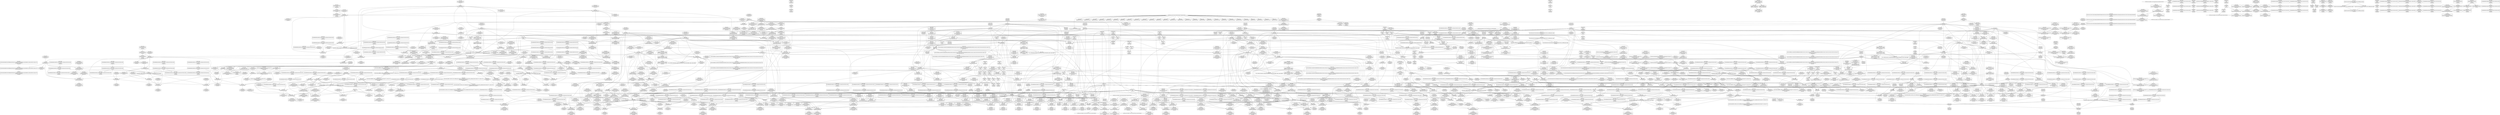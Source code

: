 digraph {
	CE0x4c5e9a0 [shape=record,shape=Mrecord,label="{CE0x4c5e9a0|rcu_lock_release:tmp5|include/linux/rcupdate.h,423}"]
	CE0x4cc5020 [shape=record,shape=Mrecord,label="{CE0x4cc5020|__preempt_count_sub:tmp2|*SummSource*}"]
	CE0x4c1a560 [shape=record,shape=Mrecord,label="{CE0x4c1a560|_call_void_lockdep_rcu_suspicious(i8*_getelementptr_inbounds_(_25_x_i8_,_25_x_i8_*_.str3,_i32_0,_i32_0),_i32_208,_i8*_getelementptr_inbounds_(_41_x_i8_,_41_x_i8_*_.str44,_i32_0,_i32_0))_#10,_!dbg_!27732|security/selinux/hooks.c,208|*SummSink*}"]
	CE0x4d13ed0 [shape=record,shape=Mrecord,label="{CE0x4d13ed0|__preempt_count_sub:bb|*SummSink*}"]
	CE0x4cd63f0 [shape=record,shape=Mrecord,label="{CE0x4cd63f0|__preempt_count_sub:val|Function::__preempt_count_sub&Arg::val::|*SummSink*}"]
	CE0x4bdae00 [shape=record,shape=Mrecord,label="{CE0x4bdae00|_ret_i32_%retval.0,_!dbg_!27723|security/selinux/hooks.c,3601|*SummSink*}"]
	CE0x4bf19a0 [shape=record,shape=Mrecord,label="{CE0x4bf19a0|selinux_task_setnice:tmp5|security/selinux/hooks.c,3597|*SummSource*}"]
	CE0x4c71990 [shape=record,shape=Mrecord,label="{CE0x4c71990|rcu_read_lock:tmp10|include/linux/rcupdate.h,882|*SummSink*}"]
	CE0x4c8a320 [shape=record,shape=Mrecord,label="{CE0x4c8a320|cred_sid:sid|security/selinux/hooks.c,197|*SummSource*}"]
	CE0x4be1800 [shape=record,shape=Mrecord,label="{CE0x4be1800|get_current:tmp1|*SummSink*}"]
	CE0x4c6c710 [shape=record,shape=Mrecord,label="{CE0x4c6c710|i64_4|*Constant*}"]
	CE0x4beb960 [shape=record,shape=Mrecord,label="{CE0x4beb960|i32_218|*Constant*|*SummSink*}"]
	CE0x4be1110 [shape=record,shape=Mrecord,label="{CE0x4be1110|2472:_%struct.cred*,_:_CRE:_elem_0:default:}"]
	CE0x4c3a3b0 [shape=record,shape=Mrecord,label="{CE0x4c3a3b0|get_current:tmp|*SummSink*}"]
	CE0x4bfa7c0 [shape=record,shape=Mrecord,label="{CE0x4bfa7c0|task_sid:tobool|security/selinux/hooks.c,208|*SummSource*}"]
	CE0x4c9a140 [shape=record,shape=Mrecord,label="{CE0x4c9a140|rcu_read_unlock:if.end|*SummSource*}"]
	CE0x4c68c80 [shape=record,shape=Mrecord,label="{CE0x4c68c80|_call_void_mcount()_#3}"]
	CE0x4c8fb80 [shape=record,shape=Mrecord,label="{CE0x4c8fb80|rcu_read_lock:tmp5|include/linux/rcupdate.h,882}"]
	CE0x4c64d10 [shape=record,shape=Mrecord,label="{CE0x4c64d10|__preempt_count_add:tmp3|*SummSource*}"]
	CE0x4c01560 [shape=record,shape=Mrecord,label="{CE0x4c01560|i8_1|*Constant*|*SummSource*}"]
	CE0x4c91080 [shape=record,shape=Mrecord,label="{CE0x4c91080|i32_2|*Constant*|*SummSource*}"]
	CE0x4bc7b70 [shape=record,shape=Mrecord,label="{CE0x4bc7b70|i64*_getelementptr_inbounds_(_2_x_i64_,_2_x_i64_*___llvm_gcov_ctr136,_i64_0,_i64_1)|*Constant*|*SummSink*}"]
	CE0x4c48c70 [shape=record,shape=Mrecord,label="{CE0x4c48c70|i64*_getelementptr_inbounds_(_13_x_i64_,_13_x_i64_*___llvm_gcov_ctr126,_i64_0,_i64_8)|*Constant*|*SummSource*}"]
	CE0x4c707c0 [shape=record,shape=Mrecord,label="{CE0x4c707c0|rcu_read_lock:land.lhs.true|*SummSource*}"]
	CE0x4c37f80 [shape=record,shape=Mrecord,label="{CE0x4c37f80|task_sid:tmp7|security/selinux/hooks.c,208|*SummSink*}"]
	CE0x4c60310 [shape=record,shape=Mrecord,label="{CE0x4c60310|GLOBAL:__preempt_count|Global_var:__preempt_count|*SummSource*}"]
	CE0x4bf2170 [shape=record,shape=Mrecord,label="{CE0x4bf2170|selinux_task_setnice:bb}"]
	CE0x4c576a0 [shape=record,shape=Mrecord,label="{CE0x4c576a0|__rcu_read_lock:bb}"]
	CE0x4cfd2d0 [shape=record,shape=Mrecord,label="{CE0x4cfd2d0|_call_void_asm_sideeffect_,_memory_,_dirflag_,_fpsr_,_flags_()_#3,_!dbg_!27711,_!srcloc_!27714|include/linux/rcupdate.h,244}"]
	CE0x4bc8d20 [shape=record,shape=Mrecord,label="{CE0x4bc8d20|GLOBAL:cred_sid|*Constant*|*SummSource*}"]
	CE0x4be6950 [shape=record,shape=Mrecord,label="{CE0x4be6950|avc_has_perm:requested|Function::avc_has_perm&Arg::requested::|*SummSource*}"]
	CE0x4c96c00 [shape=record,shape=Mrecord,label="{CE0x4c96c00|rcu_read_unlock:tmp13|include/linux/rcupdate.h,933|*SummSink*}"]
	CE0x4c54a50 [shape=record,shape=Mrecord,label="{CE0x4c54a50|_call_void_rcu_lock_release(%struct.lockdep_map*_rcu_lock_map)_#10,_!dbg_!27733|include/linux/rcupdate.h,935|*SummSource*}"]
	CE0x4c69e60 [shape=record,shape=Mrecord,label="{CE0x4c69e60|rcu_read_unlock:tmp16|include/linux/rcupdate.h,933}"]
	CE0x4c58e30 [shape=record,shape=Mrecord,label="{CE0x4c58e30|__rcu_read_lock:tmp|*SummSink*}"]
	CE0x4bd88f0 [shape=record,shape=Mrecord,label="{CE0x4bd88f0|i64*_getelementptr_inbounds_(_6_x_i64_,_6_x_i64_*___llvm_gcov_ctr283,_i64_0,_i64_4)|*Constant*|*SummSink*}"]
	CE0x4c1f430 [shape=record,shape=Mrecord,label="{CE0x4c1f430|task_sid:tmp1}"]
	CE0x4c4bd60 [shape=record,shape=Mrecord,label="{CE0x4c4bd60|task_sid:tobool1|security/selinux/hooks.c,208|*SummSink*}"]
	CE0x4cfd880 [shape=record,shape=Mrecord,label="{CE0x4cfd880|i64*_getelementptr_inbounds_(_4_x_i64_,_4_x_i64_*___llvm_gcov_ctr134,_i64_0,_i64_2)|*Constant*|*SummSink*}"]
	CE0x4c4e770 [shape=record,shape=Mrecord,label="{CE0x4c4e770|task_sid:tmp11|security/selinux/hooks.c,208|*SummSource*}"]
	CE0x4c293b0 [shape=record,shape=Mrecord,label="{CE0x4c293b0|get_current:tmp}"]
	CE0x4bd2e30 [shape=record,shape=Mrecord,label="{CE0x4bd2e30|i64_1|*Constant*}"]
	CE0x4d00180 [shape=record,shape=Mrecord,label="{CE0x4d00180|__preempt_count_add:tmp3}"]
	CE0x4c25260 [shape=record,shape=Mrecord,label="{CE0x4c25260|current_sid:tmp22|security/selinux/hooks.c,218|*SummSink*}"]
	CE0x4c35410 [shape=record,shape=Mrecord,label="{CE0x4c35410|task_sid:tobool|security/selinux/hooks.c,208|*SummSink*}"]
	CE0x4c347d0 [shape=record,shape=Mrecord,label="{CE0x4c347d0|__rcu_read_lock:entry|*SummSink*}"]
	CE0x4c59750 [shape=record,shape=Mrecord,label="{CE0x4c59750|i64*_getelementptr_inbounds_(_4_x_i64_,_4_x_i64_*___llvm_gcov_ctr133,_i64_0,_i64_3)|*Constant*|*SummSource*}"]
	CE0x4bc7a40 [shape=record,shape=Mrecord,label="{CE0x4bc7a40|i64*_getelementptr_inbounds_(_2_x_i64_,_2_x_i64_*___llvm_gcov_ctr136,_i64_0,_i64_1)|*Constant*|*SummSource*}"]
	CE0x4c24a40 [shape=record,shape=Mrecord,label="{CE0x4c24a40|current_sid:security|security/selinux/hooks.c,218}"]
	CE0x4be3e90 [shape=record,shape=Mrecord,label="{CE0x4be3e90|VOIDTB_TE:_CE_32,36_}"]
	CE0x4bec3a0 [shape=record,shape=Mrecord,label="{CE0x4bec3a0|GLOBAL:current_sid|*Constant*|*SummSink*}"]
	CE0x4c1a280 [shape=record,shape=Mrecord,label="{CE0x4c1a280|_call_void_lockdep_rcu_suspicious(i8*_getelementptr_inbounds_(_25_x_i8_,_25_x_i8_*_.str3,_i32_0,_i32_0),_i32_208,_i8*_getelementptr_inbounds_(_41_x_i8_,_41_x_i8_*_.str44,_i32_0,_i32_0))_#10,_!dbg_!27732|security/selinux/hooks.c,208|*SummSource*}"]
	CE0x4c555b0 [shape=record,shape=Mrecord,label="{CE0x4c555b0|rcu_lock_release:entry|*SummSink*}"]
	CE0x4be5d00 [shape=record,shape=Mrecord,label="{CE0x4be5d00|avc_has_perm:tsid|Function::avc_has_perm&Arg::tsid::|*SummSource*}"]
	CE0x4c85c30 [shape=record,shape=Mrecord,label="{CE0x4c85c30|rcu_read_lock:tmp2|*SummSink*}"]
	CE0x4bd6140 [shape=record,shape=Mrecord,label="{CE0x4bd6140|current_has_perm:call2|security/selinux/hooks.c,1544}"]
	CE0x4bf9f10 [shape=record,shape=Mrecord,label="{CE0x4bf9f10|COLLAPSED:_GCMRE___llvm_gcov_ctr126_internal_global_13_x_i64_zeroinitializer:_elem_0:default:}"]
	CE0x4c26b50 [shape=record,shape=Mrecord,label="{CE0x4c26b50|rcu_read_lock:bb}"]
	CE0x4c8da00 [shape=record,shape=Mrecord,label="{CE0x4c8da00|rcu_read_lock:land.lhs.true2|*SummSink*}"]
	CE0x4c209e0 [shape=record,shape=Mrecord,label="{CE0x4c209e0|i64*_getelementptr_inbounds_(_11_x_i64_,_11_x_i64_*___llvm_gcov_ctr125,_i64_0,_i64_0)|*Constant*|*SummSource*}"]
	CE0x4c95b00 [shape=record,shape=Mrecord,label="{CE0x4c95b00|i64*_getelementptr_inbounds_(_11_x_i64_,_11_x_i64_*___llvm_gcov_ctr132,_i64_0,_i64_1)|*Constant*|*SummSource*}"]
	CE0x4c3a590 [shape=record,shape=Mrecord,label="{CE0x4c3a590|GLOBAL:__llvm_gcov_ctr126|Global_var:__llvm_gcov_ctr126|*SummSource*}"]
	CE0x4bf0c60 [shape=record,shape=Mrecord,label="{CE0x4bf0c60|i64*_getelementptr_inbounds_(_6_x_i64_,_6_x_i64_*___llvm_gcov_ctr283,_i64_0,_i64_5)|*Constant*|*SummSink*}"]
	CE0x4c8ea00 [shape=record,shape=Mrecord,label="{CE0x4c8ea00|rcu_read_lock:call3|include/linux/rcupdate.h,882|*SummSink*}"]
	CE0x4bfc2a0 [shape=record,shape=Mrecord,label="{CE0x4bfc2a0|get_current:entry|*SummSink*}"]
	CE0x4c508e0 [shape=record,shape=Mrecord,label="{CE0x4c508e0|i8*_getelementptr_inbounds_(_41_x_i8_,_41_x_i8_*_.str44,_i32_0,_i32_0)|*Constant*}"]
	CE0x4c5fce0 [shape=record,shape=Mrecord,label="{CE0x4c5fce0|__rcu_read_lock:tmp3}"]
	CE0x4c93d30 [shape=record,shape=Mrecord,label="{CE0x4c93d30|rcu_read_unlock:tmp17|include/linux/rcupdate.h,933}"]
	CE0x4bd1530 [shape=record,shape=Mrecord,label="{CE0x4bd1530|selinux_task_setnice:bb|*SummSink*}"]
	CE0x4c82060 [shape=record,shape=Mrecord,label="{CE0x4c82060|__rcu_read_lock:tmp7|include/linux/rcupdate.h,240|*SummSource*}"]
	CE0x4c86500 [shape=record,shape=Mrecord,label="{CE0x4c86500|get_current:tmp2|*SummSource*}"]
	CE0x4c7bd20 [shape=record,shape=Mrecord,label="{CE0x4c7bd20|i32_934|*Constant*|*SummSource*}"]
	CE0x4bfed60 [shape=record,shape=Mrecord,label="{CE0x4bfed60|i64_3|*Constant*|*SummSource*}"]
	CE0x4c90e00 [shape=record,shape=Mrecord,label="{CE0x4c90e00|i64*_getelementptr_inbounds_(_4_x_i64_,_4_x_i64_*___llvm_gcov_ctr134,_i64_0,_i64_2)|*Constant*|*SummSource*}"]
	CE0x4c52f30 [shape=record,shape=Mrecord,label="{CE0x4c52f30|rcu_read_unlock:tmp20|include/linux/rcupdate.h,933}"]
	CE0x4cd9540 [shape=record,shape=Mrecord,label="{CE0x4cd9540|rcu_lock_acquire:tmp|*SummSink*}"]
	CE0x4bea3a0 [shape=record,shape=Mrecord,label="{CE0x4bea3a0|GLOBAL:cred_sid|*Constant*|*SummSink*}"]
	CE0x4c1dc20 [shape=record,shape=Mrecord,label="{CE0x4c1dc20|task_sid:call3|security/selinux/hooks.c,208|*SummSource*}"]
	CE0x4bffbd0 [shape=record,shape=Mrecord,label="{CE0x4bffbd0|_call_void_lockdep_rcu_suspicious(i8*_getelementptr_inbounds_(_25_x_i8_,_25_x_i8_*_.str3,_i32_0,_i32_0),_i32_218,_i8*_getelementptr_inbounds_(_45_x_i8_,_45_x_i8_*_.str12,_i32_0,_i32_0))_#10,_!dbg_!27727|security/selinux/hooks.c,218|*SummSource*}"]
	CE0x4bff9b0 [shape=record,shape=Mrecord,label="{CE0x4bff9b0|task_sid:do.end|*SummSource*}"]
	CE0x4be4510 [shape=record,shape=Mrecord,label="{CE0x4be4510|i64*_getelementptr_inbounds_(_2_x_i64_,_2_x_i64_*___llvm_gcov_ctr136,_i64_0,_i64_0)|*Constant*|*SummSource*}"]
	CE0x4c5ba60 [shape=record,shape=Mrecord,label="{CE0x4c5ba60|__preempt_count_add:tmp6|./arch/x86/include/asm/preempt.h,73|*SummSource*}"]
	CE0x4c29680 [shape=record,shape=Mrecord,label="{CE0x4c29680|__rcu_read_lock:tmp}"]
	CE0x4bf79c0 [shape=record,shape=Mrecord,label="{CE0x4bf79c0|VOIDTB_TE:_CE_80,88_}"]
	CE0x4bdf340 [shape=record,shape=Mrecord,label="{CE0x4bdf340|i32_512|*Constant*|*SummSink*}"]
	CE0x4c35140 [shape=record,shape=Mrecord,label="{CE0x4c35140|cred_sid:tmp3|*SummSink*}"]
	CE0x4c34f80 [shape=record,shape=Mrecord,label="{CE0x4c34f80|cred_sid:tmp3}"]
	CE0x4c60e40 [shape=record,shape=Mrecord,label="{CE0x4c60e40|i64*_getelementptr_inbounds_(_4_x_i64_,_4_x_i64_*___llvm_gcov_ctr135,_i64_0,_i64_1)|*Constant*}"]
	CE0x4c817c0 [shape=record,shape=Mrecord,label="{CE0x4c817c0|rcu_lock_acquire:tmp4|include/linux/rcupdate.h,418|*SummSink*}"]
	CE0x4c01260 [shape=record,shape=Mrecord,label="{CE0x4c01260|current_sid:tmp16|security/selinux/hooks.c,218|*SummSink*}"]
	CE0x4bfe8a0 [shape=record,shape=Mrecord,label="{CE0x4bfe8a0|i64*_getelementptr_inbounds_(_2_x_i64_,_2_x_i64_*___llvm_gcov_ctr98,_i64_0,_i64_1)|*Constant*|*SummSink*}"]
	CE0x4c41570 [shape=record,shape=Mrecord,label="{CE0x4c41570|i64_ptrtoint_(i8*_blockaddress(_rcu_lock_release,_%__here)_to_i64)|*Constant*|*SummSource*}"]
	CE0x4c086f0 [shape=record,shape=Mrecord,label="{CE0x4c086f0|i32_883|*Constant*|*SummSink*}"]
	CE0x4bd30e0 [shape=record,shape=Mrecord,label="{CE0x4bd30e0|_ret_i32_%call7,_!dbg_!27749|security/selinux/hooks.c,210|*SummSource*}"]
	CE0x4bf70b0 [shape=record,shape=Mrecord,label="{CE0x4bf70b0|COLLAPSED:_GCMRE___llvm_gcov_ctr130_internal_global_4_x_i64_zeroinitializer:_elem_0:default:}"]
	CE0x4be3950 [shape=record,shape=Mrecord,label="{CE0x4be3950|i32_0|*Constant*}"]
	CE0x4c539e0 [shape=record,shape=Mrecord,label="{CE0x4c539e0|rcu_read_unlock:tmp21|include/linux/rcupdate.h,935|*SummSource*}"]
	CE0x4bf3570 [shape=record,shape=Mrecord,label="{CE0x4bf3570|selinux_task_setnice:call1|security/selinux/hooks.c,3600|*SummSource*}"]
	CE0x4c48290 [shape=record,shape=Mrecord,label="{CE0x4c48290|task_sid:land.lhs.true|*SummSink*}"]
	CE0x4bfddf0 [shape=record,shape=Mrecord,label="{CE0x4bfddf0|current_sid:tmp9|security/selinux/hooks.c,218|*SummSource*}"]
	CE0x4bef580 [shape=record,shape=Mrecord,label="{CE0x4bef580|i64_4|*Constant*}"]
	CE0x4bed4e0 [shape=record,shape=Mrecord,label="{CE0x4bed4e0|task_sid:entry|*SummSink*}"]
	CE0x4c1f510 [shape=record,shape=Mrecord,label="{CE0x4c1f510|task_sid:tmp1|*SummSink*}"]
	CE0x4d16350 [shape=record,shape=Mrecord,label="{CE0x4d16350|i64*_getelementptr_inbounds_(_4_x_i64_,_4_x_i64_*___llvm_gcov_ctr129,_i64_0,_i64_1)|*Constant*|*SummSink*}"]
	CE0x4c86320 [shape=record,shape=Mrecord,label="{CE0x4c86320|128:_i8*,_:_CRE_128,136_|*MultipleSource*|Function::cred_sid&Arg::cred::|*LoadInst*|security/selinux/hooks.c,208|security/selinux/hooks.c,196}"]
	CE0x4c50e60 [shape=record,shape=Mrecord,label="{CE0x4c50e60|i64*_getelementptr_inbounds_(_13_x_i64_,_13_x_i64_*___llvm_gcov_ctr126,_i64_0,_i64_9)|*Constant*|*SummSource*}"]
	CE0x4c070d0 [shape=record,shape=Mrecord,label="{CE0x4c070d0|_call_void_lockdep_rcu_suspicious(i8*_getelementptr_inbounds_(_25_x_i8_,_25_x_i8_*_.str45,_i32_0,_i32_0),_i32_883,_i8*_getelementptr_inbounds_(_42_x_i8_,_42_x_i8_*_.str46,_i32_0,_i32_0))_#10,_!dbg_!27728|include/linux/rcupdate.h,882|*SummSource*}"]
	CE0x4c4dce0 [shape=record,shape=Mrecord,label="{CE0x4c4dce0|task_sid:tmp12|security/selinux/hooks.c,208|*SummSink*}"]
	CE0x4bd0e40 [shape=record,shape=Mrecord,label="{CE0x4bd0e40|VOIDTB_TE:_CE_48,52_}"]
	CE0x4c55340 [shape=record,shape=Mrecord,label="{CE0x4c55340|GLOBAL:rcu_lock_release|*Constant*|*SummSource*}"]
	CE0x4be1dc0 [shape=record,shape=Mrecord,label="{CE0x4be1dc0|selinux_task_setnice:retval.0}"]
	CE0x4bdc810 [shape=record,shape=Mrecord,label="{CE0x4bdc810|current_sid:tmp13|security/selinux/hooks.c,218}"]
	CE0x4c626a0 [shape=record,shape=Mrecord,label="{CE0x4c626a0|__preempt_count_sub:tmp5|./arch/x86/include/asm/preempt.h,77|*SummSource*}"]
	CE0x4be6140 [shape=record,shape=Mrecord,label="{CE0x4be6140|i16_2|*Constant*|*SummSource*}"]
	CE0x4c8bf30 [shape=record,shape=Mrecord,label="{CE0x4c8bf30|GLOBAL:rcu_lock_map|Global_var:rcu_lock_map}"]
	CE0x4c429f0 [shape=record,shape=Mrecord,label="{CE0x4c429f0|rcu_read_unlock:entry|*SummSink*}"]
	CE0x4c39b60 [shape=record,shape=Mrecord,label="{CE0x4c39b60|i64_6|*Constant*|*SummSource*}"]
	CE0x4c7be10 [shape=record,shape=Mrecord,label="{CE0x4c7be10|i8*_getelementptr_inbounds_(_44_x_i8_,_44_x_i8_*_.str47,_i32_0,_i32_0)|*Constant*}"]
	CE0x4c7c5a0 [shape=record,shape=Mrecord,label="{CE0x4c7c5a0|rcu_read_unlock:tobool|include/linux/rcupdate.h,933}"]
	CE0x4c9a1b0 [shape=record,shape=Mrecord,label="{CE0x4c9a1b0|rcu_read_unlock:if.end|*SummSink*}"]
	CE0x4c6fb90 [shape=record,shape=Mrecord,label="{CE0x4c6fb90|rcu_read_lock:tmp11|include/linux/rcupdate.h,882|*SummSource*}"]
	CE0x4c4b5f0 [shape=record,shape=Mrecord,label="{CE0x4c4b5f0|task_sid:tmp9|security/selinux/hooks.c,208|*SummSource*}"]
	CE0x4cfd0b0 [shape=record,shape=Mrecord,label="{CE0x4cfd0b0|i64*_getelementptr_inbounds_(_4_x_i64_,_4_x_i64_*___llvm_gcov_ctr134,_i64_0,_i64_2)|*Constant*}"]
	CE0x4d01170 [shape=record,shape=Mrecord,label="{CE0x4d01170|i64*_getelementptr_inbounds_(_4_x_i64_,_4_x_i64_*___llvm_gcov_ctr135,_i64_0,_i64_1)|*Constant*|*SummSink*}"]
	CE0x4bec920 [shape=record,shape=Mrecord,label="{CE0x4bec920|_ret_i32_%tmp24,_!dbg_!27742|security/selinux/hooks.c,220|*SummSource*}"]
	CE0x4c919e0 [shape=record,shape=Mrecord,label="{CE0x4c919e0|rcu_lock_release:tmp1|*SummSink*}"]
	CE0x4c80e30 [shape=record,shape=Mrecord,label="{CE0x4c80e30|rcu_read_unlock:tmp1|*SummSink*}"]
	CE0x4cd83a0 [shape=record,shape=Mrecord,label="{CE0x4cd83a0|__rcu_read_unlock:do.body|*SummSource*}"]
	CE0x4bd7760 [shape=record,shape=Mrecord,label="{CE0x4bd7760|current_sid:tmp|*SummSink*}"]
	CE0x4c5d3d0 [shape=record,shape=Mrecord,label="{CE0x4c5d3d0|_call_void___preempt_count_sub(i32_1)_#10,_!dbg_!27715|include/linux/rcupdate.h,244|*SummSource*}"]
	CE0x4d032a0 [shape=record,shape=Mrecord,label="{CE0x4d032a0|__rcu_read_unlock:tmp7|include/linux/rcupdate.h,245}"]
	CE0x4bfbdf0 [shape=record,shape=Mrecord,label="{CE0x4bfbdf0|GLOBAL:get_current|*Constant*|*SummSource*}"]
	CE0x4d07ea0 [shape=record,shape=Mrecord,label="{CE0x4d07ea0|__preempt_count_add:tmp5|./arch/x86/include/asm/preempt.h,72|*SummSink*}"]
	CE0x4c29f20 [shape=record,shape=Mrecord,label="{CE0x4c29f20|_call_void_lockdep_rcu_suspicious(i8*_getelementptr_inbounds_(_25_x_i8_,_25_x_i8_*_.str3,_i32_0,_i32_0),_i32_208,_i8*_getelementptr_inbounds_(_41_x_i8_,_41_x_i8_*_.str44,_i32_0,_i32_0))_#10,_!dbg_!27732|security/selinux/hooks.c,208}"]
	CE0x4c7d2f0 [shape=record,shape=Mrecord,label="{CE0x4c7d2f0|rcu_read_unlock:tmp2|*SummSink*}"]
	CE0x4c23ff0 [shape=record,shape=Mrecord,label="{CE0x4c23ff0|current_sid:tmp15|security/selinux/hooks.c,218|*SummSource*}"]
	CE0x4c8e1c0 [shape=record,shape=Mrecord,label="{CE0x4c8e1c0|GLOBAL:rcu_read_lock.__warned|Global_var:rcu_read_lock.__warned|*SummSink*}"]
	CE0x4c65990 [shape=record,shape=Mrecord,label="{CE0x4c65990|__preempt_count_sub:do.body}"]
	CE0x4c5eb20 [shape=record,shape=Mrecord,label="{CE0x4c5eb20|rcu_lock_release:tmp5|include/linux/rcupdate.h,423|*SummSource*}"]
	CE0x4c42840 [shape=record,shape=Mrecord,label="{CE0x4c42840|GLOBAL:rcu_read_unlock|*Constant*|*SummSink*}"]
	CE0x4c83260 [shape=record,shape=Mrecord,label="{CE0x4c83260|rcu_read_lock:tmp8|include/linux/rcupdate.h,882|*SummSource*}"]
	CE0x4c63f00 [shape=record,shape=Mrecord,label="{CE0x4c63f00|i64*_getelementptr_inbounds_(_4_x_i64_,_4_x_i64_*___llvm_gcov_ctr130,_i64_0,_i64_3)|*Constant*|*SummSink*}"]
	CE0x4c5d260 [shape=record,shape=Mrecord,label="{CE0x4c5d260|_call_void___preempt_count_sub(i32_1)_#10,_!dbg_!27715|include/linux/rcupdate.h,244}"]
	CE0x4bdf5b0 [shape=record,shape=Mrecord,label="{CE0x4bdf5b0|_ret_i32_%call2,_!dbg_!27718|security/selinux/hooks.c,1544}"]
	CE0x4c37470 [shape=record,shape=Mrecord,label="{CE0x4c37470|i64_1|*Constant*}"]
	CE0x4c07e20 [shape=record,shape=Mrecord,label="{CE0x4c07e20|i8*_getelementptr_inbounds_(_25_x_i8_,_25_x_i8_*_.str45,_i32_0,_i32_0)|*Constant*|*SummSource*}"]
	CE0x4c758d0 [shape=record,shape=Mrecord,label="{CE0x4c758d0|__preempt_count_add:tmp|*SummSource*}"]
	CE0x4c284e0 [shape=record,shape=Mrecord,label="{CE0x4c284e0|task_sid:tmp11|security/selinux/hooks.c,208}"]
	CE0x4bc9470 [shape=record,shape=Mrecord,label="{CE0x4bc9470|current_has_perm:tmp3|*SummSink*}"]
	CE0x4c23f80 [shape=record,shape=Mrecord,label="{CE0x4c23f80|current_sid:tmp15|security/selinux/hooks.c,218}"]
	CE0x4c3ad30 [shape=record,shape=Mrecord,label="{CE0x4c3ad30|task_sid:real_cred|security/selinux/hooks.c,208}"]
	CE0x4c58c40 [shape=record,shape=Mrecord,label="{CE0x4c58c40|rcu_lock_release:__here|*SummSink*}"]
	CE0x4bd6ab0 [shape=record,shape=Mrecord,label="{CE0x4bd6ab0|current_sid:tmp3|*SummSink*}"]
	CE0x4bfc330 [shape=record,shape=Mrecord,label="{CE0x4bfc330|_ret_%struct.task_struct*_%tmp4,_!dbg_!27714|./arch/x86/include/asm/current.h,14|*SummSource*}"]
	CE0x4c39c00 [shape=record,shape=Mrecord,label="{CE0x4c39c00|i64_6|*Constant*|*SummSink*}"]
	CE0x4c7e930 [shape=record,shape=Mrecord,label="{CE0x4c7e930|i64*_getelementptr_inbounds_(_11_x_i64_,_11_x_i64_*___llvm_gcov_ctr132,_i64_0,_i64_8)|*Constant*|*SummSource*}"]
	CE0x4c5e510 [shape=record,shape=Mrecord,label="{CE0x4c5e510|rcu_lock_release:indirectgoto}"]
	CE0x4c26f20 [shape=record,shape=Mrecord,label="{CE0x4c26f20|current_sid:tmp24|security/selinux/hooks.c,220}"]
	CE0x4bea4e0 [shape=record,shape=Mrecord,label="{CE0x4bea4e0|cred_sid:entry|*SummSource*}"]
	CE0x4cd8190 [shape=record,shape=Mrecord,label="{CE0x4cd8190|__rcu_read_unlock:do.end|*SummSink*}"]
	CE0x4c88650 [shape=record,shape=Mrecord,label="{CE0x4c88650|rcu_read_lock:tmp22|include/linux/rcupdate.h,884}"]
	CE0x4c57db0 [shape=record,shape=Mrecord,label="{CE0x4c57db0|i8*_undef|*Constant*}"]
	CE0x4c70e60 [shape=record,shape=Mrecord,label="{CE0x4c70e60|rcu_read_lock:if.end|*SummSink*}"]
	CE0x4bf45c0 [shape=record,shape=Mrecord,label="{CE0x4bf45c0|selinux_task_setnice:tmp4|security/selinux/hooks.c,3597}"]
	CE0x4c24850 [shape=record,shape=Mrecord,label="{CE0x4c24850|COLLAPSED:_CMRE:_elem_0::|security/selinux/hooks.c,218}"]
	CE0x4c813d0 [shape=record,shape=Mrecord,label="{CE0x4c813d0|rcu_read_unlock:tmp|*SummSink*}"]
	CE0x4be6270 [shape=record,shape=Mrecord,label="{CE0x4be6270|i16_2|*Constant*|*SummSink*}"]
	CE0x4be64e0 [shape=record,shape=Mrecord,label="{CE0x4be64e0|avc_has_perm:tclass|Function::avc_has_perm&Arg::tclass::}"]
	CE0x4c55940 [shape=record,shape=Mrecord,label="{CE0x4c55940|rcu_lock_release:map|Function::rcu_lock_release&Arg::map::|*SummSink*}"]
	CE0x4c82ba0 [shape=record,shape=Mrecord,label="{CE0x4c82ba0|rcu_read_lock:tmp6|include/linux/rcupdate.h,882|*SummSink*}"]
	CE0x4c4d040 [shape=record,shape=Mrecord,label="{CE0x4c4d040|rcu_read_unlock:call3|include/linux/rcupdate.h,933}"]
	CE0x4be7450 [shape=record,shape=Mrecord,label="{CE0x4be7450|current_sid:tmp5|security/selinux/hooks.c,218}"]
	CE0x4c711e0 [shape=record,shape=Mrecord,label="{CE0x4c711e0|rcu_read_lock:tmp}"]
	CE0x4c18ca0 [shape=record,shape=Mrecord,label="{CE0x4c18ca0|i64*_getelementptr_inbounds_(_11_x_i64_,_11_x_i64_*___llvm_gcov_ctr125,_i64_0,_i64_10)|*Constant*|*SummSource*}"]
	CE0x4c232b0 [shape=record,shape=Mrecord,label="{CE0x4c232b0|current_sid:tmp8|security/selinux/hooks.c,218|*SummSource*}"]
	CE0x4cd8980 [shape=record,shape=Mrecord,label="{CE0x4cd8980|__preempt_count_add:tmp|*SummSink*}"]
	CE0x4c4b7e0 [shape=record,shape=Mrecord,label="{CE0x4c4b7e0|cred_sid:tmp1}"]
	CE0x4bff170 [shape=record,shape=Mrecord,label="{CE0x4bff170|current_sid:tmp14|security/selinux/hooks.c,218|*SummSink*}"]
	CE0x4c85bc0 [shape=record,shape=Mrecord,label="{CE0x4c85bc0|rcu_read_lock:tmp2|*SummSource*}"]
	CE0x4c955d0 [shape=record,shape=Mrecord,label="{CE0x4c955d0|__preempt_count_add:entry|*SummSink*}"]
	CE0x4c82a70 [shape=record,shape=Mrecord,label="{CE0x4c82a70|rcu_read_lock:tmp6|include/linux/rcupdate.h,882|*SummSource*}"]
	CE0x4c683b0 [shape=record,shape=Mrecord,label="{CE0x4c683b0|rcu_read_unlock:tmp7|include/linux/rcupdate.h,933|*SummSink*}"]
	CE0x4be7860 [shape=record,shape=Mrecord,label="{CE0x4be7860|current_sid:do.body|*SummSource*}"]
	CE0x4c17970 [shape=record,shape=Mrecord,label="{CE0x4c17970|COLLAPSED:_GCMRE___llvm_gcov_ctr125_internal_global_11_x_i64_zeroinitializer:_elem_0:default:}"]
	CE0x4c5a9c0 [shape=record,shape=Mrecord,label="{CE0x4c5a9c0|i64*_getelementptr_inbounds_(_4_x_i64_,_4_x_i64_*___llvm_gcov_ctr133,_i64_0,_i64_0)|*Constant*|*SummSink*}"]
	CE0x4c916c0 [shape=record,shape=Mrecord,label="{CE0x4c916c0|%struct.lockdep_map*_null|*Constant*}"]
	CE0x4c61dc0 [shape=record,shape=Mrecord,label="{CE0x4c61dc0|_call_void_mcount()_#3|*SummSink*}"]
	CE0x4c94ca0 [shape=record,shape=Mrecord,label="{CE0x4c94ca0|rcu_read_unlock:call|include/linux/rcupdate.h,933}"]
	CE0x4c88ce0 [shape=record,shape=Mrecord,label="{CE0x4c88ce0|rcu_read_lock:tmp22|include/linux/rcupdate.h,884|*SummSink*}"]
	CE0x4c5e020 [shape=record,shape=Mrecord,label="{CE0x4c5e020|rcu_lock_release:indirectgoto|*SummSource*}"]
	CE0x4c094b0 [shape=record,shape=Mrecord,label="{CE0x4c094b0|rcu_read_lock:do.end|*SummSource*}"]
	CE0x4c43ea0 [shape=record,shape=Mrecord,label="{CE0x4c43ea0|%struct.task_struct*_(%struct.task_struct**)*_asm_movq_%gs:$_1:P_,$0_,_r,im,_dirflag_,_fpsr_,_flags_}"]
	CE0x4bee5e0 [shape=record,shape=Mrecord,label="{CE0x4bee5e0|VOIDTB_TE:_CE_0,4_}"]
	CE0x4c22d40 [shape=record,shape=Mrecord,label="{CE0x4c22d40|task_sid:tmp21|security/selinux/hooks.c,208|*SummSource*}"]
	CE0x4c6b6e0 [shape=record,shape=Mrecord,label="{CE0x4c6b6e0|i64*_getelementptr_inbounds_(_4_x_i64_,_4_x_i64_*___llvm_gcov_ctr128,_i64_0,_i64_0)|*Constant*}"]
	CE0x4d02b60 [shape=record,shape=Mrecord,label="{CE0x4d02b60|__rcu_read_unlock:tmp4|include/linux/rcupdate.h,244|*SummSink*}"]
	CE0x4c6a6e0 [shape=record,shape=Mrecord,label="{CE0x4c6a6e0|rcu_read_unlock:tmp5|include/linux/rcupdate.h,933|*SummSource*}"]
	CE0x4cc5090 [shape=record,shape=Mrecord,label="{CE0x4cc5090|__preempt_count_sub:tmp2|*SummSink*}"]
	CE0x4bd5590 [shape=record,shape=Mrecord,label="{CE0x4bd5590|_ret_i32_%retval.0,_!dbg_!27728|security/selinux/avc.c,775|*SummSource*}"]
	CE0x4c1cfd0 [shape=record,shape=Mrecord,label="{CE0x4c1cfd0|rcu_read_lock:tmp4|include/linux/rcupdate.h,882|*SummSink*}"]
	CE0x4c99860 [shape=record,shape=Mrecord,label="{CE0x4c99860|i8*_getelementptr_inbounds_(_44_x_i8_,_44_x_i8_*_.str47,_i32_0,_i32_0)|*Constant*|*SummSource*}"]
	CE0x4be0ac0 [shape=record,shape=Mrecord,label="{CE0x4be0ac0|i64*_getelementptr_inbounds_(_6_x_i64_,_6_x_i64_*___llvm_gcov_ctr283,_i64_0,_i64_3)|*Constant*|*SummSink*}"]
	CE0x4cd3390 [shape=record,shape=Mrecord,label="{CE0x4cd3390|__rcu_read_lock:do.body|*SummSink*}"]
	CE0x4c66ba0 [shape=record,shape=Mrecord,label="{CE0x4c66ba0|rcu_lock_acquire:tmp2|*SummSource*}"]
	CE0x4c90a40 [shape=record,shape=Mrecord,label="{CE0x4c90a40|rcu_read_unlock:tmp13|include/linux/rcupdate.h,933}"]
	CE0x4d06280 [shape=record,shape=Mrecord,label="{CE0x4d06280|i64*_getelementptr_inbounds_(_4_x_i64_,_4_x_i64_*___llvm_gcov_ctr135,_i64_0,_i64_0)|*Constant*|*SummSource*}"]
	CE0x4cff180 [shape=record,shape=Mrecord,label="{CE0x4cff180|__rcu_read_unlock:tmp1|*SummSink*}"]
	CE0x4c67660 [shape=record,shape=Mrecord,label="{CE0x4c67660|i64*_getelementptr_inbounds_(_4_x_i64_,_4_x_i64_*___llvm_gcov_ctr130,_i64_0,_i64_2)|*Constant*}"]
	CE0x4c7f230 [shape=record,shape=Mrecord,label="{CE0x4c7f230|_ret_void,_!dbg_!27720|./arch/x86/include/asm/preempt.h,78|*SummSink*}"]
	CE0x4bc9530 [shape=record,shape=Mrecord,label="{CE0x4bc9530|_call_void_mcount()_#3}"]
	CE0x4c22050 [shape=record,shape=Mrecord,label="{CE0x4c22050|rcu_read_lock:tmp4|include/linux/rcupdate.h,882|*SummSource*}"]
	CE0x4c6b370 [shape=record,shape=Mrecord,label="{CE0x4c6b370|_call_void_mcount()_#3|*SummSource*}"]
	CE0x4cd1220 [shape=record,shape=Mrecord,label="{CE0x4cd1220|__preempt_count_sub:tmp6|./arch/x86/include/asm/preempt.h,78|*SummSink*}"]
	"CONST[source:0(mediator),value:2(dynamic)][purpose:{object}][SnkIdx:1]"
	CE0x4cc4fb0 [shape=record,shape=Mrecord,label="{CE0x4cc4fb0|__preempt_count_sub:tmp2}"]
	CE0x4d15ed0 [shape=record,shape=Mrecord,label="{CE0x4d15ed0|__preempt_count_add:tmp}"]
	CE0x4c839e0 [shape=record,shape=Mrecord,label="{CE0x4c839e0|GLOBAL:rcu_lock_map|Global_var:rcu_lock_map|*SummSink*}"]
	CE0x4bd5f80 [shape=record,shape=Mrecord,label="{CE0x4bd5f80|i32_(i32,_i32,_i16,_i32,_%struct.common_audit_data*)*_bitcast_(i32_(i32,_i32,_i16,_i32,_%struct.common_audit_data.495*)*_avc_has_perm_to_i32_(i32,_i32,_i16,_i32,_%struct.common_audit_data*)*)|*Constant*}"]
	CE0x4c4afc0 [shape=record,shape=Mrecord,label="{CE0x4c4afc0|_call_void_mcount()_#3|*SummSource*}"]
	CE0x4c34e10 [shape=record,shape=Mrecord,label="{CE0x4c34e10|rcu_read_lock:entry|*SummSink*}"]
	CE0x4c4a180 [shape=record,shape=Mrecord,label="{CE0x4c4a180|task_sid:if.then}"]
	CE0x4be3b40 [shape=record,shape=Mrecord,label="{CE0x4be3b40|selinux_task_setnice:nice|Function::selinux_task_setnice&Arg::nice::}"]
	CE0x4c421a0 [shape=record,shape=Mrecord,label="{CE0x4c421a0|_call_void_rcu_read_unlock()_#10,_!dbg_!27748|security/selinux/hooks.c,209}"]
	CE0x4c181c0 [shape=record,shape=Mrecord,label="{CE0x4c181c0|i32_0|*Constant*}"]
	CE0x4c37250 [shape=record,shape=Mrecord,label="{CE0x4c37250|rcu_read_lock:tmp|*SummSource*}"]
	CE0x4bfb7f0 [shape=record,shape=Mrecord,label="{CE0x4bfb7f0|selinux_task_setnice:tmp8|security/selinux/hooks.c,3600|*SummSource*}"]
	CE0x4bda6f0 [shape=record,shape=Mrecord,label="{CE0x4bda6f0|selinux_task_setnice:tmp11|security/selinux/hooks.c,3601}"]
	CE0x4bf5120 [shape=record,shape=Mrecord,label="{CE0x4bf5120|selinux_task_setnice:entry}"]
	CE0x4bd0c40 [shape=record,shape=Mrecord,label="{CE0x4bd0c40|selinux_task_setnice:if.end|*SummSource*}"]
	CE0x4c4f230 [shape=record,shape=Mrecord,label="{CE0x4c4f230|cred_sid:security|security/selinux/hooks.c,196|*SummSink*}"]
	CE0x4c43440 [shape=record,shape=Mrecord,label="{CE0x4c43440|i64*_getelementptr_inbounds_(_2_x_i64_,_2_x_i64_*___llvm_gcov_ctr98,_i64_0,_i64_0)|*Constant*}"]
	CE0x4c4c0e0 [shape=record,shape=Mrecord,label="{CE0x4c4c0e0|i64*_getelementptr_inbounds_(_4_x_i64_,_4_x_i64_*___llvm_gcov_ctr128,_i64_0,_i64_1)|*Constant*|*SummSource*}"]
	CE0x4c1b120 [shape=record,shape=Mrecord,label="{CE0x4c1b120|current_sid:tmp4|security/selinux/hooks.c,218|*SummSink*}"]
	CE0x4bdf620 [shape=record,shape=Mrecord,label="{CE0x4bdf620|current_has_perm:perms|Function::current_has_perm&Arg::perms::}"]
	CE0x4bec9c0 [shape=record,shape=Mrecord,label="{CE0x4bec9c0|_ret_i32_%tmp24,_!dbg_!27742|security/selinux/hooks.c,220|*SummSink*}"]
	CE0x4bc8160 [shape=record,shape=Mrecord,label="{CE0x4bc8160|task_sid:tmp26|security/selinux/hooks.c,208|*SummSource*}"]
	CE0x4d14740 [shape=record,shape=Mrecord,label="{CE0x4d14740|i64*_getelementptr_inbounds_(_4_x_i64_,_4_x_i64_*___llvm_gcov_ctr129,_i64_0,_i64_0)|*Constant*|*SummSource*}"]
	CE0x4c549e0 [shape=record,shape=Mrecord,label="{CE0x4c549e0|_call_void_rcu_lock_release(%struct.lockdep_map*_rcu_lock_map)_#10,_!dbg_!27733|include/linux/rcupdate.h,935}"]
	CE0x4c35480 [shape=record,shape=Mrecord,label="{CE0x4c35480|task_sid:tmp5|security/selinux/hooks.c,208}"]
	CE0x4be14a0 [shape=record,shape=Mrecord,label="{CE0x4be14a0|i64*_getelementptr_inbounds_(_6_x_i64_,_6_x_i64_*___llvm_gcov_ctr283,_i64_0,_i64_0)|*Constant*|*SummSource*}"]
	CE0x4c25160 [shape=record,shape=Mrecord,label="{CE0x4c25160|current_sid:tmp23|security/selinux/hooks.c,218}"]
	CE0x4c1ed00 [shape=record,shape=Mrecord,label="{CE0x4c1ed00|current_sid:tmp7|security/selinux/hooks.c,218|*SummSink*}"]
	CE0x4bff2a0 [shape=record,shape=Mrecord,label="{CE0x4bff2a0|i1_true|*Constant*}"]
	CE0x4c40fd0 [shape=record,shape=Mrecord,label="{CE0x4c40fd0|GLOBAL:lock_release|*Constant*}"]
	CE0x4c55620 [shape=record,shape=Mrecord,label="{CE0x4c55620|rcu_lock_release:map|Function::rcu_lock_release&Arg::map::}"]
	CE0x4c202e0 [shape=record,shape=Mrecord,label="{CE0x4c202e0|current_sid:tobool|security/selinux/hooks.c,218}"]
	CE0x4c84910 [shape=record,shape=Mrecord,label="{CE0x4c84910|cred_sid:tmp6|security/selinux/hooks.c,197|*SummSource*}"]
	CE0x4c451c0 [shape=record,shape=Mrecord,label="{CE0x4c451c0|_call_void_mcount()_#3}"]
	CE0x4c274d0 [shape=record,shape=Mrecord,label="{CE0x4c274d0|task_sid:land.lhs.true2|*SummSink*}"]
	CE0x4c81750 [shape=record,shape=Mrecord,label="{CE0x4c81750|rcu_lock_acquire:tmp4|include/linux/rcupdate.h,418|*SummSource*}"]
	CE0x4c86be0 [shape=record,shape=Mrecord,label="{CE0x4c86be0|0:_i8,_:_GCMR_rcu_read_lock.__warned_internal_global_i8_0,_section_.data.unlikely_,_align_1:_elem_0:default:}"]
	CE0x4c8f9f0 [shape=record,shape=Mrecord,label="{CE0x4c8f9f0|GLOBAL:__llvm_gcov_ctr127|Global_var:__llvm_gcov_ctr127|*SummSink*}"]
	CE0x4c8c0f0 [shape=record,shape=Mrecord,label="{CE0x4c8c0f0|GLOBAL:rcu_lock_map|Global_var:rcu_lock_map|*SummSource*}"]
	"CONST[source:0(mediator),value:0(static)][purpose:{operation}][SrcIdx:2]"
	CE0x4c22200 [shape=record,shape=Mrecord,label="{CE0x4c22200|i64*_getelementptr_inbounds_(_13_x_i64_,_13_x_i64_*___llvm_gcov_ctr126,_i64_0,_i64_9)|*Constant*|*SummSink*}"]
	CE0x4c194f0 [shape=record,shape=Mrecord,label="{CE0x4c194f0|current_sid:call4|security/selinux/hooks.c,218}"]
	CE0x4bf8ec0 [shape=record,shape=Mrecord,label="{CE0x4bf8ec0|_call_void_mcount()_#3|*SummSource*}"]
	CE0x4c99d40 [shape=record,shape=Mrecord,label="{CE0x4c99d40|i64*_getelementptr_inbounds_(_11_x_i64_,_11_x_i64_*___llvm_gcov_ctr132,_i64_0,_i64_9)|*Constant*|*SummSource*}"]
	CE0x4c6ba50 [shape=record,shape=Mrecord,label="{CE0x4c6ba50|rcu_read_unlock:tmp9|include/linux/rcupdate.h,933}"]
	CE0x4c66ec0 [shape=record,shape=Mrecord,label="{CE0x4c66ec0|rcu_lock_acquire:tmp3}"]
	CE0x4c43b00 [shape=record,shape=Mrecord,label="{CE0x4c43b00|rcu_read_lock:entry}"]
	CE0x4c84770 [shape=record,shape=Mrecord,label="{CE0x4c84770|cred_sid:tmp6|security/selinux/hooks.c,197}"]
	CE0x4c5aff0 [shape=record,shape=Mrecord,label="{CE0x4c5aff0|void_(i32*,_i32,_i32*)*_asm_addl_$1,_%gs:$0_,_*m,ri,*m,_dirflag_,_fpsr_,_flags_|*SummSink*}"]
	CE0x4bea750 [shape=record,shape=Mrecord,label="{CE0x4bea750|cred_sid:cred|Function::cred_sid&Arg::cred::}"]
	CE0x4c733c0 [shape=record,shape=Mrecord,label="{CE0x4c733c0|rcu_read_lock:tmp7|include/linux/rcupdate.h,882|*SummSource*}"]
	CE0x4c53cc0 [shape=record,shape=Mrecord,label="{CE0x4c53cc0|i64*_getelementptr_inbounds_(_11_x_i64_,_11_x_i64_*___llvm_gcov_ctr132,_i64_0,_i64_10)|*Constant*|*SummSource*}"]
	CE0x4cc5a80 [shape=record,shape=Mrecord,label="{CE0x4cc5a80|i64*_getelementptr_inbounds_(_4_x_i64_,_4_x_i64_*___llvm_gcov_ctr130,_i64_0,_i64_0)|*Constant*}"]
	CE0x4bff5f0 [shape=record,shape=Mrecord,label="{CE0x4bff5f0|i1_true|*Constant*|*SummSink*}"]
	CE0x4bed080 [shape=record,shape=Mrecord,label="{CE0x4bed080|GLOBAL:task_sid|*Constant*|*SummSource*}"]
	CE0x4c48b70 [shape=record,shape=Mrecord,label="{CE0x4c48b70|task_sid:tmp17|security/selinux/hooks.c,208|*SummSource*}"]
	CE0x4c91d50 [shape=record,shape=Mrecord,label="{CE0x4c91d50|rcu_read_unlock:tmp14|include/linux/rcupdate.h,933|*SummSource*}"]
	CE0x4bd8dd0 [shape=record,shape=Mrecord,label="{CE0x4bd8dd0|GLOBAL:current_sid|*Constant*|*SummSource*}"]
	CE0x4c572d0 [shape=record,shape=Mrecord,label="{CE0x4c572d0|_ret_void,_!dbg_!27717|include/linux/rcupdate.h,245|*SummSink*}"]
	CE0x4c27010 [shape=record,shape=Mrecord,label="{CE0x4c27010|current_sid:tmp24|security/selinux/hooks.c,220|*SummSource*}"]
	CE0x4cbf740 [shape=record,shape=Mrecord,label="{CE0x4cbf740|i64*_getelementptr_inbounds_(_4_x_i64_,_4_x_i64_*___llvm_gcov_ctr134,_i64_0,_i64_1)|*Constant*|*SummSource*}"]
	CE0x4bf09c0 [shape=record,shape=Mrecord,label="{CE0x4bf09c0|i64*_getelementptr_inbounds_(_6_x_i64_,_6_x_i64_*___llvm_gcov_ctr283,_i64_0,_i64_5)|*Constant*|*SummSource*}"]
	CE0x4c93c60 [shape=record,shape=Mrecord,label="{CE0x4c93c60|rcu_lock_acquire:tmp2}"]
	CE0x4be0d60 [shape=record,shape=Mrecord,label="{CE0x4be0d60|i64_1|*Constant*|*SummSink*}"]
	CE0x4c211f0 [shape=record,shape=Mrecord,label="{CE0x4c211f0|i64_0|*Constant*}"]
	CE0x4be0630 [shape=record,shape=Mrecord,label="{CE0x4be0630|selinux_task_setnice:entry|*SummSink*}"]
	CE0x4cd8dd0 [shape=record,shape=Mrecord,label="{CE0x4cd8dd0|rcu_lock_acquire:bb|*SummSink*}"]
	CE0x4c5e390 [shape=record,shape=Mrecord,label="{CE0x4c5e390|rcu_lock_release:bb|*SummSource*}"]
	CE0x4bf7950 [shape=record,shape=Mrecord,label="{CE0x4bf7950|VOIDTB_TE:_CE_72,80_}"]
	CE0x4bd3b60 [shape=record,shape=Mrecord,label="{CE0x4bd3b60|current_has_perm:call2|security/selinux/hooks.c,1544|*SummSource*}"]
	CE0x4bda1c0 [shape=record,shape=Mrecord,label="{CE0x4bda1c0|selinux_task_setnice:tmp10|security/selinux/hooks.c,3601|*SummSource*}"]
	CE0x4c748e0 [shape=record,shape=Mrecord,label="{CE0x4c748e0|i64*_getelementptr_inbounds_(_4_x_i64_,_4_x_i64_*___llvm_gcov_ctr129,_i64_0,_i64_1)|*Constant*}"]
	CE0x4bd32b0 [shape=record,shape=Mrecord,label="{CE0x4bd32b0|current_sid:tmp17|security/selinux/hooks.c,218}"]
	CE0x4c87420 [shape=record,shape=Mrecord,label="{CE0x4c87420|rcu_read_lock:tmp19|include/linux/rcupdate.h,882|*SummSource*}"]
	CE0x4be3490 [shape=record,shape=Mrecord,label="{CE0x4be3490|selinux_task_setnice:tmp7|security/selinux/hooks.c,3598|*SummSink*}"]
	CE0x4bedd20 [shape=record,shape=Mrecord,label="{CE0x4bedd20|current_has_perm:tmp2|*SummSource*}"]
	CE0x4c72a20 [shape=record,shape=Mrecord,label="{CE0x4c72a20|rcu_read_lock:do.body|*SummSource*}"]
	CE0x4c38580 [shape=record,shape=Mrecord,label="{CE0x4c38580|rcu_read_lock:tobool|include/linux/rcupdate.h,882|*SummSink*}"]
	CE0x4c53de0 [shape=record,shape=Mrecord,label="{CE0x4c53de0|rcu_read_unlock:tmp21|include/linux/rcupdate.h,935|*SummSink*}"]
	CE0x4c962f0 [shape=record,shape=Mrecord,label="{CE0x4c962f0|rcu_read_unlock:tmp11|include/linux/rcupdate.h,933}"]
	CE0x4c17f60 [shape=record,shape=Mrecord,label="{CE0x4c17f60|_ret_void,_!dbg_!27735|include/linux/rcupdate.h,884|*SummSink*}"]
	CE0x4c9a0d0 [shape=record,shape=Mrecord,label="{CE0x4c9a0d0|rcu_read_unlock:if.end}"]
	CE0x4c6d840 [shape=record,shape=Mrecord,label="{CE0x4c6d840|rcu_read_lock:tmp14|include/linux/rcupdate.h,882|*SummSink*}"]
	CE0x4c393b0 [shape=record,shape=Mrecord,label="{CE0x4c393b0|cred_sid:tmp5|security/selinux/hooks.c,196}"]
	CE0x4c5f000 [shape=record,shape=Mrecord,label="{CE0x4c5f000|_call_void_lock_release(%struct.lockdep_map*_%map,_i32_1,_i64_ptrtoint_(i8*_blockaddress(_rcu_lock_release,_%__here)_to_i64))_#10,_!dbg_!27716|include/linux/rcupdate.h,423}"]
	CE0x4c70170 [shape=record,shape=Mrecord,label="{CE0x4c70170|rcu_read_lock:tmp12|include/linux/rcupdate.h,882|*SummSink*}"]
	CE0x4c4cd70 [shape=record,shape=Mrecord,label="{CE0x4c4cd70|task_sid:tmp9|security/selinux/hooks.c,208|*SummSink*}"]
	CE0x4d007b0 [shape=record,shape=Mrecord,label="{CE0x4d007b0|i64*_getelementptr_inbounds_(_4_x_i64_,_4_x_i64_*___llvm_gcov_ctr135,_i64_0,_i64_0)|*Constant*|*SummSink*}"]
	CE0x4bdc070 [shape=record,shape=Mrecord,label="{CE0x4bdc070|selinux_task_setnice:tmp2|security/selinux/hooks.c,3597|*SummSource*}"]
	CE0x4c64860 [shape=record,shape=Mrecord,label="{CE0x4c64860|GLOBAL:__preempt_count_sub|*Constant*|*SummSink*}"]
	CE0x4c28160 [shape=record,shape=Mrecord,label="{CE0x4c28160|_ret_void,_!dbg_!27717|include/linux/rcupdate.h,240|*SummSource*}"]
	CE0x4c59b20 [shape=record,shape=Mrecord,label="{CE0x4c59b20|rcu_lock_release:tmp6|*SummSource*}"]
	CE0x4c1d7b0 [shape=record,shape=Mrecord,label="{CE0x4c1d7b0|i64*_getelementptr_inbounds_(_11_x_i64_,_11_x_i64_*___llvm_gcov_ctr125,_i64_0,_i64_1)|*Constant*|*SummSource*}"]
	CE0x4c5c920 [shape=record,shape=Mrecord,label="{CE0x4c5c920|rcu_lock_release:tmp2|*SummSink*}"]
	CE0x4c50a10 [shape=record,shape=Mrecord,label="{CE0x4c50a10|i8*_getelementptr_inbounds_(_41_x_i8_,_41_x_i8_*_.str44,_i32_0,_i32_0)|*Constant*|*SummSink*}"]
	CE0x4c16850 [shape=record,shape=Mrecord,label="{CE0x4c16850|__rcu_read_lock:tmp1|*SummSink*}"]
	CE0x4c4a910 [shape=record,shape=Mrecord,label="{CE0x4c4a910|GLOBAL:current_task|Global_var:current_task|*SummSource*}"]
	CE0x4c86490 [shape=record,shape=Mrecord,label="{CE0x4c86490|get_current:tmp2|*SummSink*}"]
	CE0x4c8cce0 [shape=record,shape=Mrecord,label="{CE0x4c8cce0|cred_sid:tmp4|*LoadInst*|security/selinux/hooks.c,196|*SummSink*}"]
	CE0x4c65bf0 [shape=record,shape=Mrecord,label="{CE0x4c65bf0|__preempt_count_sub:do.body|*SummSink*}"]
	CE0x4c4a390 [shape=record,shape=Mrecord,label="{CE0x4c4a390|i64*_getelementptr_inbounds_(_13_x_i64_,_13_x_i64_*___llvm_gcov_ctr126,_i64_0,_i64_1)|*Constant*}"]
	CE0x4bf1e40 [shape=record,shape=Mrecord,label="{CE0x4bf1e40|i64_0|*Constant*|*SummSink*}"]
	CE0x4c20e60 [shape=record,shape=Mrecord,label="{CE0x4c20e60|i64_7|*Constant*|*SummSink*}"]
	CE0x4c575c0 [shape=record,shape=Mrecord,label="{CE0x4c575c0|__rcu_read_lock:do.end|*SummSink*}"]
	CE0x4bdd370 [shape=record,shape=Mrecord,label="{CE0x4bdd370|i64_0|*Constant*}"]
	CE0x4c65d70 [shape=record,shape=Mrecord,label="{CE0x4c65d70|__preempt_count_sub:do.end|*SummSource*}"]
	CE0x4c01390 [shape=record,shape=Mrecord,label="{CE0x4c01390|i8_1|*Constant*}"]
	CE0x4cd1990 [shape=record,shape=Mrecord,label="{CE0x4cd1990|__preempt_count_sub:tmp7|./arch/x86/include/asm/preempt.h,78|*SummSink*}"]
	CE0x4bdac80 [shape=record,shape=Mrecord,label="{CE0x4bdac80|_ret_i32_%retval.0,_!dbg_!27723|security/selinux/hooks.c,3601}"]
	CE0x4bd0200 [shape=record,shape=Mrecord,label="{CE0x4bd0200|VOIDTB_TE:_CE_128,136_}"]
	CE0x4be2590 [shape=record,shape=Mrecord,label="{CE0x4be2590|i64_1|*Constant*}"]
	CE0x4bfba20 [shape=record,shape=Mrecord,label="{CE0x4bfba20|current_sid:call4|security/selinux/hooks.c,218|*SummSink*}"]
	CE0x4c894d0 [shape=record,shape=Mrecord,label="{CE0x4c894d0|i64*_getelementptr_inbounds_(_11_x_i64_,_11_x_i64_*___llvm_gcov_ctr127,_i64_0,_i64_9)|*Constant*|*SummSource*}"]
	CE0x4bc9290 [shape=record,shape=Mrecord,label="{CE0x4bc9290|current_sid:tmp10|security/selinux/hooks.c,218|*SummSource*}"]
	CE0x4c1a180 [shape=record,shape=Mrecord,label="{CE0x4c1a180|task_sid:tmp19|security/selinux/hooks.c,208|*SummSource*}"]
	CE0x4c06f50 [shape=record,shape=Mrecord,label="{CE0x4c06f50|_call_void_lockdep_rcu_suspicious(i8*_getelementptr_inbounds_(_25_x_i8_,_25_x_i8_*_.str45,_i32_0,_i32_0),_i32_883,_i8*_getelementptr_inbounds_(_42_x_i8_,_42_x_i8_*_.str46,_i32_0,_i32_0))_#10,_!dbg_!27728|include/linux/rcupdate.h,882}"]
	CE0x4c550e0 [shape=record,shape=Mrecord,label="{CE0x4c550e0|GLOBAL:rcu_lock_release|*Constant*|*SummSink*}"]
	CE0x4c8aad0 [shape=record,shape=Mrecord,label="{CE0x4c8aad0|rcu_read_unlock:land.lhs.true|*SummSink*}"]
	CE0x4c60480 [shape=record,shape=Mrecord,label="{CE0x4c60480|GLOBAL:__preempt_count|Global_var:__preempt_count|*SummSink*}"]
	CE0x4c36310 [shape=record,shape=Mrecord,label="{CE0x4c36310|i32_208|*Constant*|*SummSink*}"]
	CE0x4bf7040 [shape=record,shape=Mrecord,label="{CE0x4bf7040|rcu_lock_acquire:tmp}"]
	CE0x4bf81e0 [shape=record,shape=Mrecord,label="{CE0x4bf81e0|VOIDTB_TE:_CE_168,176_}"]
	CE0x4c5aa60 [shape=record,shape=Mrecord,label="{CE0x4c5aa60|rcu_lock_release:tmp}"]
	CE0x4c67f50 [shape=record,shape=Mrecord,label="{CE0x4c67f50|rcu_lock_acquire:indirectgoto}"]
	CE0x4cfd340 [shape=record,shape=Mrecord,label="{CE0x4cfd340|__rcu_read_unlock:tmp5|include/linux/rcupdate.h,244}"]
	CE0x4c04800 [shape=record,shape=Mrecord,label="{CE0x4c04800|rcu_read_lock:tmp13|include/linux/rcupdate.h,882|*SummSource*}"]
	CE0x4d02d30 [shape=record,shape=Mrecord,label="{CE0x4d02d30|i64*_getelementptr_inbounds_(_4_x_i64_,_4_x_i64_*___llvm_gcov_ctr129,_i64_0,_i64_2)|*Constant*|*SummSource*}"]
	CE0x4c73220 [shape=record,shape=Mrecord,label="{CE0x4c73220|rcu_read_lock:tmp7|include/linux/rcupdate.h,882}"]
	CE0x4c0a320 [shape=record,shape=Mrecord,label="{CE0x4c0a320|selinux_task_setnice:return|*SummSource*}"]
	CE0x4c22960 [shape=record,shape=Mrecord,label="{CE0x4c22960|task_sid:tmp20|security/selinux/hooks.c,208|*SummSource*}"]
	CE0x4c289c0 [shape=record,shape=Mrecord,label="{CE0x4c289c0|get_current:tmp4|./arch/x86/include/asm/current.h,14|*SummSink*}"]
	CE0x4c21cf0 [shape=record,shape=Mrecord,label="{CE0x4c21cf0|rcu_read_lock:tmp4|include/linux/rcupdate.h,882}"]
	CE0x4bfd190 [shape=record,shape=Mrecord,label="{CE0x4bfd190|current_sid:tmp21|security/selinux/hooks.c,218}"]
	CE0x4c84a90 [shape=record,shape=Mrecord,label="{CE0x4c84a90|rcu_read_unlock:tmp8|include/linux/rcupdate.h,933|*SummSink*}"]
	CE0x4c59870 [shape=record,shape=Mrecord,label="{CE0x4c59870|rcu_lock_release:tmp6}"]
	CE0x5f6a4b0 [shape=record,shape=Mrecord,label="{CE0x5f6a4b0|selinux_task_setnice:tmp|*SummSink*}"]
	CE0x4bdf990 [shape=record,shape=Mrecord,label="{CE0x4bdf990|_ret_i32_%call2,_!dbg_!27718|security/selinux/hooks.c,1544|*SummSink*}"]
	CE0x4c598e0 [shape=record,shape=Mrecord,label="{CE0x4c598e0|i64*_getelementptr_inbounds_(_4_x_i64_,_4_x_i64_*___llvm_gcov_ctr133,_i64_0,_i64_3)|*Constant*|*SummSink*}"]
	CE0x4c71860 [shape=record,shape=Mrecord,label="{CE0x4c71860|rcu_read_lock:tmp10|include/linux/rcupdate.h,882|*SummSource*}"]
	CE0x4cff500 [shape=record,shape=Mrecord,label="{CE0x4cff500|__preempt_count_add:tmp7|./arch/x86/include/asm/preempt.h,73|*SummSink*}"]
	CE0x4c1d3a0 [shape=record,shape=Mrecord,label="{CE0x4c1d3a0|task_sid:call|security/selinux/hooks.c,208|*SummSource*}"]
	CE0x4bf2390 [shape=record,shape=Mrecord,label="{CE0x4bf2390|GLOBAL:__llvm_gcov_ctr283|Global_var:__llvm_gcov_ctr283|*SummSink*}"]
	CE0x4c26aa0 [shape=record,shape=Mrecord,label="{CE0x4c26aa0|rcu_read_lock:tmp|*SummSink*}"]
	CE0x4bf4f10 [shape=record,shape=Mrecord,label="{CE0x4bf4f10|GLOBAL:cap_task_setnice|*Constant*}"]
	CE0x4c493b0 [shape=record,shape=Mrecord,label="{CE0x4c493b0|rcu_read_lock:tmp9|include/linux/rcupdate.h,882}"]
	CE0x4c97000 [shape=record,shape=Mrecord,label="{CE0x4c97000|_call_void_lock_acquire(%struct.lockdep_map*_%map,_i32_0,_i32_0,_i32_2,_i32_0,_%struct.lockdep_map*_null,_i64_ptrtoint_(i8*_blockaddress(_rcu_lock_acquire,_%__here)_to_i64))_#10,_!dbg_!27716|include/linux/rcupdate.h,418}"]
	CE0x4be4720 [shape=record,shape=Mrecord,label="{CE0x4be4720|i64_1|*Constant*}"]
	CE0x4cd5230 [shape=record,shape=Mrecord,label="{CE0x4cd5230|rcu_lock_acquire:tmp1|*SummSink*}"]
	CE0x4c4f4d0 [shape=record,shape=Mrecord,label="{CE0x4c4f4d0|task_sid:tmp13|security/selinux/hooks.c,208}"]
	CE0x4c89e90 [shape=record,shape=Mrecord,label="{CE0x4c89e90|cred_sid:tmp5|security/selinux/hooks.c,196|*SummSource*}"]
	CE0x4cfe680 [shape=record,shape=Mrecord,label="{CE0x4cfe680|__preempt_count_add:bb|*SummSource*}"]
	CE0x4be3340 [shape=record,shape=Mrecord,label="{CE0x4be3340|selinux_task_setnice:tmp7|security/selinux/hooks.c,3598|*SummSource*}"]
	CE0x4bfea20 [shape=record,shape=Mrecord,label="{CE0x4bfea20|current_sid:tobool|security/selinux/hooks.c,218|*SummSink*}"]
	CE0x4be6550 [shape=record,shape=Mrecord,label="{CE0x4be6550|avc_has_perm:tclass|Function::avc_has_perm&Arg::tclass::|*SummSource*}"]
	CE0x4c6ded0 [shape=record,shape=Mrecord,label="{CE0x4c6ded0|rcu_read_lock:tmp16|include/linux/rcupdate.h,882}"]
	CE0x4cd6690 [shape=record,shape=Mrecord,label="{CE0x4cd6690|i64*_getelementptr_inbounds_(_4_x_i64_,_4_x_i64_*___llvm_gcov_ctr130,_i64_0,_i64_0)|*Constant*|*SummSource*}"]
	CE0x4c94b90 [shape=record,shape=Mrecord,label="{CE0x4c94b90|_call_void_mcount()_#3|*SummSink*}"]
	CE0x4c6dbe0 [shape=record,shape=Mrecord,label="{CE0x4c6dbe0|rcu_read_lock:tmp15|include/linux/rcupdate.h,882|*SummSource*}"]
	CE0x4c54610 [shape=record,shape=Mrecord,label="{CE0x4c54610|rcu_read_unlock:tmp22|include/linux/rcupdate.h,935|*SummSink*}"]
	CE0x4be3cd0 [shape=record,shape=Mrecord,label="{CE0x4be3cd0|VOIDTB_TE:_CE_20,24_}"]
	CE0x4c925c0 [shape=record,shape=Mrecord,label="{CE0x4c925c0|rcu_lock_acquire:tmp5|include/linux/rcupdate.h,418}"]
	CE0x4c1cdc0 [shape=record,shape=Mrecord,label="{CE0x4c1cdc0|i64_5|*Constant*|*SummSink*}"]
	CE0x4c644f0 [shape=record,shape=Mrecord,label="{CE0x4c644f0|__rcu_read_lock:tmp4|include/linux/rcupdate.h,239|*SummSink*}"]
	CE0x4be31c0 [shape=record,shape=Mrecord,label="{CE0x4be31c0|i64*_getelementptr_inbounds_(_6_x_i64_,_6_x_i64_*___llvm_gcov_ctr283,_i64_0,_i64_4)|*Constant*}"]
	CE0x4c43570 [shape=record,shape=Mrecord,label="{CE0x4c43570|i64*_getelementptr_inbounds_(_2_x_i64_,_2_x_i64_*___llvm_gcov_ctr98,_i64_0,_i64_0)|*Constant*|*SummSource*}"]
	CE0x4c7e330 [shape=record,shape=Mrecord,label="{CE0x4c7e330|rcu_read_unlock:tmp16|include/linux/rcupdate.h,933|*SummSource*}"]
	CE0x4c41400 [shape=record,shape=Mrecord,label="{CE0x4c41400|i64_ptrtoint_(i8*_blockaddress(_rcu_lock_release,_%__here)_to_i64)|*Constant*}"]
	CE0x4c95cc0 [shape=record,shape=Mrecord,label="{CE0x4c95cc0|i64*_getelementptr_inbounds_(_11_x_i64_,_11_x_i64_*___llvm_gcov_ctr132,_i64_0,_i64_1)|*Constant*|*SummSink*}"]
	CE0x4c23b60 [shape=record,shape=Mrecord,label="{CE0x4c23b60|i64*_getelementptr_inbounds_(_11_x_i64_,_11_x_i64_*___llvm_gcov_ctr125,_i64_0,_i64_8)|*Constant*}"]
	CE0x4c83440 [shape=record,shape=Mrecord,label="{CE0x4c83440|rcu_read_lock:tobool1|include/linux/rcupdate.h,882}"]
	CE0x4bfe1f0 [shape=record,shape=Mrecord,label="{CE0x4bfe1f0|current_sid:tmp11|security/selinux/hooks.c,218|*SummSource*}"]
	CE0x4c70830 [shape=record,shape=Mrecord,label="{CE0x4c70830|rcu_read_lock:land.lhs.true|*SummSink*}"]
	CE0x4c80110 [shape=record,shape=Mrecord,label="{CE0x4c80110|i32_2|*Constant*}"]
	CE0x4c4bdd0 [shape=record,shape=Mrecord,label="{CE0x4c4bdd0|task_sid:tmp10|security/selinux/hooks.c,208}"]
	CE0x4bda970 [shape=record,shape=Mrecord,label="{CE0x4bda970|selinux_task_setnice:tmp11|security/selinux/hooks.c,3601|*SummSink*}"]
	CE0x4be9f10 [shape=record,shape=Mrecord,label="{CE0x4be9f10|i64*_getelementptr_inbounds_(_13_x_i64_,_13_x_i64_*___llvm_gcov_ctr126,_i64_0,_i64_12)|*Constant*}"]
	CE0x4c1ae00 [shape=record,shape=Mrecord,label="{CE0x4c1ae00|i32_77|*Constant*|*SummSink*}"]
	CE0x4c44950 [shape=record,shape=Mrecord,label="{CE0x4c44950|task_sid:do.body5|*SummSink*}"]
	CE0x4cd90b0 [shape=record,shape=Mrecord,label="{CE0x4cd90b0|rcu_lock_release:tmp3|*SummSink*}"]
	CE0x4bd3f00 [shape=record,shape=Mrecord,label="{CE0x4bd3f00|avc_has_perm:entry}"]
	CE0x4c35660 [shape=record,shape=Mrecord,label="{CE0x4c35660|task_sid:tmp5|security/selinux/hooks.c,208|*SummSource*}"]
	CE0x4c4fa40 [shape=record,shape=Mrecord,label="{CE0x4c4fa40|_ret_void,_!dbg_!27717|include/linux/rcupdate.h,419}"]
	CE0x4c46630 [shape=record,shape=Mrecord,label="{CE0x4c46630|_call_void_mcount()_#3|*SummSink*}"]
	CE0x4c45a70 [shape=record,shape=Mrecord,label="{CE0x4c45a70|task_sid:tmp8|security/selinux/hooks.c,208|*SummSink*}"]
	CE0x4bed840 [shape=record,shape=Mrecord,label="{CE0x4bed840|task_sid:task|Function::task_sid&Arg::task::|*SummSource*}"]
	CE0x4bd3240 [shape=record,shape=Mrecord,label="{CE0x4bd3240|_ret_i32_%call7,_!dbg_!27749|security/selinux/hooks.c,210|*SummSink*}"]
	CE0x4c867c0 [shape=record,shape=Mrecord,label="{CE0x4c867c0|rcu_read_lock:tmp8|include/linux/rcupdate.h,882}"]
	CE0x4c3a850 [shape=record,shape=Mrecord,label="{CE0x4c3a850|i64*_getelementptr_inbounds_(_2_x_i64_,_2_x_i64_*___llvm_gcov_ctr131,_i64_0,_i64_1)|*Constant*|*SummSink*}"]
	CE0x4c90700 [shape=record,shape=Mrecord,label="{CE0x4c90700|__preempt_count_add:val|Function::__preempt_count_add&Arg::val::|*SummSource*}"]
	CE0x4c7c810 [shape=record,shape=Mrecord,label="{CE0x4c7c810|_ret_void,_!dbg_!27719|./arch/x86/include/asm/preempt.h,73|*SummSink*}"]
	CE0x4bfb860 [shape=record,shape=Mrecord,label="{CE0x4bfb860|selinux_task_setnice:tmp8|security/selinux/hooks.c,3600|*SummSink*}"]
	CE0x4bf5d50 [shape=record,shape=Mrecord,label="{CE0x4bf5d50|_call_void_mcount()_#3|*SummSource*}"]
	CE0x4c42980 [shape=record,shape=Mrecord,label="{CE0x4c42980|rcu_read_unlock:entry|*SummSource*}"]
	CE0x4c50df0 [shape=record,shape=Mrecord,label="{CE0x4c50df0|i64*_getelementptr_inbounds_(_13_x_i64_,_13_x_i64_*___llvm_gcov_ctr126,_i64_0,_i64_9)|*Constant*}"]
	CE0x4c68280 [shape=record,shape=Mrecord,label="{CE0x4c68280|rcu_read_unlock:tmp7|include/linux/rcupdate.h,933|*SummSource*}"]
	CE0x4bedd90 [shape=record,shape=Mrecord,label="{CE0x4bedd90|current_has_perm:tmp2|*SummSink*}"]
	CE0x4c3c490 [shape=record,shape=Mrecord,label="{CE0x4c3c490|i64*_getelementptr_inbounds_(_13_x_i64_,_13_x_i64_*___llvm_gcov_ctr126,_i64_0,_i64_11)|*Constant*}"]
	CE0x4c53d70 [shape=record,shape=Mrecord,label="{CE0x4c53d70|i64*_getelementptr_inbounds_(_11_x_i64_,_11_x_i64_*___llvm_gcov_ctr132,_i64_0,_i64_10)|*Constant*|*SummSink*}"]
	CE0x4bf8550 [shape=record,shape=Mrecord,label="{CE0x4bf8550|selinux_task_setnice:tmp6|security/selinux/hooks.c,3598}"]
	CE0x4cfdb40 [shape=record,shape=Mrecord,label="{CE0x4cfdb40|__rcu_read_unlock:tmp4|include/linux/rcupdate.h,244|*SummSource*}"]
	CE0x4c64410 [shape=record,shape=Mrecord,label="{CE0x4c64410|__rcu_read_lock:tmp4|include/linux/rcupdate.h,239}"]
	CE0x4cd56d0 [shape=record,shape=Mrecord,label="{CE0x4cd56d0|i64*_getelementptr_inbounds_(_4_x_i64_,_4_x_i64_*___llvm_gcov_ctr133,_i64_0,_i64_1)|*Constant*|*SummSink*}"]
	CE0x4c48050 [shape=record,shape=Mrecord,label="{CE0x4c48050|task_sid:do.body5}"]
	CE0x4cbfd70 [shape=record,shape=Mrecord,label="{CE0x4cbfd70|i64*_getelementptr_inbounds_(_4_x_i64_,_4_x_i64_*___llvm_gcov_ctr135,_i64_0,_i64_2)|*Constant*}"]
	"CONST[source:0(mediator),value:2(dynamic)][purpose:{subject}][SrcIdx:4]"
	CE0x4bd74f0 [shape=record,shape=Mrecord,label="{CE0x4bd74f0|current_has_perm:tmp|*SummSource*}"]
	CE0x4c290b0 [shape=record,shape=Mrecord,label="{CE0x4c290b0|get_current:tmp2}"]
	CE0x4c52760 [shape=record,shape=Mrecord,label="{CE0x4c52760|i64*_getelementptr_inbounds_(_11_x_i64_,_11_x_i64_*___llvm_gcov_ctr132,_i64_0,_i64_9)|*Constant*|*SummSink*}"]
	CE0x4c63060 [shape=record,shape=Mrecord,label="{CE0x4c63060|rcu_lock_release:__here|*SummSource*}"]
	CE0x4c6f2b0 [shape=record,shape=Mrecord,label="{CE0x4c6f2b0|rcu_read_lock:tmp18|include/linux/rcupdate.h,882|*SummSource*}"]
	CE0x4c4f130 [shape=record,shape=Mrecord,label="{CE0x4c4f130|cred_sid:security|security/selinux/hooks.c,196}"]
	CE0x4c9ab20 [shape=record,shape=Mrecord,label="{CE0x4c9ab20|rcu_read_unlock:bb|*SummSource*}"]
	CE0x4c90570 [shape=record,shape=Mrecord,label="{CE0x4c90570|__preempt_count_add:val|Function::__preempt_count_add&Arg::val::|*SummSink*}"]
	CE0x4c4ea40 [shape=record,shape=Mrecord,label="{CE0x4c4ea40|i64*_getelementptr_inbounds_(_2_x_i64_,_2_x_i64_*___llvm_gcov_ctr131,_i64_0,_i64_0)|*Constant*|*SummSource*}"]
	CE0x4c59e10 [shape=record,shape=Mrecord,label="{CE0x4c59e10|rcu_lock_release:tmp7}"]
	CE0x4c25480 [shape=record,shape=Mrecord,label="{CE0x4c25480|current_sid:tmp23|security/selinux/hooks.c,218|*SummSource*}"]
	CE0x4c8f540 [shape=record,shape=Mrecord,label="{CE0x4c8f540|rcu_read_lock:land.lhs.true2}"]
	CE0x4c048d0 [shape=record,shape=Mrecord,label="{CE0x4c048d0|rcu_read_lock:tmp13|include/linux/rcupdate.h,882|*SummSink*}"]
	CE0x4bfcea0 [shape=record,shape=Mrecord,label="{CE0x4bfcea0|current_sid:cred|security/selinux/hooks.c,218|*SummSink*}"]
	CE0x4bd6a10 [shape=record,shape=Mrecord,label="{CE0x4bd6a10|current_sid:tmp3|*SummSource*}"]
	CE0x4c6a4c0 [shape=record,shape=Mrecord,label="{CE0x4c6a4c0|__rcu_read_lock:tmp6|include/linux/rcupdate.h,240|*SummSink*}"]
	CE0x4bd7c60 [shape=record,shape=Mrecord,label="{CE0x4bd7c60|task_sid:do.end6|*SummSource*}"]
	CE0x4c29d70 [shape=record,shape=Mrecord,label="{CE0x4c29d70|task_sid:tmp18|security/selinux/hooks.c,208|*SummSink*}"]
	CE0x4c005a0 [shape=record,shape=Mrecord,label="{CE0x4c005a0|i8*_getelementptr_inbounds_(_25_x_i8_,_25_x_i8_*_.str3,_i32_0,_i32_0)|*Constant*|*SummSink*}"]
	CE0x4c89630 [shape=record,shape=Mrecord,label="{CE0x4c89630|i64*_getelementptr_inbounds_(_11_x_i64_,_11_x_i64_*___llvm_gcov_ctr127,_i64_0,_i64_9)|*Constant*|*SummSink*}"]
	CE0x4c41110 [shape=record,shape=Mrecord,label="{CE0x4c41110|GLOBAL:lock_release|*Constant*|*SummSink*}"]
	CE0x4cbf7f0 [shape=record,shape=Mrecord,label="{CE0x4cbf7f0|__preempt_count_sub:tmp4|./arch/x86/include/asm/preempt.h,77|*SummSink*}"]
	CE0x4bec480 [shape=record,shape=Mrecord,label="{CE0x4bec480|current_sid:entry}"]
	CE0x4c009f0 [shape=record,shape=Mrecord,label="{CE0x4c009f0|i32_218|*Constant*}"]
	CE0x4bd83d0 [shape=record,shape=Mrecord,label="{CE0x4bd83d0|i64_2|*Constant*}"]
	CE0x4c649d0 [shape=record,shape=Mrecord,label="{CE0x4c649d0|__preempt_count_sub:entry}"]
	CE0x4c7dc50 [shape=record,shape=Mrecord,label="{CE0x4c7dc50|rcu_read_unlock:tmp12|include/linux/rcupdate.h,933|*SummSource*}"]
	CE0x4c87490 [shape=record,shape=Mrecord,label="{CE0x4c87490|rcu_read_lock:tmp19|include/linux/rcupdate.h,882|*SummSink*}"]
	CE0x4c687f0 [shape=record,shape=Mrecord,label="{CE0x4c687f0|__rcu_read_unlock:tmp3}"]
	CE0x4c5aea0 [shape=record,shape=Mrecord,label="{CE0x4c5aea0|void_(i32*,_i32,_i32*)*_asm_addl_$1,_%gs:$0_,_*m,ri,*m,_dirflag_,_fpsr_,_flags_|*SummSource*}"]
	CE0x4d000f0 [shape=record,shape=Mrecord,label="{CE0x4d000f0|__preempt_count_add:tmp2|*SummSink*}"]
	CE0x4c350d0 [shape=record,shape=Mrecord,label="{CE0x4c350d0|cred_sid:tmp3|*SummSource*}"]
	CE0x4c80a20 [shape=record,shape=Mrecord,label="{CE0x4c80a20|rcu_lock_acquire:indirectgoto|*SummSink*}"]
	CE0x4c17e50 [shape=record,shape=Mrecord,label="{CE0x4c17e50|_ret_void,_!dbg_!27735|include/linux/rcupdate.h,884|*SummSource*}"]
	CE0x4c25600 [shape=record,shape=Mrecord,label="{CE0x4c25600|current_sid:tmp23|security/selinux/hooks.c,218|*SummSink*}"]
	CE0x4bfc570 [shape=record,shape=Mrecord,label="{CE0x4bfc570|_ret_%struct.task_struct*_%tmp4,_!dbg_!27714|./arch/x86/include/asm/current.h,14}"]
	CE0x4cfe0e0 [shape=record,shape=Mrecord,label="{CE0x4cfe0e0|i32_0|*Constant*}"]
	CE0x4cd7a20 [shape=record,shape=Mrecord,label="{CE0x4cd7a20|__preempt_count_add:tmp1}"]
	CE0x4c64e10 [shape=record,shape=Mrecord,label="{CE0x4c64e10|__preempt_count_add:tmp3|*SummSink*}"]
	CE0x4c67550 [shape=record,shape=Mrecord,label="{CE0x4c67550|_call_void_mcount()_#3|*SummSink*}"]
	CE0x4c8ae70 [shape=record,shape=Mrecord,label="{CE0x4c8ae70|rcu_read_unlock:tobool|include/linux/rcupdate.h,933|*SummSink*}"]
	CE0x4c71b00 [shape=record,shape=Mrecord,label="{CE0x4c71b00|rcu_read_lock:tmp11|include/linux/rcupdate.h,882}"]
	CE0x6726a80 [shape=record,shape=Mrecord,label="{CE0x6726a80|selinux_task_setnice:p|Function::selinux_task_setnice&Arg::p::}"]
	CE0x4c8e400 [shape=record,shape=Mrecord,label="{CE0x4c8e400|GLOBAL:rcu_read_unlock.__warned|Global_var:rcu_read_unlock.__warned|*SummSource*}"]
	CE0x4c431d0 [shape=record,shape=Mrecord,label="{CE0x4c431d0|get_current:bb|*SummSink*}"]
	CE0x4c6c1f0 [shape=record,shape=Mrecord,label="{CE0x4c6c1f0|rcu_read_unlock:tmp1}"]
	CE0x4c956c0 [shape=record,shape=Mrecord,label="{CE0x4c956c0|i32_1|*Constant*}"]
	CE0x4c49230 [shape=record,shape=Mrecord,label="{CE0x4c49230|i64_5|*Constant*}"]
	CE0x4bdfd70 [shape=record,shape=Mrecord,label="{CE0x4bdfd70|selinux_task_setnice:tobool|security/selinux/hooks.c,3597|*SummSource*}"]
	CE0x4c25df0 [shape=record,shape=Mrecord,label="{CE0x4c25df0|current_sid:sid|security/selinux/hooks.c,220}"]
	CE0x4c477a0 [shape=record,shape=Mrecord,label="{CE0x4c477a0|task_sid:tmp17|security/selinux/hooks.c,208}"]
	CE0x4c83b00 [shape=record,shape=Mrecord,label="{CE0x4c83b00|rcu_lock_acquire:map|Function::rcu_lock_acquire&Arg::map::|*SummSource*}"]
	CE0x4c1bff0 [shape=record,shape=Mrecord,label="{CE0x4c1bff0|GLOBAL:current_sid.__warned|Global_var:current_sid.__warned|*SummSink*}"]
	CE0x4d02ee0 [shape=record,shape=Mrecord,label="{CE0x4d02ee0|i64*_getelementptr_inbounds_(_4_x_i64_,_4_x_i64_*___llvm_gcov_ctr129,_i64_0,_i64_2)|*Constant*|*SummSink*}"]
	CE0x4c7cd50 [shape=record,shape=Mrecord,label="{CE0x4c7cd50|rcu_read_unlock:tmp8|include/linux/rcupdate.h,933|*SummSource*}"]
	CE0x4be0dd0 [shape=record,shape=Mrecord,label="{CE0x4be0dd0|i64_1|*Constant*|*SummSource*}"]
	CE0x4bd9900 [shape=record,shape=Mrecord,label="{CE0x4bd9900|0:_i32,_4:_i32,_8:_i32,_12:_i32,_:_CMRE_4,8_|*MultipleSource*|security/selinux/hooks.c,218|security/selinux/hooks.c,218|security/selinux/hooks.c,220}"]
	CE0x4c34b50 [shape=record,shape=Mrecord,label="{CE0x4c34b50|rcu_read_lock:entry|*SummSource*}"]
	CE0x4c47da0 [shape=record,shape=Mrecord,label="{CE0x4c47da0|rcu_read_lock:bb|*SummSource*}"]
	CE0x4c17d50 [shape=record,shape=Mrecord,label="{CE0x4c17d50|_ret_void,_!dbg_!27735|include/linux/rcupdate.h,884}"]
	CE0x4c7d0c0 [shape=record,shape=Mrecord,label="{CE0x4c7d0c0|rcu_lock_acquire:tmp3|*SummSink*}"]
	CE0x4c7f590 [shape=record,shape=Mrecord,label="{CE0x4c7f590|i64*_getelementptr_inbounds_(_4_x_i64_,_4_x_i64_*___llvm_gcov_ctr134,_i64_0,_i64_3)|*Constant*|*SummSource*}"]
	CE0x4c74df0 [shape=record,shape=Mrecord,label="{CE0x4c74df0|GLOBAL:__preempt_count|Global_var:__preempt_count}"]
	CE0x6726b90 [shape=record,shape=Mrecord,label="{CE0x6726b90|selinux_task_setnice:p|Function::selinux_task_setnice&Arg::p::|*SummSink*}"]
	CE0x4c91730 [shape=record,shape=Mrecord,label="{CE0x4c91730|%struct.lockdep_map*_null|*Constant*|*SummSource*}"]
	CE0x4d02960 [shape=record,shape=Mrecord,label="{CE0x4d02960|__rcu_read_unlock:tmp4|include/linux/rcupdate.h,244}"]
	CE0x4c48830 [shape=record,shape=Mrecord,label="{CE0x4c48830|task_sid:tmp16|security/selinux/hooks.c,208|*SummSink*}"]
	CE0x4bf06f0 [shape=record,shape=Mrecord,label="{CE0x4bf06f0|selinux_task_setnice:retval.0|*SummSink*}"]
	CE0x4c485e0 [shape=record,shape=Mrecord,label="{CE0x4c485e0|task_sid:do.body|*SummSink*}"]
	CE0x4c3ae70 [shape=record,shape=Mrecord,label="{CE0x4c3ae70|task_sid:real_cred|security/selinux/hooks.c,208|*SummSink*}"]
	CE0x4c44a90 [shape=record,shape=Mrecord,label="{CE0x4c44a90|task_sid:if.end}"]
	CE0x4bd7b60 [shape=record,shape=Mrecord,label="{CE0x4bd7b60|task_sid:do.end6}"]
	CE0x4be4ba0 [shape=record,shape=Mrecord,label="{CE0x4be4ba0|VOIDTB_TE:_CE_8,16_}"]
	CE0x4c43160 [shape=record,shape=Mrecord,label="{CE0x4c43160|get_current:bb|*SummSource*}"]
	CE0x4bf20a0 [shape=record,shape=Mrecord,label="{CE0x4bf20a0|i64*_getelementptr_inbounds_(_6_x_i64_,_6_x_i64_*___llvm_gcov_ctr283,_i64_0,_i64_3)|*Constant*}"]
	CE0x4c8b5d0 [shape=record,shape=Mrecord,label="{CE0x4c8b5d0|rcu_read_unlock:tmp14|include/linux/rcupdate.h,933}"]
	CE0x4c4a7a0 [shape=record,shape=Mrecord,label="{CE0x4c4a7a0|GLOBAL:current_task|Global_var:current_task}"]
	CE0x4be3f00 [shape=record,shape=Mrecord,label="{CE0x4be3f00|_call_void_mcount()_#3|*SummSource*}"]
	CE0x4c69bc0 [shape=record,shape=Mrecord,label="{CE0x4c69bc0|rcu_read_unlock:tmp15|include/linux/rcupdate.h,933|*SummSource*}"]
	CE0x4c271a0 [shape=record,shape=Mrecord,label="{CE0x4c271a0|current_sid:tmp24|security/selinux/hooks.c,220|*SummSink*}"]
	CE0x4c51690 [shape=record,shape=Mrecord,label="{CE0x4c51690|rcu_read_lock:do.body|*SummSink*}"]
	CE0x4c588a0 [shape=record,shape=Mrecord,label="{CE0x4c588a0|i8*_undef|*Constant*|*SummSink*}"]
	CE0x4c68520 [shape=record,shape=Mrecord,label="{CE0x4c68520|GLOBAL:rcu_read_unlock.__warned|Global_var:rcu_read_unlock.__warned}"]
	CE0x4cfff70 [shape=record,shape=Mrecord,label="{CE0x4cfff70|__preempt_count_sub:tmp3|*SummSink*}"]
	CE0x4c98130 [shape=record,shape=Mrecord,label="{CE0x4c98130|i64*_getelementptr_inbounds_(_4_x_i64_,_4_x_i64_*___llvm_gcov_ctr133,_i64_0,_i64_2)|*Constant*}"]
	CE0x4c18a80 [shape=record,shape=Mrecord,label="{CE0x4c18a80|current_sid:tmp18|security/selinux/hooks.c,218|*SummSink*}"]
	CE0x4c3b570 [shape=record,shape=Mrecord,label="{CE0x4c3b570|task_sid:tmp23|security/selinux/hooks.c,208}"]
	CE0x4c6a450 [shape=record,shape=Mrecord,label="{CE0x4c6a450|__rcu_read_lock:tmp6|include/linux/rcupdate.h,240|*SummSource*}"]
	CE0x4be2650 [shape=record,shape=Mrecord,label="{CE0x4be2650|selinux_task_setnice:if.then}"]
	CE0x4c1d280 [shape=record,shape=Mrecord,label="{CE0x4c1d280|GLOBAL:__llvm_gcov_ctr127|Global_var:__llvm_gcov_ctr127}"]
	CE0x4c55ef0 [shape=record,shape=Mrecord,label="{CE0x4c55ef0|_ret_void,_!dbg_!27717|include/linux/rcupdate.h,424|*SummSink*}"]
	CE0x4c3c500 [shape=record,shape=Mrecord,label="{CE0x4c3c500|task_sid:tmp25|security/selinux/hooks.c,208}"]
	CE0x4c4c210 [shape=record,shape=Mrecord,label="{CE0x4c4c210|get_current:tmp3|*SummSource*}"]
	CE0x4be3be0 [shape=record,shape=Mrecord,label="{CE0x4be3be0|selinux_task_setnice:nice|Function::selinux_task_setnice&Arg::nice::|*SummSink*}"]
	CE0x4c63750 [shape=record,shape=Mrecord,label="{CE0x4c63750|i64_ptrtoint_(i8*_blockaddress(_rcu_lock_acquire,_%__here)_to_i64)|*Constant*|*SummSink*}"]
	CE0x4bee170 [shape=record,shape=Mrecord,label="{CE0x4bee170|i64*_getelementptr_inbounds_(_11_x_i64_,_11_x_i64_*___llvm_gcov_ctr125,_i64_0,_i64_1)|*Constant*}"]
	CE0x4c7bad0 [shape=record,shape=Mrecord,label="{CE0x4c7bad0|i32_934|*Constant*}"]
	CE0x4cd7fe0 [shape=record,shape=Mrecord,label="{CE0x4cd7fe0|__preempt_count_add:tmp4|./arch/x86/include/asm/preempt.h,72|*SummSource*}"]
	CE0x4c5a410 [shape=record,shape=Mrecord,label="{CE0x4c5a410|__rcu_read_unlock:bb}"]
	CE0x4c47070 [shape=record,shape=Mrecord,label="{CE0x4c47070|rcu_lock_acquire:entry|*SummSource*}"]
	CE0x4c1d740 [shape=record,shape=Mrecord,label="{CE0x4c1d740|task_sid:call|security/selinux/hooks.c,208}"]
	CE0x4cc57b0 [shape=record,shape=Mrecord,label="{CE0x4cc57b0|rcu_lock_acquire:tmp5|include/linux/rcupdate.h,418|*SummSource*}"]
	CE0x4c69820 [shape=record,shape=Mrecord,label="{CE0x4c69820|_call_void_mcount()_#3}"]
	CE0x4c68700 [shape=record,shape=Mrecord,label="{CE0x4c68700|__rcu_read_unlock:tmp2|*SummSink*}"]
	CE0x4c29550 [shape=record,shape=Mrecord,label="{CE0x4c29550|COLLAPSED:_GCMRE___llvm_gcov_ctr98_internal_global_2_x_i64_zeroinitializer:_elem_0:default:}"]
	"CONST[source:2(external),value:2(dynamic)][purpose:{subject}][SrcIdx:3]"
	CE0x4bd36c0 [shape=record,shape=Mrecord,label="{CE0x4bd36c0|current_sid:tmp17|security/selinux/hooks.c,218|*SummSink*}"]
	CE0x4c9a550 [shape=record,shape=Mrecord,label="{CE0x4c9a550|rcu_read_unlock:do.body|*SummSink*}"]
	CE0x4c045e0 [shape=record,shape=Mrecord,label="{CE0x4c045e0|rcu_read_lock:tmp13|include/linux/rcupdate.h,882}"]
	CE0x4bd0eb0 [shape=record,shape=Mrecord,label="{CE0x4bd0eb0|VOIDTB_TE:_CE_44,48_}"]
	CE0x4c1b020 [shape=record,shape=Mrecord,label="{CE0x4c1b020|i32_77|*Constant*}"]
	CE0x4c4c4c0 [shape=record,shape=Mrecord,label="{CE0x4c4c4c0|rcu_read_lock:bb|*SummSink*}"]
	CE0x4c94640 [shape=record,shape=Mrecord,label="{CE0x4c94640|i64*_getelementptr_inbounds_(_4_x_i64_,_4_x_i64_*___llvm_gcov_ctr130,_i64_0,_i64_1)|*Constant*}"]
	CE0x4bfabd0 [shape=record,shape=Mrecord,label="{CE0x4bfabd0|current_sid:tmp2|*SummSource*}"]
	CE0x4c39e70 [shape=record,shape=Mrecord,label="{CE0x4c39e70|task_sid:tmp14|security/selinux/hooks.c,208|*SummSource*}"]
	CE0x4c7fc70 [shape=record,shape=Mrecord,label="{CE0x4c7fc70|GLOBAL:lock_acquire|*Constant*|*SummSource*}"]
	CE0x4be1c40 [shape=record,shape=Mrecord,label="{CE0x4be1c40|i64*_getelementptr_inbounds_(_6_x_i64_,_6_x_i64_*___llvm_gcov_ctr283,_i64_0,_i64_5)|*Constant*}"]
	CE0x4bff8a0 [shape=record,shape=Mrecord,label="{CE0x4bff8a0|task_sid:do.end}"]
	CE0x4bd03f0 [shape=record,shape=Mrecord,label="{CE0x4bd03f0|selinux_task_setnice:if.end|*SummSink*}"]
	CE0x4beaf40 [shape=record,shape=Mrecord,label="{CE0x4beaf40|_call_void_rcu_read_unlock()_#10,_!dbg_!27748|security/selinux/hooks.c,209|*SummSink*}"]
	CE0x4c9a880 [shape=record,shape=Mrecord,label="{CE0x4c9a880|rcu_read_unlock:land.lhs.true2|*SummSink*}"]
	CE0x4c20f90 [shape=record,shape=Mrecord,label="{CE0x4c20f90|i64_6|*Constant*}"]
	CE0x4bd0080 [shape=record,shape=Mrecord,label="{CE0x4bd0080|VOIDTB_TE:_CE_104,112_}"]
	CE0x4d03230 [shape=record,shape=Mrecord,label="{CE0x4d03230|__preempt_count_add:do.end}"]
	CE0x4bda230 [shape=record,shape=Mrecord,label="{CE0x4bda230|selinux_task_setnice:tmp10|security/selinux/hooks.c,3601|*SummSink*}"]
	CE0x4c3ccf0 [shape=record,shape=Mrecord,label="{CE0x4c3ccf0|task_sid:tmp25|security/selinux/hooks.c,208|*SummSource*}"]
	CE0x4bf05c0 [shape=record,shape=Mrecord,label="{CE0x4bf05c0|selinux_task_setnice:retval.0|*SummSource*}"]
	CE0x4be5e30 [shape=record,shape=Mrecord,label="{CE0x4be5e30|avc_has_perm:tsid|Function::avc_has_perm&Arg::tsid::|*SummSink*}"]
	CE0x4c1f4a0 [shape=record,shape=Mrecord,label="{CE0x4c1f4a0|task_sid:tmp1|*SummSource*}"]
	CE0x4be7220 [shape=record,shape=Mrecord,label="{CE0x4be7220|GLOBAL:__llvm_gcov_ctr125|Global_var:__llvm_gcov_ctr125|*SummSource*}"]
	CE0x4be0e40 [shape=record,shape=Mrecord,label="{CE0x4be0e40|selinux_task_setnice:tmp1}"]
	CE0x4c1cc10 [shape=record,shape=Mrecord,label="{CE0x4c1cc10|current_sid:tmp10|security/selinux/hooks.c,218}"]
	CE0x4c55a50 [shape=record,shape=Mrecord,label="{CE0x4c55a50|GLOBAL:__rcu_read_unlock|*Constant*}"]
	CE0x4bd6bc0 [shape=record,shape=Mrecord,label="{CE0x4bd6bc0|_call_void_mcount()_#3}"]
	CE0x4c4c280 [shape=record,shape=Mrecord,label="{CE0x4c4c280|get_current:tmp3|*SummSink*}"]
	CE0x4c901f0 [shape=record,shape=Mrecord,label="{CE0x4c901f0|rcu_read_lock:tmp1|*SummSink*}"]
	CE0x4c9a320 [shape=record,shape=Mrecord,label="{CE0x4c9a320|rcu_read_unlock:do.end|*SummSink*}"]
	CE0x4bebc80 [shape=record,shape=Mrecord,label="{CE0x4bebc80|i8*_getelementptr_inbounds_(_45_x_i8_,_45_x_i8_*_.str12,_i32_0,_i32_0)|*Constant*|*SummSink*}"]
	CE0x4c6c5a0 [shape=record,shape=Mrecord,label="{CE0x4c6c5a0|rcu_read_lock:tobool1|include/linux/rcupdate.h,882|*SummSink*}"]
	CE0x4bd8770 [shape=record,shape=Mrecord,label="{CE0x4bd8770|i64*_getelementptr_inbounds_(_6_x_i64_,_6_x_i64_*___llvm_gcov_ctr283,_i64_0,_i64_4)|*Constant*|*SummSource*}"]
	CE0x434e030 [shape=record,shape=Mrecord,label="{CE0x434e030|GLOBAL:cap_task_setnice|*Constant*|*SummSink*}"]
	CE0x4bec680 [shape=record,shape=Mrecord,label="{CE0x4bec680|current_sid:entry|*SummSink*}"]
	CE0x4c1dd20 [shape=record,shape=Mrecord,label="{CE0x4c1dd20|task_sid:tobool4|security/selinux/hooks.c,208|*SummSource*}"]
	CE0x4c22c30 [shape=record,shape=Mrecord,label="{CE0x4c22c30|task_sid:tmp22|security/selinux/hooks.c,208}"]
	CE0x4d02000 [shape=record,shape=Mrecord,label="{CE0x4d02000|_call_void_mcount()_#3|*SummSink*}"]
	CE0x4c3b9d0 [shape=record,shape=Mrecord,label="{CE0x4c3b9d0|task_sid:tmp22|security/selinux/hooks.c,208|*SummSource*}"]
	CE0x4c374e0 [shape=record,shape=Mrecord,label="{CE0x4c374e0|rcu_read_lock:tmp1}"]
	CE0x4c4b850 [shape=record,shape=Mrecord,label="{CE0x4c4b850|cred_sid:tmp1|*SummSource*}"]
	CE0x4c27fd0 [shape=record,shape=Mrecord,label="{CE0x4c27fd0|_ret_void,_!dbg_!27717|include/linux/rcupdate.h,240}"]
	CE0x4c69430 [shape=record,shape=Mrecord,label="{CE0x4c69430|rcu_read_unlock:tmp7|include/linux/rcupdate.h,933}"]
	CE0x4c6a170 [shape=record,shape=Mrecord,label="{CE0x4c6a170|i64*_getelementptr_inbounds_(_4_x_i64_,_4_x_i64_*___llvm_gcov_ctr128,_i64_0,_i64_3)|*Constant*|*SummSink*}"]
	CE0x4becd20 [shape=record,shape=Mrecord,label="{CE0x4becd20|current_has_perm:call1|security/selinux/hooks.c,1543}"]
	CE0x4c47710 [shape=record,shape=Mrecord,label="{CE0x4c47710|task_sid:tmp15|security/selinux/hooks.c,208|*SummSink*}"]
	CE0x4be3db0 [shape=record,shape=Mrecord,label="{CE0x4be3db0|VOIDTB_TE:_CE_24,28_}"]
	CE0x4c52cd0 [shape=record,shape=Mrecord,label="{CE0x4c52cd0|rcu_read_unlock:tmp19|include/linux/rcupdate.h,933}"]
	CE0x4c8c840 [shape=record,shape=Mrecord,label="{CE0x4c8c840|rcu_read_lock:if.then|*SummSink*}"]
	CE0x4bc8350 [shape=record,shape=Mrecord,label="{CE0x4bc8350|task_sid:call7|security/selinux/hooks.c,208}"]
	CE0x4c24e70 [shape=record,shape=Mrecord,label="{CE0x4c24e70|current_sid:tmp22|security/selinux/hooks.c,218}"]
	CE0x4c688a0 [shape=record,shape=Mrecord,label="{CE0x4c688a0|__rcu_read_lock:tmp1|*SummSource*}"]
	CE0x4bda800 [shape=record,shape=Mrecord,label="{CE0x4bda800|selinux_task_setnice:tmp11|security/selinux/hooks.c,3601|*SummSource*}"]
	CE0x4c7ee20 [shape=record,shape=Mrecord,label="{CE0x4c7ee20|rcu_read_unlock:tmp8|include/linux/rcupdate.h,933}"]
	CE0x4bfde90 [shape=record,shape=Mrecord,label="{CE0x4bfde90|current_sid:tmp10|security/selinux/hooks.c,218|*SummSink*}"]
	CE0x4c04730 [shape=record,shape=Mrecord,label="{CE0x4c04730|rcu_read_lock:tmp14|include/linux/rcupdate.h,882}"]
	CE0x4c1bd80 [shape=record,shape=Mrecord,label="{CE0x4c1bd80|current_sid:do.body}"]
	CE0x4c488c0 [shape=record,shape=Mrecord,label="{CE0x4c488c0|i64*_getelementptr_inbounds_(_13_x_i64_,_13_x_i64_*___llvm_gcov_ctr126,_i64_0,_i64_8)|*Constant*}"]
	CE0x4c8c1b0 [shape=record,shape=Mrecord,label="{CE0x4c8c1b0|rcu_lock_acquire:map|Function::rcu_lock_acquire&Arg::map::}"]
	CE0x4c6e370 [shape=record,shape=Mrecord,label="{CE0x4c6e370|i64*_getelementptr_inbounds_(_11_x_i64_,_11_x_i64_*___llvm_gcov_ctr127,_i64_0,_i64_8)|*Constant*}"]
	CE0x4c6fae0 [shape=record,shape=Mrecord,label="{CE0x4c6fae0|cred_sid:tmp4|*LoadInst*|security/selinux/hooks.c,196}"]
	CE0x4c48190 [shape=record,shape=Mrecord,label="{CE0x4c48190|task_sid:do.body5|*SummSource*}"]
	CE0x4cd62e0 [shape=record,shape=Mrecord,label="{CE0x4cd62e0|__preempt_count_sub:val|Function::__preempt_count_sub&Arg::val::|*SummSource*}"]
	CE0x4c97900 [shape=record,shape=Mrecord,label="{CE0x4c97900|GLOBAL:__preempt_count_add|*Constant*}"]
	CE0x4c64320 [shape=record,shape=Mrecord,label="{CE0x4c64320|__rcu_read_lock:bb|*SummSink*}"]
	CE0x4bc87c0 [shape=record,shape=Mrecord,label="{CE0x4bc87c0|task_sid:tmp27|security/selinux/hooks.c,208|*SummSink*}"]
	CE0x4bd7410 [shape=record,shape=Mrecord,label="{CE0x4bd7410|current_has_perm:tmp}"]
	CE0x4c48be0 [shape=record,shape=Mrecord,label="{CE0x4c48be0|task_sid:tmp17|security/selinux/hooks.c,208|*SummSink*}"]
	CE0x4c21280 [shape=record,shape=Mrecord,label="{CE0x4c21280|i64_2|*Constant*}"]
	CE0x4c3ada0 [shape=record,shape=Mrecord,label="{CE0x4c3ada0|task_sid:real_cred|security/selinux/hooks.c,208|*SummSource*}"]
	CE0x4bd4ec0 [shape=record,shape=Mrecord,label="{CE0x4bd4ec0|%struct.common_audit_data*_null|*Constant*|*SummSource*}"]
	CE0x4c8eb70 [shape=record,shape=Mrecord,label="{CE0x4c8eb70|i64_7|*Constant*}"]
	CE0x4cd9b60 [shape=record,shape=Mrecord,label="{CE0x4cd9b60|__rcu_read_unlock:tmp}"]
	CE0x4bc8c20 [shape=record,shape=Mrecord,label="{CE0x4bc8c20|task_sid:call7|security/selinux/hooks.c,208|*SummSource*}"]
	CE0x4c43a90 [shape=record,shape=Mrecord,label="{CE0x4c43a90|GLOBAL:rcu_read_lock|*Constant*|*SummSink*}"]
	CE0x4c9ac10 [shape=record,shape=Mrecord,label="{CE0x4c9ac10|rcu_read_unlock:bb|*SummSink*}"]
	CE0x4c48510 [shape=record,shape=Mrecord,label="{CE0x4c48510|task_sid:bb|*SummSink*}"]
	CE0x4bfeaf0 [shape=record,shape=Mrecord,label="{CE0x4bfeaf0|current_sid:tobool|security/selinux/hooks.c,218|*SummSource*}"]
	CE0x4c3b960 [shape=record,shape=Mrecord,label="{CE0x4c3b960|i64*_getelementptr_inbounds_(_13_x_i64_,_13_x_i64_*___llvm_gcov_ctr126,_i64_0,_i64_10)|*Constant*|*SummSink*}"]
	CE0x4c08570 [shape=record,shape=Mrecord,label="{CE0x4c08570|i32_883|*Constant*|*SummSource*}"]
	CE0x4cff110 [shape=record,shape=Mrecord,label="{CE0x4cff110|__rcu_read_unlock:tmp1|*SummSource*}"]
	CE0x4c57a90 [shape=record,shape=Mrecord,label="{CE0x4c57a90|rcu_lock_acquire:tmp7}"]
	CE0x4c17630 [shape=record,shape=Mrecord,label="{CE0x4c17630|get_current:tmp3}"]
	CE0x4c1f890 [shape=record,shape=Mrecord,label="{CE0x4c1f890|current_sid:tmp6|security/selinux/hooks.c,218}"]
	CE0x4bdcb80 [shape=record,shape=Mrecord,label="{CE0x4bdcb80|current_sid:tmp14|security/selinux/hooks.c,218}"]
	CE0x4c6dd60 [shape=record,shape=Mrecord,label="{CE0x4c6dd60|rcu_read_lock:tmp15|include/linux/rcupdate.h,882|*SummSink*}"]
	CE0x4bd7480 [shape=record,shape=Mrecord,label="{CE0x4bd7480|COLLAPSED:_GCMRE___llvm_gcov_ctr136_internal_global_2_x_i64_zeroinitializer:_elem_0:default:}"]
	CE0x4c00010 [shape=record,shape=Mrecord,label="{CE0x4c00010|i8*_getelementptr_inbounds_(_25_x_i8_,_25_x_i8_*_.str3,_i32_0,_i32_0)|*Constant*|*SummSource*}"]
	CE0x4c8db10 [shape=record,shape=Mrecord,label="{CE0x4c8db10|rcu_read_lock:if.then}"]
	CE0x4c6c510 [shape=record,shape=Mrecord,label="{CE0x4c6c510|rcu_read_lock:tobool1|include/linux/rcupdate.h,882|*SummSource*}"]
	CE0x4c179e0 [shape=record,shape=Mrecord,label="{CE0x4c179e0|current_sid:tmp|*SummSource*}"]
	CE0x4cd51c0 [shape=record,shape=Mrecord,label="{CE0x4cd51c0|rcu_lock_acquire:tmp1|*SummSource*}"]
	CE0x4c9a790 [shape=record,shape=Mrecord,label="{CE0x4c9a790|rcu_read_unlock:land.lhs.true2|*SummSource*}"]
	CE0x4bfd440 [shape=record,shape=Mrecord,label="{CE0x4bfd440|i32_22|*Constant*}"]
	CE0x4cd6090 [shape=record,shape=Mrecord,label="{CE0x4cd6090|_ret_void,_!dbg_!27720|./arch/x86/include/asm/preempt.h,78}"]
	CE0x4c94b20 [shape=record,shape=Mrecord,label="{CE0x4c94b20|_call_void_mcount()_#3|*SummSource*}"]
	CE0x4bec5c0 [shape=record,shape=Mrecord,label="{CE0x4bec5c0|current_sid:entry|*SummSource*}"]
	CE0x4c52df0 [shape=record,shape=Mrecord,label="{CE0x4c52df0|rcu_read_unlock:tmp19|include/linux/rcupdate.h,933|*SummSource*}"]
	CE0x4c3c9d0 [shape=record,shape=Mrecord,label="{CE0x4c3c9d0|task_sid:tmp24|security/selinux/hooks.c,208|*SummSink*}"]
	CE0x4c4eba0 [shape=record,shape=Mrecord,label="{CE0x4c4eba0|i64*_getelementptr_inbounds_(_2_x_i64_,_2_x_i64_*___llvm_gcov_ctr131,_i64_0,_i64_0)|*Constant*|*SummSink*}"]
	CE0x4be9f80 [shape=record,shape=Mrecord,label="{CE0x4be9f80|task_sid:tmp27|security/selinux/hooks.c,208}"]
	CE0x4c58f30 [shape=record,shape=Mrecord,label="{CE0x4c58f30|__rcu_read_lock:tmp1}"]
	CE0x4bed5f0 [shape=record,shape=Mrecord,label="{CE0x4bed5f0|task_sid:task|Function::task_sid&Arg::task::}"]
	CE0x4c36520 [shape=record,shape=Mrecord,label="{CE0x4c36520|_call_void_mcount()_#3|*SummSource*}"]
	CE0x4bed220 [shape=record,shape=Mrecord,label="{CE0x4bed220|task_sid:entry}"]
	CE0x4c1f090 [shape=record,shape=Mrecord,label="{CE0x4c1f090|GLOBAL:current_sid.__warned|Global_var:current_sid.__warned|*SummSource*}"]
	CE0x4c72af0 [shape=record,shape=Mrecord,label="{CE0x4c72af0|i64*_getelementptr_inbounds_(_4_x_i64_,_4_x_i64_*___llvm_gcov_ctr128,_i64_0,_i64_2)|*Constant*}"]
	CE0x4c09740 [shape=record,shape=Mrecord,label="{CE0x4c09740|rcu_read_lock:land.lhs.true}"]
	CE0x4c39730 [shape=record,shape=Mrecord,label="{CE0x4c39730|rcu_read_unlock:tmp1|*SummSource*}"]
	CE0x4c46ed0 [shape=record,shape=Mrecord,label="{CE0x4c46ed0|GLOBAL:rcu_lock_acquire|*Constant*|*SummSource*}"]
	CE0x4c4bbf0 [shape=record,shape=Mrecord,label="{CE0x4c4bbf0|task_sid:tobool1|security/selinux/hooks.c,208}"]
	CE0x4c4e270 [shape=record,shape=Mrecord,label="{CE0x4c4e270|__rcu_read_lock:tmp5|include/linux/rcupdate.h,239}"]
	CE0x4c41fb0 [shape=record,shape=Mrecord,label="{CE0x4c41fb0|task_sid:tmp25|security/selinux/hooks.c,208|*SummSink*}"]
	CE0x4cd11b0 [shape=record,shape=Mrecord,label="{CE0x4cd11b0|__preempt_count_sub:tmp6|./arch/x86/include/asm/preempt.h,78|*SummSource*}"]
	CE0x4c1e240 [shape=record,shape=Mrecord,label="{CE0x4c1e240|get_current:tmp1|*SummSource*}"]
	CE0x4c5f310 [shape=record,shape=Mrecord,label="{CE0x4c5f310|i32_1|*Constant*}"]
	CE0x4bf5090 [shape=record,shape=Mrecord,label="{CE0x4bf5090|selinux_task_setnice:if.then|*SummSink*}"]
	CE0x4bd0120 [shape=record,shape=Mrecord,label="{CE0x4bd0120|VOIDTB_TE:_CE_120,128_}"]
	CE0x4cd4df0 [shape=record,shape=Mrecord,label="{CE0x4cd4df0|__preempt_count_add:do.body}"]
	CE0x4c7ff40 [shape=record,shape=Mrecord,label="{CE0x4c7ff40|GLOBAL:lock_acquire|*Constant*|*SummSink*}"]
	CE0x4c57890 [shape=record,shape=Mrecord,label="{CE0x4c57890|rcu_lock_acquire:tmp6|*SummSink*}"]
	CE0x4c295e0 [shape=record,shape=Mrecord,label="{CE0x4c295e0|i64*_getelementptr_inbounds_(_4_x_i64_,_4_x_i64_*___llvm_gcov_ctr128,_i64_0,_i64_0)|*Constant*|*SummSink*}"]
	CE0x4cd9a60 [shape=record,shape=Mrecord,label="{CE0x4cd9a60|__rcu_read_lock:do.body}"]
	CE0x4bed390 [shape=record,shape=Mrecord,label="{CE0x4bed390|task_sid:entry|*SummSource*}"]
	CE0x4c4dd70 [shape=record,shape=Mrecord,label="{CE0x4c4dd70|task_sid:call3|security/selinux/hooks.c,208}"]
	CE0x4c4edb0 [shape=record,shape=Mrecord,label="{CE0x4c4edb0|task_sid:tobool4|security/selinux/hooks.c,208}"]
	CE0x4be3e20 [shape=record,shape=Mrecord,label="{CE0x4be3e20|VOIDTB_TE:_CE_28,32_}"]
	CE0x4bea670 [shape=record,shape=Mrecord,label="{CE0x4bea670|cred_sid:entry|*SummSink*}"]
	CE0x4c67b40 [shape=record,shape=Mrecord,label="{CE0x4c67b40|GLOBAL:__llvm_gcov_ctr132|Global_var:__llvm_gcov_ctr132|*SummSink*}"]
	CE0x4c68b70 [shape=record,shape=Mrecord,label="{CE0x4c68b70|rcu_read_unlock:tmp3|*SummSink*}"]
	CE0x4c5ec90 [shape=record,shape=Mrecord,label="{CE0x4c5ec90|rcu_lock_release:tmp5|include/linux/rcupdate.h,423|*SummSink*}"]
	CE0x4c68b00 [shape=record,shape=Mrecord,label="{CE0x4c68b00|rcu_read_unlock:tmp3|*SummSource*}"]
	CE0x4c61150 [shape=record,shape=Mrecord,label="{CE0x4c61150|__preempt_count_sub:tmp}"]
	CE0x4c36090 [shape=record,shape=Mrecord,label="{CE0x4c36090|i32_208|*Constant*|*SummSource*}"]
	CE0x4c4d860 [shape=record,shape=Mrecord,label="{CE0x4c4d860|_call_void_rcu_lock_acquire(%struct.lockdep_map*_rcu_lock_map)_#10,_!dbg_!27711|include/linux/rcupdate.h,881|*SummSink*}"]
	CE0x4c58020 [shape=record,shape=Mrecord,label="{CE0x4c58020|i8*_undef|*Constant*|*SummSource*}"]
	CE0x4c87f80 [shape=record,shape=Mrecord,label="{CE0x4c87f80|i64*_getelementptr_inbounds_(_11_x_i64_,_11_x_i64_*___llvm_gcov_ctr127,_i64_0,_i64_10)|*Constant*}"]
	CE0x4bda150 [shape=record,shape=Mrecord,label="{CE0x4bda150|selinux_task_setnice:tmp10|security/selinux/hooks.c,3601}"]
	CE0x4bf1ae0 [shape=record,shape=Mrecord,label="{CE0x4bf1ae0|selinux_task_setnice:tmp5|security/selinux/hooks.c,3597|*SummSink*}"]
	CE0x4bd3dd0 [shape=record,shape=Mrecord,label="{CE0x4bd3dd0|i32_(i32,_i32,_i16,_i32,_%struct.common_audit_data*)*_bitcast_(i32_(i32,_i32,_i16,_i32,_%struct.common_audit_data.495*)*_avc_has_perm_to_i32_(i32,_i32,_i16,_i32,_%struct.common_audit_data*)*)|*Constant*|*SummSink*}"]
	CE0x4c8f830 [shape=record,shape=Mrecord,label="{CE0x4c8f830|GLOBAL:__llvm_gcov_ctr127|Global_var:__llvm_gcov_ctr127|*SummSource*}"]
	CE0x4c1dfd0 [shape=record,shape=Mrecord,label="{CE0x4c1dfd0|current_sid:bb|*SummSource*}"]
	CE0x4c9ad30 [shape=record,shape=Mrecord,label="{CE0x4c9ad30|rcu_read_unlock:if.then}"]
	CE0x4bd0dd0 [shape=record,shape=Mrecord,label="{CE0x4bd0dd0|VOIDTB_TE:_CE_36,40_}"]
	CE0x4c66150 [shape=record,shape=Mrecord,label="{CE0x4c66150|__preempt_count_sub:tmp7|./arch/x86/include/asm/preempt.h,78|*SummSource*}"]
	CE0x4c47590 [shape=record,shape=Mrecord,label="{CE0x4c47590|task_sid:tmp16|security/selinux/hooks.c,208}"]
	CE0x4bc81d0 [shape=record,shape=Mrecord,label="{CE0x4bc81d0|task_sid:tmp26|security/selinux/hooks.c,208|*SummSink*}"]
	CE0x4c20880 [shape=record,shape=Mrecord,label="{CE0x4c20880|current_sid:do.end|*SummSink*}"]
	CE0x4bf8fd0 [shape=record,shape=Mrecord,label="{CE0x4bf8fd0|selinux_task_setnice:entry|*SummSource*}"]
	CE0x4bf8de0 [shape=record,shape=Mrecord,label="{CE0x4bf8de0|current_has_perm:entry|*SummSource*}"]
	CE0x4c5bc70 [shape=record,shape=Mrecord,label="{CE0x4c5bc70|i64*_getelementptr_inbounds_(_4_x_i64_,_4_x_i64_*___llvm_gcov_ctr133,_i64_0,_i64_2)|*Constant*|*SummSink*}"]
	CE0x4c611c0 [shape=record,shape=Mrecord,label="{CE0x4c611c0|COLLAPSED:_GCMRE___llvm_gcov_ctr135_internal_global_4_x_i64_zeroinitializer:_elem_0:default:}"]
	CE0x4cfd750 [shape=record,shape=Mrecord,label="{CE0x4cfd750|_call_void_mcount()_#3|*SummSource*}"]
	CE0x4c4d660 [shape=record,shape=Mrecord,label="{CE0x4c4d660|i64*_getelementptr_inbounds_(_13_x_i64_,_13_x_i64_*___llvm_gcov_ctr126,_i64_0,_i64_0)|*Constant*|*SummSink*}"]
	CE0x4c4abb0 [shape=record,shape=Mrecord,label="{CE0x4c4abb0|rcu_read_lock:tmp5|include/linux/rcupdate.h,882|*SummSource*}"]
	CE0x4cd61d0 [shape=record,shape=Mrecord,label="{CE0x4cd61d0|__preempt_count_sub:val|Function::__preempt_count_sub&Arg::val::}"]
	CE0x4c205f0 [shape=record,shape=Mrecord,label="{CE0x4c205f0|task_sid:tmp6|security/selinux/hooks.c,208}"]
	CE0x4bd4070 [shape=record,shape=Mrecord,label="{CE0x4bd4070|avc_has_perm:entry|*SummSource*}"]
	CE0x4c1be10 [shape=record,shape=Mrecord,label="{CE0x4c1be10|current_sid:if.end|*SummSink*}"]
	CE0x4c7d7e0 [shape=record,shape=Mrecord,label="{CE0x4c7d7e0|GLOBAL:__preempt_count_add|*Constant*|*SummSource*}"]
	CE0x4c4ecb0 [shape=record,shape=Mrecord,label="{CE0x4c4ecb0|task_sid:tmp13|security/selinux/hooks.c,208|*SummSource*}"]
	CE0x4c98020 [shape=record,shape=Mrecord,label="{CE0x4c98020|_call_void_mcount()_#3|*SummSink*}"]
	CE0x4bf4070 [shape=record,shape=Mrecord,label="{CE0x4bf4070|i32_0|*Constant*|*SummSink*}"]
	CE0x4c010e0 [shape=record,shape=Mrecord,label="{CE0x4c010e0|current_sid:tmp16|security/selinux/hooks.c,218|*SummSource*}"]
	CE0x4c58ec0 [shape=record,shape=Mrecord,label="{CE0x4c58ec0|i64_1|*Constant*}"]
	CE0x4c4e660 [shape=record,shape=Mrecord,label="{CE0x4c4e660|task_sid:tmp12|security/selinux/hooks.c,208}"]
	CE0x4c53290 [shape=record,shape=Mrecord,label="{CE0x4c53290|rcu_read_unlock:tmp20|include/linux/rcupdate.h,933|*SummSink*}"]
	CE0x4bffb60 [shape=record,shape=Mrecord,label="{CE0x4bffb60|_call_void_lockdep_rcu_suspicious(i8*_getelementptr_inbounds_(_25_x_i8_,_25_x_i8_*_.str3,_i32_0,_i32_0),_i32_218,_i8*_getelementptr_inbounds_(_45_x_i8_,_45_x_i8_*_.str12,_i32_0,_i32_0))_#10,_!dbg_!27727|security/selinux/hooks.c,218}"]
	CE0x4c096b0 [shape=record,shape=Mrecord,label="{CE0x4c096b0|rcu_read_lock:do.end|*SummSink*}"]
	CE0x4c5bad0 [shape=record,shape=Mrecord,label="{CE0x4c5bad0|__preempt_count_add:tmp6|./arch/x86/include/asm/preempt.h,73|*SummSink*}"]
	CE0x4cd08f0 [shape=record,shape=Mrecord,label="{CE0x4cd08f0|__preempt_count_sub:tmp6|./arch/x86/include/asm/preempt.h,78}"]
	CE0x4c60830 [shape=record,shape=Mrecord,label="{CE0x4c60830|__preempt_count_sub:tmp1|*SummSink*}"]
	CE0x4be3d40 [shape=record,shape=Mrecord,label="{CE0x4be3d40|VOIDTB_TE:_CE_16,20_}"]
	CE0x4c85950 [shape=record,shape=Mrecord,label="{CE0x4c85950|rcu_read_unlock:tmp10|include/linux/rcupdate.h,933}"]
	CE0x4beae10 [shape=record,shape=Mrecord,label="{CE0x4beae10|_ret_i32_%tmp6,_!dbg_!27716|security/selinux/hooks.c,197|*SummSink*}"]
	CE0x4c8dd30 [shape=record,shape=Mrecord,label="{CE0x4c8dd30|GLOBAL:rcu_read_lock.__warned|Global_var:rcu_read_lock.__warned}"]
	CE0x4c679d0 [shape=record,shape=Mrecord,label="{CE0x4c679d0|GLOBAL:__llvm_gcov_ctr132|Global_var:__llvm_gcov_ctr132|*SummSource*}"]
	CE0x4bf2520 [shape=record,shape=Mrecord,label="{CE0x4bf2520|i64_0|*Constant*|*SummSource*}"]
	CE0x4c62dc0 [shape=record,shape=Mrecord,label="{CE0x4c62dc0|_call_void_asm_addl_$1,_%gs:$0_,_*m,ri,*m,_dirflag_,_fpsr_,_flags_(i32*___preempt_count,_i32_%sub,_i32*___preempt_count)_#3,_!dbg_!27717,_!srcloc_!27718|./arch/x86/include/asm/preempt.h,77}"]
	CE0x4515830 [shape=record,shape=Mrecord,label="{CE0x4515830|selinux_task_setnice:tmp3|security/selinux/hooks.c,3597|*SummSink*}"]
	CE0x4c1e760 [shape=record,shape=Mrecord,label="{CE0x4c1e760|current_sid:tmp6|security/selinux/hooks.c,218|*SummSink*}"]
	CE0x4bd5080 [shape=record,shape=Mrecord,label="{CE0x4bd5080|avc_has_perm:auditdata|Function::avc_has_perm&Arg::auditdata::|*SummSink*}"]
	CE0x4c631a0 [shape=record,shape=Mrecord,label="{CE0x4c631a0|__rcu_read_unlock:tmp3|*SummSource*}"]
	CE0x4bf5dc0 [shape=record,shape=Mrecord,label="{CE0x4bf5dc0|_call_void_mcount()_#3|*SummSink*}"]
	CE0x4be3aa0 [shape=record,shape=Mrecord,label="{CE0x4be3aa0|selinux_task_setnice:nice|Function::selinux_task_setnice&Arg::nice::|*SummSource*}"]
	CE0x4c573d0 [shape=record,shape=Mrecord,label="{CE0x4c573d0|__rcu_read_lock:do.end}"]
	CE0x4c4b580 [shape=record,shape=Mrecord,label="{CE0x4c4b580|0:_i8,_:_GCMR_task_sid.__warned_internal_global_i8_0,_section_.data.unlikely_,_align_1:_elem_0:default:}"]
	CE0x4c81e30 [shape=record,shape=Mrecord,label="{CE0x4c81e30|rcu_lock_acquire:__here|*SummSink*}"]
	CE0x4bd5350 [shape=record,shape=Mrecord,label="{CE0x4bd5350|avc_has_perm:auditdata|Function::avc_has_perm&Arg::auditdata::}"]
	CE0x4c8aa60 [shape=record,shape=Mrecord,label="{CE0x4c8aa60|rcu_read_unlock:land.lhs.true|*SummSource*}"]
	CE0x4c857b0 [shape=record,shape=Mrecord,label="{CE0x4c857b0|rcu_read_unlock:tmp9|include/linux/rcupdate.h,933|*SummSource*}"]
	CE0x4be1af0 [shape=record,shape=Mrecord,label="{CE0x4be1af0|selinux_task_setnice:tmp|*SummSource*}"]
	CE0x4c07950 [shape=record,shape=Mrecord,label="{CE0x4c07950|GLOBAL:lockdep_rcu_suspicious|*Constant*}"]
	CE0x4c90030 [shape=record,shape=Mrecord,label="{CE0x4c90030|i64*_getelementptr_inbounds_(_11_x_i64_,_11_x_i64_*___llvm_gcov_ctr127,_i64_0,_i64_1)|*Constant*}"]
	CE0x4c568c0 [shape=record,shape=Mrecord,label="{CE0x4c568c0|__rcu_read_unlock:entry|*SummSource*}"]
	CE0x4c29af0 [shape=record,shape=Mrecord,label="{CE0x4c29af0|task_sid:tmp19|security/selinux/hooks.c,208}"]
	CE0x4c89f50 [shape=record,shape=Mrecord,label="{CE0x4c89f50|cred_sid:tmp5|security/selinux/hooks.c,196|*SummSink*}"]
	CE0x4cd5bf0 [shape=record,shape=Mrecord,label="{CE0x4cd5bf0|rcu_lock_release:tmp1}"]
	CE0x4c9af10 [shape=record,shape=Mrecord,label="{CE0x4c9af10|rcu_read_unlock:if.then|*SummSink*}"]
	CE0x4bf7fc0 [shape=record,shape=Mrecord,label="{CE0x4bf7fc0|VOIDTB_TE:_CE_152,160_}"]
	CE0x4c7e460 [shape=record,shape=Mrecord,label="{CE0x4c7e460|rcu_read_unlock:tmp16|include/linux/rcupdate.h,933|*SummSink*}"]
	CE0x4bea9b0 [shape=record,shape=Mrecord,label="{CE0x4bea9b0|cred_sid:cred|Function::cred_sid&Arg::cred::|*SummSink*}"]
	CE0x4c648d0 [shape=record,shape=Mrecord,label="{CE0x4c648d0|GLOBAL:__preempt_count_sub|*Constant*|*SummSource*}"]
	CE0x4be4800 [shape=record,shape=Mrecord,label="{CE0x4be4800|current_sid:tmp1|*SummSource*}"]
	CE0x4bf35e0 [shape=record,shape=Mrecord,label="{CE0x4bf35e0|selinux_task_setnice:call1|security/selinux/hooks.c,3600|*SummSink*}"]
	CE0x4cd79b0 [shape=record,shape=Mrecord,label="{CE0x4cd79b0|i64_1|*Constant*}"]
	CE0x69d09a0 [shape=record,shape=Mrecord,label="{CE0x69d09a0|selinux_task_setnice:call|security/selinux/hooks.c,3596|*SummSink*}"]
	CE0x4c65a00 [shape=record,shape=Mrecord,label="{CE0x4c65a00|__preempt_count_sub:do.body|*SummSource*}"]
	CE0x4c5cc30 [shape=record,shape=Mrecord,label="{CE0x4c5cc30|rcu_lock_release:tmp3}"]
	"CONST[source:1(input),value:2(dynamic)][purpose:{object}][SrcIdx:1]"
	CE0x4bf3a80 [shape=record,shape=Mrecord,label="{CE0x4bf3a80|_call_void_mcount()_#3}"]
	CE0x4bdf6f0 [shape=record,shape=Mrecord,label="{CE0x4bdf6f0|current_has_perm:perms|Function::current_has_perm&Arg::perms::|*SummSource*}"]
	CE0x4bd0d60 [shape=record,shape=Mrecord,label="{CE0x4bd0d60|VOIDTB_TE:_CE_40,44_}"]
	CE0x4cd5150 [shape=record,shape=Mrecord,label="{CE0x4cd5150|rcu_lock_acquire:tmp1}"]
	CE0x4bf8b10 [shape=record,shape=Mrecord,label="{CE0x4bf8b10|GLOBAL:current_has_perm|*Constant*|*SummSource*}"]
	CE0x4bdd270 [shape=record,shape=Mrecord,label="{CE0x4bdd270|selinux_task_setnice:tmp2|security/selinux/hooks.c,3597|*SummSink*}"]
	CE0x4c8af50 [shape=record,shape=Mrecord,label="{CE0x4c8af50|rcu_read_unlock:tmp4|include/linux/rcupdate.h,933|*SummSink*}"]
	CE0x4c9a290 [shape=record,shape=Mrecord,label="{CE0x4c9a290|rcu_read_unlock:do.end|*SummSource*}"]
	CE0x4c8ef70 [shape=record,shape=Mrecord,label="{CE0x4c8ef70|i64_6|*Constant*}"]
	CE0x4c69080 [shape=record,shape=Mrecord,label="{CE0x4c69080|i64*_getelementptr_inbounds_(_4_x_i64_,_4_x_i64_*___llvm_gcov_ctr128,_i64_0,_i64_3)|*Constant*}"]
	CE0x4c1c570 [shape=record,shape=Mrecord,label="{CE0x4c1c570|current_sid:land.lhs.true}"]
	CE0x4c25b30 [shape=record,shape=Mrecord,label="{CE0x4c25b30|i32_1|*Constant*|*SummSource*}"]
	CE0x4cbfac0 [shape=record,shape=Mrecord,label="{CE0x4cbfac0|__preempt_count_sub:tmp5|./arch/x86/include/asm/preempt.h,77}"]
	CE0x4c57150 [shape=record,shape=Mrecord,label="{CE0x4c57150|GLOBAL:rcu_lock_release|*Constant*}"]
	CE0x4c59b90 [shape=record,shape=Mrecord,label="{CE0x4c59b90|rcu_lock_release:tmp6|*SummSink*}"]
	CE0x4bdc000 [shape=record,shape=Mrecord,label="{CE0x4bdc000|selinux_task_setnice:tmp2|security/selinux/hooks.c,3597}"]
	CE0x4c01810 [shape=record,shape=Mrecord,label="{CE0x4c01810|GLOBAL:lockdep_rcu_suspicious|*Constant*}"]
	CE0x4be2c60 [shape=record,shape=Mrecord,label="{CE0x4be2c60|current_has_perm:tsk|Function::current_has_perm&Arg::tsk::|*SummSource*}"]
	CE0x4c07240 [shape=record,shape=Mrecord,label="{CE0x4c07240|i8*_getelementptr_inbounds_(_25_x_i8_,_25_x_i8_*_.str45,_i32_0,_i32_0)|*Constant*|*SummSink*}"]
	CE0x4c47f80 [shape=record,shape=Mrecord,label="{CE0x4c47f80|task_sid:if.then|*SummSink*}"]
	CE0x4c18d50 [shape=record,shape=Mrecord,label="{CE0x4c18d50|i64*_getelementptr_inbounds_(_11_x_i64_,_11_x_i64_*___llvm_gcov_ctr125,_i64_0,_i64_10)|*Constant*|*SummSink*}"]
	CE0x4c702e0 [shape=record,shape=Mrecord,label="{CE0x4c702e0|rcu_read_lock:call3|include/linux/rcupdate.h,882}"]
	CE0x4d018c0 [shape=record,shape=Mrecord,label="{CE0x4d018c0|i64*_getelementptr_inbounds_(_4_x_i64_,_4_x_i64_*___llvm_gcov_ctr134,_i64_0,_i64_1)|*Constant*}"]
	CE0x4bdf2d0 [shape=record,shape=Mrecord,label="{CE0x4bdf2d0|selinux_task_setnice:tmp1|*SummSource*}"]
	CE0x4cd78e0 [shape=record,shape=Mrecord,label="{CE0x4cd78e0|__rcu_read_unlock:do.end|*SummSource*}"]
	CE0x4bfdbc0 [shape=record,shape=Mrecord,label="{CE0x4bfdbc0|current_sid:land.lhs.true2}"]
	CE0x4c38bc0 [shape=record,shape=Mrecord,label="{CE0x4c38bc0|__rcu_read_lock:entry}"]
	CE0x4c33f60 [shape=record,shape=Mrecord,label="{CE0x4c33f60|cred_sid:tmp2}"]
	CE0x4d01db0 [shape=record,shape=Mrecord,label="{CE0x4d01db0|__preempt_count_add:tmp7|./arch/x86/include/asm/preempt.h,73}"]
	CE0x4c6e680 [shape=record,shape=Mrecord,label="{CE0x4c6e680|i64*_getelementptr_inbounds_(_11_x_i64_,_11_x_i64_*___llvm_gcov_ctr127,_i64_0,_i64_8)|*Constant*|*SummSource*}"]
	CE0x4bf4210 [shape=record,shape=Mrecord,label="{CE0x4bf4210|selinux_task_setnice:tobool|security/selinux/hooks.c,3597|*SummSink*}"]
	CE0x4c656a0 [shape=record,shape=Mrecord,label="{CE0x4c656a0|__preempt_count_sub:sub|./arch/x86/include/asm/preempt.h,77|*SummSink*}"]
	CE0x4bfab60 [shape=record,shape=Mrecord,label="{CE0x4bfab60|current_sid:tmp2}"]
	CE0x4cd6c60 [shape=record,shape=Mrecord,label="{CE0x4cd6c60|i64*_getelementptr_inbounds_(_4_x_i64_,_4_x_i64_*___llvm_gcov_ctr134,_i64_0,_i64_0)|*Constant*|*SummSink*}"]
	CE0x4bd1240 [shape=record,shape=Mrecord,label="{CE0x4bd1240|selinux_task_setnice:if.end}"]
	CE0x4c4e490 [shape=record,shape=Mrecord,label="{CE0x4c4e490|task_sid:tmp10|security/selinux/hooks.c,208|*SummSink*}"]
	CE0x4c3b3a0 [shape=record,shape=Mrecord,label="{CE0x4c3b3a0|_call_void___rcu_read_lock()_#10,_!dbg_!27710|include/linux/rcupdate.h,879}"]
	CE0x4cfd4c0 [shape=record,shape=Mrecord,label="{CE0x4cfd4c0|__rcu_read_unlock:tmp5|include/linux/rcupdate.h,244|*SummSource*}"]
	CE0x4bfcad0 [shape=record,shape=Mrecord,label="{CE0x4bfcad0|i32_78|*Constant*|*SummSink*}"]
	CE0x4c48220 [shape=record,shape=Mrecord,label="{CE0x4c48220|task_sid:land.lhs.true|*SummSource*}"]
	CE0x4c204c0 [shape=record,shape=Mrecord,label="{CE0x4c204c0|task_sid:tmp5|security/selinux/hooks.c,208|*SummSink*}"]
	CE0x4c212f0 [shape=record,shape=Mrecord,label="{CE0x4c212f0|current_sid:tmp4|security/selinux/hooks.c,218}"]
	CE0x4c8a140 [shape=record,shape=Mrecord,label="{CE0x4c8a140|i32_1|*Constant*}"]
	CE0x4c87b50 [shape=record,shape=Mrecord,label="{CE0x4c87b50|rcu_read_lock:tmp21|include/linux/rcupdate.h,884}"]
	CE0x4cc5460 [shape=record,shape=Mrecord,label="{CE0x4cc5460|_call_void_asm_addl_$1,_%gs:$0_,_*m,ri,*m,_dirflag_,_fpsr_,_flags_(i32*___preempt_count,_i32_%val,_i32*___preempt_count)_#3,_!dbg_!27714,_!srcloc_!27717|./arch/x86/include/asm/preempt.h,72|*SummSink*}"]
	CE0x4bf4890 [shape=record,shape=Mrecord,label="{CE0x4bf4890|selinux_task_setnice:tmp5|security/selinux/hooks.c,3597}"]
	CE0x4bd3bd0 [shape=record,shape=Mrecord,label="{CE0x4bd3bd0|current_has_perm:call2|security/selinux/hooks.c,1544|*SummSink*}"]
	CE0x4c1b6b0 [shape=record,shape=Mrecord,label="{CE0x4c1b6b0|task_sid:tobool4|security/selinux/hooks.c,208|*SummSink*}"]
	CE0x4c9a460 [shape=record,shape=Mrecord,label="{CE0x4c9a460|rcu_read_unlock:do.body|*SummSource*}"]
	CE0x4bf80d0 [shape=record,shape=Mrecord,label="{CE0x4bf80d0|VOIDTB_TE:_CE_160,168_}"]
	CE0x4c41a10 [shape=record,shape=Mrecord,label="{CE0x4c41a10|i64_ptrtoint_(i8*_blockaddress(_rcu_lock_release,_%__here)_to_i64)|*Constant*|*SummSink*}"]
	CE0x4cd0960 [shape=record,shape=Mrecord,label="{CE0x4cd0960|i64*_getelementptr_inbounds_(_4_x_i64_,_4_x_i64_*___llvm_gcov_ctr135,_i64_0,_i64_3)|*Constant*|*SummSink*}"]
	CE0x4bc78c0 [shape=record,shape=Mrecord,label="{CE0x4bc78c0|current_has_perm:tmp1|*SummSink*}"]
	CE0x4bf4740 [shape=record,shape=Mrecord,label="{CE0x4bf4740|selinux_task_setnice:tmp4|security/selinux/hooks.c,3597|*SummSink*}"]
	CE0x4bf7a60 [shape=record,shape=Mrecord,label="{CE0x4bf7a60|VOIDTB_TE:_CE_96,104_}"]
	CE0x4c49d80 [shape=record,shape=Mrecord,label="{CE0x4c49d80|COLLAPSED:_GCMRE___llvm_gcov_ctr131_internal_global_2_x_i64_zeroinitializer:_elem_0:default:}"]
	CE0x4c463b0 [shape=record,shape=Mrecord,label="{CE0x4c463b0|task_sid:tmp2}"]
	CE0x4c35240 [shape=record,shape=Mrecord,label="{CE0x4c35240|_call_void_mcount()_#3}"]
	CE0x4be4430 [shape=record,shape=Mrecord,label="{CE0x4be4430|current_has_perm:bb|*SummSink*}"]
	CE0x4c43d90 [shape=record,shape=Mrecord,label="{CE0x4c43d90|GLOBAL:current_task|Global_var:current_task|*SummSink*}"]
	CE0x4d08200 [shape=record,shape=Mrecord,label="{CE0x4d08200|__preempt_count_sub:tmp1|*SummSource*}"]
	CE0x4bdd0e0 [shape=record,shape=Mrecord,label="{CE0x4bdd0e0|i64_2|*Constant*|*SummSink*}"]
	CE0x4bc9400 [shape=record,shape=Mrecord,label="{CE0x4bc9400|current_has_perm:tmp3|*SummSource*}"]
	CE0x4bebb50 [shape=record,shape=Mrecord,label="{CE0x4bebb50|i8*_getelementptr_inbounds_(_45_x_i8_,_45_x_i8_*_.str12,_i32_0,_i32_0)|*Constant*}"]
	CE0x4bcffa0 [shape=record,shape=Mrecord,label="{CE0x4bcffa0|VOIDTB_TE:_CE_88,89_}"]
	CE0x4bd4f30 [shape=record,shape=Mrecord,label="{CE0x4bd4f30|%struct.common_audit_data*_null|*Constant*|*SummSink*}"]
	CE0x4c27bc0 [shape=record,shape=Mrecord,label="{CE0x4c27bc0|_call_void_rcu_read_lock()_#10,_!dbg_!27712|security/selinux/hooks.c,207|*SummSource*}"]
	CE0x4c42600 [shape=record,shape=Mrecord,label="{CE0x4c42600|rcu_read_unlock:entry}"]
	CE0x4c5d0c0 [shape=record,shape=Mrecord,label="{CE0x4c5d0c0|void_(i32*,_i32,_i32*)*_asm_addl_$1,_%gs:$0_,_*m,ri,*m,_dirflag_,_fpsr_,_flags_}"]
	CE0x4c484a0 [shape=record,shape=Mrecord,label="{CE0x4c484a0|task_sid:bb|*SummSource*}"]
	CE0x4be78d0 [shape=record,shape=Mrecord,label="{CE0x4be78d0|COLLAPSED:_GCMRE___llvm_gcov_ctr283_internal_global_6_x_i64_zeroinitializer:_elem_0:default:}"]
	CE0x4c3c030 [shape=record,shape=Mrecord,label="{CE0x4c3c030|task_sid:tmp23|security/selinux/hooks.c,208|*SummSink*}"]
	CE0x4cd5ec0 [shape=record,shape=Mrecord,label="{CE0x4cd5ec0|i64*_getelementptr_inbounds_(_4_x_i64_,_4_x_i64_*___llvm_gcov_ctr133,_i64_0,_i64_1)|*Constant*}"]
	CE0x4c5d620 [shape=record,shape=Mrecord,label="{CE0x4c5d620|_call_void_lock_acquire(%struct.lockdep_map*_%map,_i32_0,_i32_0,_i32_2,_i32_0,_%struct.lockdep_map*_null,_i64_ptrtoint_(i8*_blockaddress(_rcu_lock_acquire,_%__here)_to_i64))_#10,_!dbg_!27716|include/linux/rcupdate.h,418|*SummSink*}"]
	CE0x4c91800 [shape=record,shape=Mrecord,label="{CE0x4c91800|i64_ptrtoint_(i8*_blockaddress(_rcu_lock_acquire,_%__here)_to_i64)|*Constant*}"]
	CE0x4c50120 [shape=record,shape=Mrecord,label="{CE0x4c50120|rcu_read_lock:tmp3|*SummSource*}"]
	CE0x4c8cf80 [shape=record,shape=Mrecord,label="{CE0x4c8cf80|GLOBAL:__llvm_gcov_ctr132|Global_var:__llvm_gcov_ctr132}"]
	CE0x4bd7a50 [shape=record,shape=Mrecord,label="{CE0x4bd7a50|task_sid:if.end|*SummSink*}"]
	CE0x4c26790 [shape=record,shape=Mrecord,label="{CE0x4c26790|rcu_read_lock:tmp1|*SummSource*}"]
	CE0x4bd3040 [shape=record,shape=Mrecord,label="{CE0x4bd3040|current_has_perm:tmp1|*SummSource*}"]
	CE0x4c7ca60 [shape=record,shape=Mrecord,label="{CE0x4c7ca60|_call_void_asm_sideeffect_,_memory_,_dirflag_,_fpsr_,_flags_()_#3,_!dbg_!27714,_!srcloc_!27715|include/linux/rcupdate.h,239|*SummSource*}"]
	CE0x4c427d0 [shape=record,shape=Mrecord,label="{CE0x4c427d0|GLOBAL:rcu_read_unlock|*Constant*|*SummSource*}"]
	CE0x4c6c110 [shape=record,shape=Mrecord,label="{CE0x4c6c110|_call_void_asm_sideeffect_,_memory_,_dirflag_,_fpsr_,_flags_()_#3,_!dbg_!27711,_!srcloc_!27714|include/linux/rcupdate.h,244|*SummSink*}"]
	CE0x4bf6670 [shape=record,shape=Mrecord,label="{CE0x4bf6670|current_has_perm:call|security/selinux/hooks.c,1542}"]
	CE0x4c48360 [shape=record,shape=Mrecord,label="{CE0x4c48360|task_sid:land.lhs.true}"]
	CE0x4c4ca80 [shape=record,shape=Mrecord,label="{CE0x4c4ca80|GLOBAL:rcu_lock_acquire|*Constant*|*SummSink*}"]
	CE0x4c4ec40 [shape=record,shape=Mrecord,label="{CE0x4c4ec40|cred_sid:tmp}"]
	CE0x4c63d70 [shape=record,shape=Mrecord,label="{CE0x4c63d70|i64*_getelementptr_inbounds_(_4_x_i64_,_4_x_i64_*___llvm_gcov_ctr130,_i64_0,_i64_3)|*Constant*|*SummSource*}"]
	CE0x4c22db0 [shape=record,shape=Mrecord,label="{CE0x4c22db0|task_sid:tmp21|security/selinux/hooks.c,208|*SummSink*}"]
	CE0x4c6fe80 [shape=record,shape=Mrecord,label="{CE0x4c6fe80|rcu_read_lock:tmp12|include/linux/rcupdate.h,882}"]
	CE0x4c496a0 [shape=record,shape=Mrecord,label="{CE0x4c496a0|rcu_read_lock:tmp9|include/linux/rcupdate.h,882|*SummSource*}"]
	CE0x4d142c0 [shape=record,shape=Mrecord,label="{CE0x4d142c0|__preempt_count_sub:tmp4|./arch/x86/include/asm/preempt.h,77|*SummSource*}"]
	CE0x4c1caa0 [shape=record,shape=Mrecord,label="{CE0x4c1caa0|i64_4|*Constant*|*SummSink*}"]
	CE0x4d00080 [shape=record,shape=Mrecord,label="{CE0x4d00080|__preempt_count_add:tmp2|*SummSource*}"]
	CE0x4c88460 [shape=record,shape=Mrecord,label="{CE0x4c88460|rcu_read_lock:tmp21|include/linux/rcupdate.h,884|*SummSink*}"]
	CE0x4c36650 [shape=record,shape=Mrecord,label="{CE0x4c36650|i32_22|*Constant*}"]
	CE0x4c5fc10 [shape=record,shape=Mrecord,label="{CE0x4c5fc10|__rcu_read_lock:tmp2|*SummSink*}"]
	CE0x4c29b60 [shape=record,shape=Mrecord,label="{CE0x4c29b60|task_sid:tmp18|security/selinux/hooks.c,208|*SummSource*}"]
	CE0x4c9ae40 [shape=record,shape=Mrecord,label="{CE0x4c9ae40|rcu_read_unlock:if.then|*SummSource*}"]
	CE0x4c8e530 [shape=record,shape=Mrecord,label="{CE0x4c8e530|GLOBAL:rcu_read_unlock.__warned|Global_var:rcu_read_unlock.__warned|*SummSink*}"]
	CE0x4c5a560 [shape=record,shape=Mrecord,label="{CE0x4c5a560|__rcu_read_unlock:bb|*SummSink*}"]
	CE0x4c64960 [shape=record,shape=Mrecord,label="{CE0x4c64960|__preempt_count_sub:entry|*SummSource*}"]
	CE0x4bd3650 [shape=record,shape=Mrecord,label="{CE0x4bd3650|current_sid:tmp17|security/selinux/hooks.c,218|*SummSource*}"]
	CE0x4c1bc60 [shape=record,shape=Mrecord,label="{CE0x4c1bc60|current_sid:do.end|*SummSource*}"]
	CE0x4c62c00 [shape=record,shape=Mrecord,label="{CE0x4c62c00|__preempt_count_sub:sub|./arch/x86/include/asm/preempt.h,77|*SummSource*}"]
	CE0x4c68f10 [shape=record,shape=Mrecord,label="{CE0x4c68f10|_call_void_asm_sideeffect_,_memory_,_dirflag_,_fpsr_,_flags_()_#3,_!dbg_!27714,_!srcloc_!27715|include/linux/rcupdate.h,239|*SummSink*}"]
	CE0x4c53870 [shape=record,shape=Mrecord,label="{CE0x4c53870|i64*_getelementptr_inbounds_(_11_x_i64_,_11_x_i64_*___llvm_gcov_ctr132,_i64_0,_i64_10)|*Constant*}"]
	CE0x4c7d970 [shape=record,shape=Mrecord,label="{CE0x4c7d970|__preempt_count_add:entry}"]
	CE0x4c38ce0 [shape=record,shape=Mrecord,label="{CE0x4c38ce0|GLOBAL:__rcu_read_lock|*Constant*|*SummSource*}"]
	CE0x4c5f070 [shape=record,shape=Mrecord,label="{CE0x4c5f070|_call_void_lock_release(%struct.lockdep_map*_%map,_i32_1,_i64_ptrtoint_(i8*_blockaddress(_rcu_lock_release,_%__here)_to_i64))_#10,_!dbg_!27716|include/linux/rcupdate.h,423|*SummSource*}"]
	CE0x4cd3210 [shape=record,shape=Mrecord,label="{CE0x4cd3210|i64*_getelementptr_inbounds_(_4_x_i64_,_4_x_i64_*___llvm_gcov_ctr134,_i64_0,_i64_0)|*Constant*|*SummSource*}"]
	CE0x4bfe370 [shape=record,shape=Mrecord,label="{CE0x4bfe370|current_sid:tmp11|security/selinux/hooks.c,218|*SummSink*}"]
	CE0x4c97330 [shape=record,shape=Mrecord,label="{CE0x4c97330|rcu_read_unlock:tmp11|include/linux/rcupdate.h,933|*SummSink*}"]
	CE0x4cd7f70 [shape=record,shape=Mrecord,label="{CE0x4cd7f70|__preempt_count_add:tmp4|./arch/x86/include/asm/preempt.h,72}"]
	CE0x4c6d450 [shape=record,shape=Mrecord,label="{CE0x4c6d450|i64*_getelementptr_inbounds_(_4_x_i64_,_4_x_i64_*___llvm_gcov_ctr128,_i64_0,_i64_3)|*Constant*|*SummSource*}"]
	CE0x4c17900 [shape=record,shape=Mrecord,label="{CE0x4c17900|current_sid:tmp}"]
	CE0x4c19780 [shape=record,shape=Mrecord,label="{CE0x4c19780|current_sid:call4|security/selinux/hooks.c,218|*SummSource*}"]
	CE0x4c46590 [shape=record,shape=Mrecord,label="{CE0x4c46590|_call_void_mcount()_#3|*SummSource*}"]
	CE0x4c6b140 [shape=record,shape=Mrecord,label="{CE0x4c6b140|rcu_read_unlock:call|include/linux/rcupdate.h,933|*SummSource*}"]
	CE0x4c85ac0 [shape=record,shape=Mrecord,label="{CE0x4c85ac0|rcu_read_unlock:tmp10|include/linux/rcupdate.h,933|*SummSource*}"]
	CE0x4c84390 [shape=record,shape=Mrecord,label="{CE0x4c84390|rcu_read_unlock:land.lhs.true}"]
	CE0x4c56df0 [shape=record,shape=Mrecord,label="{CE0x4c56df0|_ret_void,_!dbg_!27717|include/linux/rcupdate.h,245}"]
	CE0x4bfb780 [shape=record,shape=Mrecord,label="{CE0x4bfb780|selinux_task_setnice:tmp8|security/selinux/hooks.c,3600}"]
	CE0x4c85690 [shape=record,shape=Mrecord,label="{CE0x4c85690|i64_2|*Constant*}"]
	CE0x4c57c40 [shape=record,shape=Mrecord,label="{CE0x4c57c40|rcu_lock_acquire:tmp7|*SummSource*}"]
	CE0x4c6ae30 [shape=record,shape=Mrecord,label="{CE0x4c6ae30|rcu_read_unlock:call|include/linux/rcupdate.h,933|*SummSink*}"]
	CE0x4c36bc0 [shape=record,shape=Mrecord,label="{CE0x4c36bc0|task_sid:tmp18|security/selinux/hooks.c,208}"]
	CE0x4cd5c60 [shape=record,shape=Mrecord,label="{CE0x4cd5c60|rcu_lock_release:tmp1|*SummSource*}"]
	CE0x4c34040 [shape=record,shape=Mrecord,label="{CE0x4c34040|cred_sid:tmp2|*SummSink*}"]
	CE0x4c17480 [shape=record,shape=Mrecord,label="{CE0x4c17480|COLLAPSED:_GCMRE___llvm_gcov_ctr128_internal_global_4_x_i64_zeroinitializer:_elem_0:default:}"]
	CE0x4c45420 [shape=record,shape=Mrecord,label="{CE0x4c45420|_call_void_mcount()_#3|*SummSink*}"]
	CE0x4bc80f0 [shape=record,shape=Mrecord,label="{CE0x4bc80f0|i64*_getelementptr_inbounds_(_13_x_i64_,_13_x_i64_*___llvm_gcov_ctr126,_i64_0,_i64_12)|*Constant*|*SummSink*}"]
	CE0x4bf4630 [shape=record,shape=Mrecord,label="{CE0x4bf4630|selinux_task_setnice:tmp4|security/selinux/hooks.c,3597|*SummSource*}"]
	CE0x4c5bec0 [shape=record,shape=Mrecord,label="{CE0x4c5bec0|rcu_lock_release:tmp4|include/linux/rcupdate.h,423}"]
	CE0x4c391b0 [shape=record,shape=Mrecord,label="{CE0x4c391b0|task_sid:tmp7|security/selinux/hooks.c,208|*SummSource*}"]
	CE0x4c44370 [shape=record,shape=Mrecord,label="{CE0x4c44370|GLOBAL:task_sid.__warned|Global_var:task_sid.__warned|*SummSink*}"]
	CE0x4c18dc0 [shape=record,shape=Mrecord,label="{CE0x4c18dc0|current_sid:tmp19|security/selinux/hooks.c,218|*SummSink*}"]
	CE0x4c8a2b0 [shape=record,shape=Mrecord,label="{CE0x4c8a2b0|cred_sid:sid|security/selinux/hooks.c,197}"]
	CE0x4bd7dd0 [shape=record,shape=Mrecord,label="{CE0x4bd7dd0|i64*_getelementptr_inbounds_(_13_x_i64_,_13_x_i64_*___llvm_gcov_ctr126,_i64_0,_i64_0)|*Constant*}"]
	CE0x4c3bd60 [shape=record,shape=Mrecord,label="{CE0x4c3bd60|task_sid:tmp23|security/selinux/hooks.c,208|*SummSource*}"]
	CE0x4c1ccf0 [shape=record,shape=Mrecord,label="{CE0x4c1ccf0|i64_5|*Constant*|*SummSource*}"]
	CE0x4c5a8d0 [shape=record,shape=Mrecord,label="{CE0x4c5a8d0|__rcu_read_unlock:bb|*SummSource*}"]
	CE0x4c5ad90 [shape=record,shape=Mrecord,label="{CE0x4c5ad90|i64*_getelementptr_inbounds_(_4_x_i64_,_4_x_i64_*___llvm_gcov_ctr133,_i64_0,_i64_0)|*Constant*|*SummSource*}"]
	CE0x4c873b0 [shape=record,shape=Mrecord,label="{CE0x4c873b0|rcu_read_lock:tmp19|include/linux/rcupdate.h,882}"]
	CE0x4c58b70 [shape=record,shape=Mrecord,label="{CE0x4c58b70|rcu_lock_release:indirectgoto|*SummSink*}"]
	CE0x4be2930 [shape=record,shape=Mrecord,label="{CE0x4be2930|current_has_perm:tsk|Function::current_has_perm&Arg::tsk::}"]
	CE0x4c89ae0 [shape=record,shape=Mrecord,label="{CE0x4c89ae0|i64*_getelementptr_inbounds_(_2_x_i64_,_2_x_i64_*___llvm_gcov_ctr131,_i64_0,_i64_0)|*Constant*}"]
	CE0x4c89020 [shape=record,shape=Mrecord,label="{CE0x4c89020|cred_sid:bb}"]
	CE0x4c28cc0 [shape=record,shape=Mrecord,label="{CE0x4c28cc0|GLOBAL:rcu_read_lock|*Constant*}"]
	CE0x4c5bfa0 [shape=record,shape=Mrecord,label="{CE0x4c5bfa0|rcu_lock_release:tmp4|include/linux/rcupdate.h,423|*SummSink*}"]
	CE0x4c242d0 [shape=record,shape=Mrecord,label="{CE0x4c242d0|current_sid:tmp16|security/selinux/hooks.c,218}"]
	CE0x4c09640 [shape=record,shape=Mrecord,label="{CE0x4c09640|rcu_read_lock:do.end}"]
	CE0x4beacb0 [shape=record,shape=Mrecord,label="{CE0x4beacb0|_ret_i32_%tmp6,_!dbg_!27716|security/selinux/hooks.c,197|*SummSource*}"]
	CE0x4bd7110 [shape=record,shape=Mrecord,label="{CE0x4bd7110|current_has_perm:bb}"]
	CE0x4bdee40 [shape=record,shape=Mrecord,label="{CE0x4bdee40|selinux_task_setnice:tmp9|security/selinux/hooks.c,3600|*SummSource*}"]
	CE0x4c43a20 [shape=record,shape=Mrecord,label="{CE0x4c43a20|GLOBAL:rcu_read_lock|*Constant*|*SummSource*}"]
	CE0x4be4000 [shape=record,shape=Mrecord,label="{CE0x4be4000|_call_void_mcount()_#3|*SummSink*}"]
	CE0x4bd4b90 [shape=record,shape=Mrecord,label="{CE0x4bd4b90|avc_has_perm:ssid|Function::avc_has_perm&Arg::ssid::|*SummSink*}"]
	CE0x4c38010 [shape=record,shape=Mrecord,label="{CE0x4c38010|task_sid:tmp8|security/selinux/hooks.c,208}"]
	CE0x4c6e970 [shape=record,shape=Mrecord,label="{CE0x4c6e970|i64*_getelementptr_inbounds_(_11_x_i64_,_11_x_i64_*___llvm_gcov_ctr127,_i64_0,_i64_8)|*Constant*|*SummSink*}"]
	CE0x4bd4af0 [shape=record,shape=Mrecord,label="{CE0x4bd4af0|avc_has_perm:ssid|Function::avc_has_perm&Arg::ssid::|*SummSource*}"]
	CE0x4c57440 [shape=record,shape=Mrecord,label="{CE0x4c57440|__rcu_read_lock:do.end|*SummSource*}"]
	CE0x4c38200 [shape=record,shape=Mrecord,label="{CE0x4c38200|task_sid:tmp8|security/selinux/hooks.c,208|*SummSource*}"]
	CE0x4d07c20 [shape=record,shape=Mrecord,label="{CE0x4d07c20|i64*_getelementptr_inbounds_(_4_x_i64_,_4_x_i64_*___llvm_gcov_ctr135,_i64_0,_i64_2)|*Constant*|*SummSink*}"]
	CE0x4c09100 [shape=record,shape=Mrecord,label="{CE0x4c09100|current_sid:tmp19|security/selinux/hooks.c,218|*SummSource*}"]
	CE0x4bf4cb0 [shape=record,shape=Mrecord,label="{CE0x4bf4cb0|current_has_perm:call|security/selinux/hooks.c,1542|*SummSource*}"]
	CE0x4c95860 [shape=record,shape=Mrecord,label="{CE0x4c95860|_ret_void,_!dbg_!27719|./arch/x86/include/asm/preempt.h,73}"]
	CE0x4cd9bd0 [shape=record,shape=Mrecord,label="{CE0x4cd9bd0|COLLAPSED:_GCMRE___llvm_gcov_ctr134_internal_global_4_x_i64_zeroinitializer:_elem_0:default:}"]
	CE0x4c1bb20 [shape=record,shape=Mrecord,label="{CE0x4c1bb20|current_sid:do.end}"]
	CE0x4c663f0 [shape=record,shape=Mrecord,label="{CE0x4c663f0|GLOBAL:__preempt_count_sub|*Constant*}"]
	CE0x4c1b940 [shape=record,shape=Mrecord,label="{CE0x4c1b940|current_sid:if.end}"]
	CE0x4cc5270 [shape=record,shape=Mrecord,label="{CE0x4cc5270|_call_void_asm_addl_$1,_%gs:$0_,_*m,ri,*m,_dirflag_,_fpsr_,_flags_(i32*___preempt_count,_i32_%val,_i32*___preempt_count)_#3,_!dbg_!27714,_!srcloc_!27717|./arch/x86/include/asm/preempt.h,72|*SummSource*}"]
	CE0x4c08500 [shape=record,shape=Mrecord,label="{CE0x4c08500|i32_883|*Constant*}"]
	CE0x4c6f430 [shape=record,shape=Mrecord,label="{CE0x4c6f430|rcu_read_lock:tmp18|include/linux/rcupdate.h,882|*SummSink*}"]
	CE0x4c34760 [shape=record,shape=Mrecord,label="{CE0x4c34760|__rcu_read_lock:entry|*SummSource*}"]
	CE0x4c24ab0 [shape=record,shape=Mrecord,label="{CE0x4c24ab0|current_sid:security|security/selinux/hooks.c,218|*SummSource*}"]
	CE0x4c1c120 [shape=record,shape=Mrecord,label="{CE0x4c1c120|current_sid:tmp8|security/selinux/hooks.c,218}"]
	CE0x4c45100 [shape=record,shape=Mrecord,label="{CE0x4c45100|task_sid:tmp3|*SummSource*}"]
	CE0x4bebc10 [shape=record,shape=Mrecord,label="{CE0x4bebc10|i8*_getelementptr_inbounds_(_45_x_i8_,_45_x_i8_*_.str12,_i32_0,_i32_0)|*Constant*|*SummSource*}"]
	CE0x4c812e0 [shape=record,shape=Mrecord,label="{CE0x4c812e0|i64*_getelementptr_inbounds_(_4_x_i64_,_4_x_i64_*___llvm_gcov_ctr130,_i64_0,_i64_2)|*Constant*|*SummSink*}"]
	CE0x4c71250 [shape=record,shape=Mrecord,label="{CE0x4c71250|COLLAPSED:_GCMRE___llvm_gcov_ctr127_internal_global_11_x_i64_zeroinitializer:_elem_0:default:}"]
	CE0x4c6a860 [shape=record,shape=Mrecord,label="{CE0x4c6a860|rcu_read_unlock:tmp6|include/linux/rcupdate.h,933}"]
	CE0x4c1eb80 [shape=record,shape=Mrecord,label="{CE0x4c1eb80|current_sid:tmp7|security/selinux/hooks.c,218|*SummSource*}"]
	CE0x4c8a4f0 [shape=record,shape=Mrecord,label="{CE0x4c8a4f0|cred_sid:sid|security/selinux/hooks.c,197|*SummSink*}"]
	CE0x4cd59d0 [shape=record,shape=Mrecord,label="{CE0x4cd59d0|rcu_lock_release:tmp2}"]
	CE0x4c5c8b0 [shape=record,shape=Mrecord,label="{CE0x4c5c8b0|rcu_lock_release:tmp2|*SummSource*}"]
	CE0x4c21110 [shape=record,shape=Mrecord,label="{CE0x4c21110|i64_3|*Constant*|*SummSink*}"]
	CE0x4be1300 [shape=record,shape=Mrecord,label="{CE0x4be1300|i64*_getelementptr_inbounds_(_6_x_i64_,_6_x_i64_*___llvm_gcov_ctr283,_i64_0,_i64_0)|*Constant*}"]
	CE0x4c03a00 [shape=record,shape=Mrecord,label="{CE0x4c03a00|current_sid:if.then|*SummSource*}"]
	CE0x4bdc880 [shape=record,shape=Mrecord,label="{CE0x4bdc880|current_sid:tmp13|security/selinux/hooks.c,218|*SummSource*}"]
	CE0x4c850d0 [shape=record,shape=Mrecord,label="{CE0x4c850d0|rcu_read_lock:do.body}"]
	CE0x4be7620 [shape=record,shape=Mrecord,label="{CE0x4be7620|current_sid:bb}"]
	CE0x4be40f0 [shape=record,shape=Mrecord,label="{CE0x4be40f0|current_sid:call|security/selinux/hooks.c,218}"]
	CE0x4c4d380 [shape=record,shape=Mrecord,label="{CE0x4c4d380|rcu_read_unlock:call3|include/linux/rcupdate.h,933|*SummSource*}"]
	CE0x4be6620 [shape=record,shape=Mrecord,label="{CE0x4be6620|avc_has_perm:tclass|Function::avc_has_perm&Arg::tclass::|*SummSink*}"]
	CE0x4c1d910 [shape=record,shape=Mrecord,label="{CE0x4c1d910|i64*_getelementptr_inbounds_(_11_x_i64_,_11_x_i64_*___llvm_gcov_ctr125,_i64_0,_i64_1)|*Constant*|*SummSink*}"]
	CE0x4bf6f80 [shape=record,shape=Mrecord,label="{CE0x4bf6f80|i64*_getelementptr_inbounds_(_4_x_i64_,_4_x_i64_*___llvm_gcov_ctr130,_i64_0,_i64_0)|*Constant*|*SummSink*}"]
	CE0x4c96180 [shape=record,shape=Mrecord,label="{CE0x4c96180|rcu_read_unlock:tmp10|include/linux/rcupdate.h,933|*SummSink*}"]
	CE0x4cd5b80 [shape=record,shape=Mrecord,label="{CE0x4cd5b80|i64_1|*Constant*}"]
	CE0x4c39af0 [shape=record,shape=Mrecord,label="{CE0x4c39af0|task_sid:tmp14|security/selinux/hooks.c,208|*SummSink*}"]
	CE0x4c97200 [shape=record,shape=Mrecord,label="{CE0x4c97200|rcu_read_unlock:tmp11|include/linux/rcupdate.h,933|*SummSource*}"]
	CE0x4c5f1a0 [shape=record,shape=Mrecord,label="{CE0x4c5f1a0|_call_void_lock_release(%struct.lockdep_map*_%map,_i32_1,_i64_ptrtoint_(i8*_blockaddress(_rcu_lock_release,_%__here)_to_i64))_#10,_!dbg_!27716|include/linux/rcupdate.h,423|*SummSink*}"]
	CE0x4c81aa0 [shape=record,shape=Mrecord,label="{CE0x4c81aa0|rcu_read_lock:call|include/linux/rcupdate.h,882|*SummSource*}"]
	CE0x4cd8220 [shape=record,shape=Mrecord,label="{CE0x4cd8220|__rcu_read_unlock:do.body}"]
	CE0x4c9b510 [shape=record,shape=Mrecord,label="{CE0x4c9b510|rcu_read_unlock:tmp|*SummSource*}"]
	CE0x4be3230 [shape=record,shape=Mrecord,label="{CE0x4be3230|selinux_task_setnice:tmp7|security/selinux/hooks.c,3598}"]
	CE0x4c5acc0 [shape=record,shape=Mrecord,label="{CE0x4c5acc0|i64*_getelementptr_inbounds_(_4_x_i64_,_4_x_i64_*___llvm_gcov_ctr133,_i64_0,_i64_0)|*Constant*}"]
	CE0x4c90370 [shape=record,shape=Mrecord,label="{CE0x4c90370|i64*_getelementptr_inbounds_(_11_x_i64_,_11_x_i64_*___llvm_gcov_ctr127,_i64_0,_i64_1)|*Constant*|*SummSource*}"]
	CE0x4c4d990 [shape=record,shape=Mrecord,label="{CE0x4c4d990|rcu_lock_acquire:entry}"]
	CE0x4cc5920 [shape=record,shape=Mrecord,label="{CE0x4cc5920|rcu_lock_acquire:tmp5|include/linux/rcupdate.h,418|*SummSink*}"]
	CE0x4c87040 [shape=record,shape=Mrecord,label="{CE0x4c87040|i8*_getelementptr_inbounds_(_42_x_i8_,_42_x_i8_*_.str46,_i32_0,_i32_0)|*Constant*|*SummSink*}"]
	CE0x4d033d0 [shape=record,shape=Mrecord,label="{CE0x4d033d0|__rcu_read_unlock:tmp7|include/linux/rcupdate.h,245|*SummSource*}"]
	CE0x4c9a990 [shape=record,shape=Mrecord,label="{CE0x4c9a990|rcu_read_unlock:bb}"]
	CE0x4bd8440 [shape=record,shape=Mrecord,label="{CE0x4bd8440|i64_2|*Constant*|*SummSource*}"]
	CE0x4c8f210 [shape=record,shape=Mrecord,label="{CE0x4c8f210|rcu_read_unlock:tobool1|include/linux/rcupdate.h,933|*SummSink*}"]
	CE0x4c3c960 [shape=record,shape=Mrecord,label="{CE0x4c3c960|task_sid:tmp24|security/selinux/hooks.c,208|*SummSource*}"]
	CE0x4c22ab0 [shape=record,shape=Mrecord,label="{CE0x4c22ab0|task_sid:tmp20|security/selinux/hooks.c,208|*SummSink*}"]
	CE0x4c476a0 [shape=record,shape=Mrecord,label="{CE0x4c476a0|task_sid:tmp15|security/selinux/hooks.c,208|*SummSource*}"]
	CE0x4c83ef0 [shape=record,shape=Mrecord,label="{CE0x4c83ef0|cred_sid:tmp6|security/selinux/hooks.c,197|*SummSink*}"]
	CE0x4c7d770 [shape=record,shape=Mrecord,label="{CE0x4c7d770|GLOBAL:__preempt_count_add|*Constant*|*SummSink*}"]
	CE0x4be6ac0 [shape=record,shape=Mrecord,label="{CE0x4be6ac0|avc_has_perm:requested|Function::avc_has_perm&Arg::requested::|*SummSink*}"]
	CE0x4d03540 [shape=record,shape=Mrecord,label="{CE0x4d03540|__rcu_read_unlock:tmp7|include/linux/rcupdate.h,245|*SummSink*}"]
	CE0x4c55880 [shape=record,shape=Mrecord,label="{CE0x4c55880|rcu_lock_release:map|Function::rcu_lock_release&Arg::map::|*SummSource*}"]
	CE0x4bed0f0 [shape=record,shape=Mrecord,label="{CE0x4bed0f0|GLOBAL:task_sid|*Constant*|*SummSink*}"]
	CE0x4c357a0 [shape=record,shape=Mrecord,label="{CE0x4c357a0|i64*_getelementptr_inbounds_(_2_x_i64_,_2_x_i64_*___llvm_gcov_ctr131,_i64_0,_i64_1)|*Constant*}"]
	CE0x4bfc1b0 [shape=record,shape=Mrecord,label="{CE0x4bfc1b0|get_current:entry|*SummSource*}"]
	CE0x4cc21b0 [shape=record,shape=Mrecord,label="{CE0x4cc21b0|__rcu_read_unlock:tmp6|include/linux/rcupdate.h,245}"]
	CE0x4c4a090 [shape=record,shape=Mrecord,label="{CE0x4c4a090|task_sid:do.end|*SummSink*}"]
	CE0x4c4b750 [shape=record,shape=Mrecord,label="{CE0x4c4b750|task_sid:tobool1|security/selinux/hooks.c,208|*SummSource*}"]
	CE0x4c53400 [shape=record,shape=Mrecord,label="{CE0x4c53400|rcu_read_unlock:tmp21|include/linux/rcupdate.h,935}"]
	CE0x4be4b30 [shape=record,shape=Mrecord,label="{CE0x4be4b30|VOIDTB_TE:_CE_4,8_}"]
	CE0x4cd8b60 [shape=record,shape=Mrecord,label="{CE0x4cd8b60|rcu_lock_acquire:bb}"]
	CE0x4c48d40 [shape=record,shape=Mrecord,label="{CE0x4c48d40|task_sid:do.body}"]
	CE0x4cc5200 [shape=record,shape=Mrecord,label="{CE0x4cc5200|_call_void_asm_addl_$1,_%gs:$0_,_*m,ri,*m,_dirflag_,_fpsr_,_flags_(i32*___preempt_count,_i32_%val,_i32*___preempt_count)_#3,_!dbg_!27714,_!srcloc_!27717|./arch/x86/include/asm/preempt.h,72}"]
	CE0x4c91190 [shape=record,shape=Mrecord,label="{CE0x4c91190|i64*_getelementptr_inbounds_(_4_x_i64_,_4_x_i64_*___llvm_gcov_ctr130,_i64_0,_i64_3)|*Constant*}"]
	CE0x6726a10 [shape=record,shape=Mrecord,label="{CE0x6726a10|selinux_task_setnice:p|Function::selinux_task_setnice&Arg::p::|*SummSource*}"]
	CE0x4c501b0 [shape=record,shape=Mrecord,label="{CE0x4c501b0|rcu_read_lock:tmp3|*SummSink*}"]
	CE0x4c23920 [shape=record,shape=Mrecord,label="{CE0x4c23920|i64*_getelementptr_inbounds_(_11_x_i64_,_11_x_i64_*___llvm_gcov_ctr125,_i64_0,_i64_8)|*Constant*|*SummSink*}"]
	CE0x4c84ff0 [shape=record,shape=Mrecord,label="{CE0x4c84ff0|i64*_getelementptr_inbounds_(_11_x_i64_,_11_x_i64_*___llvm_gcov_ctr127,_i64_0,_i64_0)|*Constant*|*SummSource*}"]
	CE0x4c8a700 [shape=record,shape=Mrecord,label="{CE0x4c8a700|4:_i32,_:_CRE_4,8_|*MultipleSource*|security/selinux/hooks.c,196|security/selinux/hooks.c,197|*LoadInst*|security/selinux/hooks.c,196}"]
	CE0x4becc50 [shape=record,shape=Mrecord,label="{CE0x4becc50|GLOBAL:task_sid|*Constant*}"]
	CE0x4c566f0 [shape=record,shape=Mrecord,label="{CE0x4c566f0|GLOBAL:__rcu_read_unlock|*Constant*|*SummSource*}"]
	CE0x4c18fb0 [shape=record,shape=Mrecord,label="{CE0x4c18fb0|current_sid:tmp20|security/selinux/hooks.c,218|*SummSource*}"]
	CE0x4bdc410 [shape=record,shape=Mrecord,label="{CE0x4bdc410|i64*_getelementptr_inbounds_(_11_x_i64_,_11_x_i64_*___llvm_gcov_ctr125,_i64_0,_i64_6)|*Constant*|*SummSink*}"]
	CE0x4c1d610 [shape=record,shape=Mrecord,label="{CE0x4c1d610|task_sid:tobool|security/selinux/hooks.c,208}"]
	CE0x4c166b0 [shape=record,shape=Mrecord,label="{CE0x4c166b0|i64*_getelementptr_inbounds_(_4_x_i64_,_4_x_i64_*___llvm_gcov_ctr128,_i64_0,_i64_1)|*Constant*}"]
	CE0x4c6c0a0 [shape=record,shape=Mrecord,label="{CE0x4c6c0a0|_call_void_asm_sideeffect_,_memory_,_dirflag_,_fpsr_,_flags_()_#3,_!dbg_!27711,_!srcloc_!27714|include/linux/rcupdate.h,244|*SummSource*}"]
	CE0x4c5b250 [shape=record,shape=Mrecord,label="{CE0x4c5b250|COLLAPSED:_GCMRE___llvm_gcov_ctr133_internal_global_4_x_i64_zeroinitializer:_elem_0:default:}"]
	CE0x4c54170 [shape=record,shape=Mrecord,label="{CE0x4c54170|rcu_read_unlock:tmp22|include/linux/rcupdate.h,935|*SummSource*}"]
	CE0x4c64b90 [shape=record,shape=Mrecord,label="{CE0x4c64b90|__preempt_count_sub:entry|*SummSink*}"]
	CE0x4c84d60 [shape=record,shape=Mrecord,label="{CE0x4c84d60|rcu_read_unlock:tobool1|include/linux/rcupdate.h,933|*SummSource*}"]
	CE0x4c93da0 [shape=record,shape=Mrecord,label="{CE0x4c93da0|rcu_read_unlock:tmp17|include/linux/rcupdate.h,933|*SummSource*}"]
	CE0x4c97790 [shape=record,shape=Mrecord,label="{CE0x4c97790|_call_void___preempt_count_add(i32_1)_#10,_!dbg_!27711|include/linux/rcupdate.h,239|*SummSink*}"]
	CE0x4c7f410 [shape=record,shape=Mrecord,label="{CE0x4c7f410|i64*_getelementptr_inbounds_(_4_x_i64_,_4_x_i64_*___llvm_gcov_ctr134,_i64_0,_i64_3)|*Constant*}"]
	CE0x4d03030 [shape=record,shape=Mrecord,label="{CE0x4d03030|__rcu_read_unlock:tmp6|include/linux/rcupdate.h,245|*SummSink*}"]
	CE0x4c510c0 [shape=record,shape=Mrecord,label="{CE0x4c510c0|cred_sid:tmp|*SummSink*}"]
	CE0x4c7bf50 [shape=record,shape=Mrecord,label="{CE0x4c7bf50|void_(i32*,_i32,_i32*)*_asm_addl_$1,_%gs:$0_,_*m,ri,*m,_dirflag_,_fpsr_,_flags_}"]
	CE0x4c509a0 [shape=record,shape=Mrecord,label="{CE0x4c509a0|i8*_getelementptr_inbounds_(_41_x_i8_,_41_x_i8_*_.str44,_i32_0,_i32_0)|*Constant*|*SummSource*}"]
	CE0x4c92c70 [shape=record,shape=Mrecord,label="{CE0x4c92c70|i64*_getelementptr_inbounds_(_11_x_i64_,_11_x_i64_*___llvm_gcov_ctr132,_i64_0,_i64_8)|*Constant*|*SummSink*}"]
	CE0x4d15e30 [shape=record,shape=Mrecord,label="{CE0x4d15e30|__preempt_count_sub:tmp|*SummSink*}"]
	CE0x4c9b4a0 [shape=record,shape=Mrecord,label="{CE0x4c9b4a0|COLLAPSED:_GCMRE___llvm_gcov_ctr132_internal_global_11_x_i64_zeroinitializer:_elem_0:default:}"]
	CE0x4c1b7b0 [shape=record,shape=Mrecord,label="{CE0x4c1b7b0|i64_7|*Constant*|*SummSource*}"]
	CE0x4c4b060 [shape=record,shape=Mrecord,label="{CE0x4c4b060|_call_void_mcount()_#3|*SummSink*}"]
	CE0x4bc76f0 [shape=record,shape=Mrecord,label="{CE0x4bc76f0|i64*_getelementptr_inbounds_(_2_x_i64_,_2_x_i64_*___llvm_gcov_ctr136,_i64_0,_i64_1)|*Constant*}"]
	CE0x4bde380 [shape=record,shape=Mrecord,label="{CE0x4bde380|i32_512|*Constant*|*SummSource*}"]
	CE0x4c853a0 [shape=record,shape=Mrecord,label="{CE0x4c853a0|rcu_read_lock:tobool|include/linux/rcupdate.h,882|*SummSource*}"]
	CE0x4bd5200 [shape=record,shape=Mrecord,label="{CE0x4bd5200|_ret_i32_%retval.0,_!dbg_!27728|security/selinux/avc.c,775}"]
	CE0x4c69740 [shape=record,shape=Mrecord,label="{CE0x4c69740|__rcu_read_lock:tmp3|*SummSink*}"]
	CE0x4c6a3e0 [shape=record,shape=Mrecord,label="{CE0x4c6a3e0|__rcu_read_lock:tmp6|include/linux/rcupdate.h,240}"]
	CE0x4bd47e0 [shape=record,shape=Mrecord,label="{CE0x4bd47e0|avc_has_perm:ssid|Function::avc_has_perm&Arg::ssid::}"]
	CE0x4bf36f0 [shape=record,shape=Mrecord,label="{CE0x4bf36f0|GLOBAL:current_has_perm|*Constant*}"]
	CE0x4c3b050 [shape=record,shape=Mrecord,label="{CE0x4c3b050|_call_void___rcu_read_lock()_#10,_!dbg_!27710|include/linux/rcupdate.h,879|*SummSource*}"]
	CE0x4bc84f0 [shape=record,shape=Mrecord,label="{CE0x4bc84f0|task_sid:tmp27|security/selinux/hooks.c,208|*SummSource*}"]
	CE0x4c5b2c0 [shape=record,shape=Mrecord,label="{CE0x4c5b2c0|rcu_lock_release:tmp|*SummSource*}"]
	CE0x4c016e0 [shape=record,shape=Mrecord,label="{CE0x4c016e0|i8_1|*Constant*|*SummSink*}"]
	CE0x4c4ed20 [shape=record,shape=Mrecord,label="{CE0x4c4ed20|task_sid:tmp13|security/selinux/hooks.c,208|*SummSink*}"]
	CE0x4d07a80 [shape=record,shape=Mrecord,label="{CE0x4d07a80|i64*_getelementptr_inbounds_(_4_x_i64_,_4_x_i64_*___llvm_gcov_ctr135,_i64_0,_i64_2)|*Constant*|*SummSource*}"]
	CE0x4bf5fe0 [shape=record,shape=Mrecord,label="{CE0x4bf5fe0|current_sid:tmp12|security/selinux/hooks.c,218|*SummSink*}"]
	CE0x4c67fc0 [shape=record,shape=Mrecord,label="{CE0x4c67fc0|rcu_lock_acquire:indirectgoto|*SummSource*}"]
	CE0x4cd9620 [shape=record,shape=Mrecord,label="{CE0x4cd9620|rcu_lock_acquire:__here}"]
	CE0x4cfe510 [shape=record,shape=Mrecord,label="{CE0x4cfe510|__preempt_count_add:bb}"]
	CE0x4c21eb0 [shape=record,shape=Mrecord,label="{CE0x4c21eb0|i64_0|*Constant*}"]
	CE0x4c5cf50 [shape=record,shape=Mrecord,label="{CE0x4c5cf50|_call_void_asm_addl_$1,_%gs:$0_,_*m,ri,*m,_dirflag_,_fpsr_,_flags_(i32*___preempt_count,_i32_%sub,_i32*___preempt_count)_#3,_!dbg_!27717,_!srcloc_!27718|./arch/x86/include/asm/preempt.h,77|*SummSink*}"]
	CE0x4c6e080 [shape=record,shape=Mrecord,label="{CE0x4c6e080|rcu_read_lock:tmp16|include/linux/rcupdate.h,882|*SummSource*}"]
	CE0x4c21390 [shape=record,shape=Mrecord,label="{CE0x4c21390|current_sid:tmp4|security/selinux/hooks.c,218|*SummSource*}"]
	CE0x4bd2ea0 [shape=record,shape=Mrecord,label="{CE0x4bd2ea0|current_has_perm:tmp1}"]
	CE0x4c7d900 [shape=record,shape=Mrecord,label="{CE0x4c7d900|__preempt_count_add:entry|*SummSource*}"]
	CE0x4c93e10 [shape=record,shape=Mrecord,label="{CE0x4c93e10|rcu_read_unlock:tmp17|include/linux/rcupdate.h,933|*SummSink*}"]
	CE0x4c07570 [shape=record,shape=Mrecord,label="{CE0x4c07570|_call_void_lockdep_rcu_suspicious(i8*_getelementptr_inbounds_(_25_x_i8_,_25_x_i8_*_.str45,_i32_0,_i32_0),_i32_883,_i8*_getelementptr_inbounds_(_42_x_i8_,_42_x_i8_*_.str46,_i32_0,_i32_0))_#10,_!dbg_!27728|include/linux/rcupdate.h,882|*SummSink*}"]
	CE0x4cfbca0 [shape=record,shape=Mrecord,label="{CE0x4cfbca0|i64*_getelementptr_inbounds_(_4_x_i64_,_4_x_i64_*___llvm_gcov_ctr135,_i64_0,_i64_0)|*Constant*}"]
	CE0x4cc4a60 [shape=record,shape=Mrecord,label="{CE0x4cc4a60|__preempt_count_sub:tmp3}"]
	CE0x4c1c970 [shape=record,shape=Mrecord,label="{CE0x4c1c970|i64_4|*Constant*|*SummSource*}"]
	CE0x4c46420 [shape=record,shape=Mrecord,label="{CE0x4c46420|task_sid:tmp2|*SummSource*}"]
	CE0x4c4d700 [shape=record,shape=Mrecord,label="{CE0x4c4d700|task_sid:tmp}"]
	CE0x4bfcdd0 [shape=record,shape=Mrecord,label="{CE0x4bfcdd0|current_sid:cred|security/selinux/hooks.c,218|*SummSource*}"]
	CE0x4c38d50 [shape=record,shape=Mrecord,label="{CE0x4c38d50|GLOBAL:__rcu_read_lock|*Constant*|*SummSink*}"]
	CE0x4c54cf0 [shape=record,shape=Mrecord,label="{CE0x4c54cf0|rcu_lock_release:entry}"]
	CE0x4c5da20 [shape=record,shape=Mrecord,label="{CE0x4c5da20|GLOBAL:lock_acquire|*Constant*}"]
	CE0x4be1b60 [shape=record,shape=Mrecord,label="{CE0x4be1b60|selinux_task_setnice:tmp}"]
	CE0x4c7a810 [shape=record,shape=Mrecord,label="{CE0x4c7a810|__preempt_count_sub:do.end}"]
	CE0x4c73540 [shape=record,shape=Mrecord,label="{CE0x4c73540|rcu_read_lock:tmp7|include/linux/rcupdate.h,882|*SummSink*}"]
	CE0x4c54b80 [shape=record,shape=Mrecord,label="{CE0x4c54b80|_call_void_rcu_lock_release(%struct.lockdep_map*_rcu_lock_map)_#10,_!dbg_!27733|include/linux/rcupdate.h,935|*SummSink*}"]
	CE0x4c94270 [shape=record,shape=Mrecord,label="{CE0x4c94270|rcu_read_unlock:tmp18|include/linux/rcupdate.h,933|*SummSource*}"]
	CE0x4cfe250 [shape=record,shape=Mrecord,label="{CE0x4cfe250|i64*_getelementptr_inbounds_(_4_x_i64_,_4_x_i64_*___llvm_gcov_ctr134,_i64_0,_i64_0)|*Constant*}"]
	CE0x4c1fc50 [shape=record,shape=Mrecord,label="{CE0x4c1fc50|i64_1|*Constant*}"]
	CE0x4cd4930 [shape=record,shape=Mrecord,label="{CE0x4cd4930|i64*_getelementptr_inbounds_(_4_x_i64_,_4_x_i64_*___llvm_gcov_ctr133,_i64_0,_i64_2)|*Constant*|*SummSource*}"]
	CE0x4bfa5c0 [shape=record,shape=Mrecord,label="{CE0x4bfa5c0|current_has_perm:tmp|*SummSink*}"]
	CE0x4c20940 [shape=record,shape=Mrecord,label="{CE0x4c20940|i64*_getelementptr_inbounds_(_11_x_i64_,_11_x_i64_*___llvm_gcov_ctr125,_i64_0,_i64_0)|*Constant*}"]
	CE0x4c294e0 [shape=record,shape=Mrecord,label="{CE0x4c294e0|task_sid:land.lhs.true2}"]
	CE0x4bff470 [shape=record,shape=Mrecord,label="{CE0x4bff470|i1_true|*Constant*|*SummSource*}"]
	CE0x4c3b190 [shape=record,shape=Mrecord,label="{CE0x4c3b190|_call_void___rcu_read_lock()_#10,_!dbg_!27710|include/linux/rcupdate.h,879|*SummSink*}"]
	CE0x4c38f30 [shape=record,shape=Mrecord,label="{CE0x4c38f30|task_sid:tmp6|security/selinux/hooks.c,208|*SummSink*}"]
	CE0x4c180b0 [shape=record,shape=Mrecord,label="{CE0x4c180b0|current_sid:call|security/selinux/hooks.c,218|*SummSink*}"]
	CE0x4bd4570 [shape=record,shape=Mrecord,label="{CE0x4bd4570|avc_has_perm:entry|*SummSink*}"]
	CE0x4c653e0 [shape=record,shape=Mrecord,label="{CE0x4c653e0|i64*_getelementptr_inbounds_(_4_x_i64_,_4_x_i64_*___llvm_gcov_ctr129,_i64_0,_i64_3)|*Constant*}"]
	"CONST[source:0(mediator),value:0(static)][purpose:{operation}][SnkIdx:3]"
	CE0x4c99cd0 [shape=record,shape=Mrecord,label="{CE0x4c99cd0|i64*_getelementptr_inbounds_(_11_x_i64_,_11_x_i64_*___llvm_gcov_ctr132,_i64_0,_i64_9)|*Constant*}"]
	CE0x4bee7c0 [shape=record,shape=Mrecord,label="{CE0x4bee7c0|selinux_task_setnice:if.then|*SummSource*}"]
	CE0x4c00800 [shape=record,shape=Mrecord,label="{CE0x4c00800|GLOBAL:lockdep_rcu_suspicious|*Constant*|*SummSource*}"]
	CE0x4c1d4b0 [shape=record,shape=Mrecord,label="{CE0x4c1d4b0|task_sid:call|security/selinux/hooks.c,208|*SummSink*}"]
	CE0x4c68690 [shape=record,shape=Mrecord,label="{CE0x4c68690|__rcu_read_unlock:tmp2|*SummSource*}"]
	CE0x4c5e450 [shape=record,shape=Mrecord,label="{CE0x4c5e450|rcu_lock_release:bb|*SummSink*}"]
	CE0x4c22880 [shape=record,shape=Mrecord,label="{CE0x4c22880|task_sid:tmp20|security/selinux/hooks.c,208}"]
	CE0x4be7350 [shape=record,shape=Mrecord,label="{CE0x4be7350|GLOBAL:__llvm_gcov_ctr125|Global_var:__llvm_gcov_ctr125|*SummSink*}"]
	CE0x4bc7e90 [shape=record,shape=Mrecord,label="{CE0x4bc7e90|current_has_perm:tmp3}"]
	CE0x4bc7ff0 [shape=record,shape=Mrecord,label="{CE0x4bc7ff0|i64*_getelementptr_inbounds_(_13_x_i64_,_13_x_i64_*___llvm_gcov_ctr126,_i64_0,_i64_12)|*Constant*|*SummSource*}"]
	CE0x4c975f0 [shape=record,shape=Mrecord,label="{CE0x4c975f0|_call_void___preempt_count_add(i32_1)_#10,_!dbg_!27711|include/linux/rcupdate.h,239}"]
	CE0x4c5b9f0 [shape=record,shape=Mrecord,label="{CE0x4c5b9f0|__preempt_count_add:tmp6|./arch/x86/include/asm/preempt.h,73}"]
	CE0x4c9a3b0 [shape=record,shape=Mrecord,label="{CE0x4c9a3b0|rcu_read_unlock:do.body}"]
	CE0x4d14550 [shape=record,shape=Mrecord,label="{CE0x4d14550|__preempt_count_sub:tmp1}"]
	CE0x4c97070 [shape=record,shape=Mrecord,label="{CE0x4c97070|_call_void_lock_acquire(%struct.lockdep_map*_%map,_i32_0,_i32_0,_i32_2,_i32_0,_%struct.lockdep_map*_null,_i64_ptrtoint_(i8*_blockaddress(_rcu_lock_acquire,_%__here)_to_i64))_#10,_!dbg_!27716|include/linux/rcupdate.h,418|*SummSource*}"]
	CE0x4cd89f0 [shape=record,shape=Mrecord,label="{CE0x4cd89f0|__rcu_read_unlock:tmp|*SummSink*}"]
	CE0x4cd9040 [shape=record,shape=Mrecord,label="{CE0x4cd9040|rcu_lock_release:tmp3|*SummSource*}"]
	CE0x4bebf50 [shape=record,shape=Mrecord,label="{CE0x4bebf50|i64*_getelementptr_inbounds_(_11_x_i64_,_11_x_i64_*___llvm_gcov_ctr125,_i64_0,_i64_9)|*Constant*}"]
	CE0x4bd7d00 [shape=record,shape=Mrecord,label="{CE0x4bd7d00|task_sid:do.end6|*SummSink*}"]
	CE0x4c1fcc0 [shape=record,shape=Mrecord,label="{CE0x4c1fcc0|get_current:tmp1}"]
	CE0x4c42b70 [shape=record,shape=Mrecord,label="{CE0x4c42b70|get_current:bb}"]
	CE0x4bea940 [shape=record,shape=Mrecord,label="{CE0x4bea940|cred_sid:cred|Function::cred_sid&Arg::cred::|*SummSource*}"]
	CE0x4c914d0 [shape=record,shape=Mrecord,label="{CE0x4c914d0|i32_2|*Constant*|*SummSink*}"]
	CE0x4c722f0 [shape=record,shape=Mrecord,label="{CE0x4c722f0|i64*_getelementptr_inbounds_(_11_x_i64_,_11_x_i64_*___llvm_gcov_ctr127,_i64_0,_i64_1)|*Constant*|*SummSink*}"]
	CE0x4c9b020 [shape=record,shape=Mrecord,label="{CE0x4c9b020|i64*_getelementptr_inbounds_(_11_x_i64_,_11_x_i64_*___llvm_gcov_ctr132,_i64_0,_i64_0)|*Constant*}"]
	CE0x4c97fb0 [shape=record,shape=Mrecord,label="{CE0x4c97fb0|_call_void_mcount()_#3|*SummSource*}"]
	CE0x4c9a660 [shape=record,shape=Mrecord,label="{CE0x4c9a660|rcu_read_unlock:land.lhs.true2}"]
	CE0x4c1b3e0 [shape=record,shape=Mrecord,label="{CE0x4c1b3e0|GLOBAL:__llvm_gcov_ctr125|Global_var:__llvm_gcov_ctr125}"]
	CE0x4bec710 [shape=record,shape=Mrecord,label="{CE0x4bec710|_ret_i32_%tmp24,_!dbg_!27742|security/selinux/hooks.c,220}"]
	CE0x4c960d0 [shape=record,shape=Mrecord,label="{CE0x4c960d0|_call_void___preempt_count_sub(i32_1)_#10,_!dbg_!27715|include/linux/rcupdate.h,244|*SummSink*}"]
	CE0x4cbfb80 [shape=record,shape=Mrecord,label="{CE0x4cbfb80|_call_void_mcount()_#3|*SummSource*}"]
	CE0x4c7cb90 [shape=record,shape=Mrecord,label="{CE0x4c7cb90|0:_i8,_:_GCMR_rcu_read_unlock.__warned_internal_global_i8_0,_section_.data.unlikely_,_align_1:_elem_0:default:}"]
	CE0x4c1dc90 [shape=record,shape=Mrecord,label="{CE0x4c1dc90|task_sid:call3|security/selinux/hooks.c,208|*SummSink*}"]
	CE0x4bf6110 [shape=record,shape=Mrecord,label="{CE0x4bf6110|i64*_getelementptr_inbounds_(_11_x_i64_,_11_x_i64_*___llvm_gcov_ctr125,_i64_0,_i64_6)|*Constant*}"]
	CE0x4c7e0b0 [shape=record,shape=Mrecord,label="{CE0x4c7e0b0|rcu_lock_release:tmp|*SummSink*}"]
	CE0x4c69cf0 [shape=record,shape=Mrecord,label="{CE0x4c69cf0|rcu_read_unlock:tmp15|include/linux/rcupdate.h,933|*SummSink*}"]
	CE0x4c1a1f0 [shape=record,shape=Mrecord,label="{CE0x4c1a1f0|task_sid:tmp19|security/selinux/hooks.c,208|*SummSink*}"]
	CE0x4bc8c90 [shape=record,shape=Mrecord,label="{CE0x4bc8c90|task_sid:call7|security/selinux/hooks.c,208|*SummSink*}"]
	CE0x4be74c0 [shape=record,shape=Mrecord,label="{CE0x4be74c0|current_sid:tmp5|security/selinux/hooks.c,218|*SummSource*}"]
	CE0x4c612e0 [shape=record,shape=Mrecord,label="{CE0x4c612e0|_call_void_mcount()_#3}"]
	CE0x4c27350 [shape=record,shape=Mrecord,label="{CE0x4c27350|task_sid:land.lhs.true2|*SummSource*}"]
	CE0x4c39da0 [shape=record,shape=Mrecord,label="{CE0x4c39da0|task_sid:tmp15|security/selinux/hooks.c,208}"]
	CE0x4c8ac40 [shape=record,shape=Mrecord,label="{CE0x4c8ac40|rcu_read_unlock:tobool|include/linux/rcupdate.h,933|*SummSource*}"]
	CE0x4c67020 [shape=record,shape=Mrecord,label="{CE0x4c67020|rcu_read_unlock:tmp6|include/linux/rcupdate.h,933|*SummSource*}"]
	CE0x4c3c7f0 [shape=record,shape=Mrecord,label="{CE0x4c3c7f0|i64*_getelementptr_inbounds_(_13_x_i64_,_13_x_i64_*___llvm_gcov_ctr126,_i64_0,_i64_11)|*Constant*|*SummSource*}"]
	CE0x4c6d960 [shape=record,shape=Mrecord,label="{CE0x4c6d960|rcu_read_lock:tmp15|include/linux/rcupdate.h,882}"]
	CE0x4c99910 [shape=record,shape=Mrecord,label="{CE0x4c99910|i8*_getelementptr_inbounds_(_44_x_i8_,_44_x_i8_*_.str47,_i32_0,_i32_0)|*Constant*|*SummSink*}"]
	CE0x4c1aee0 [shape=record,shape=Mrecord,label="{CE0x4c1aee0|task_sid:tmp4|*LoadInst*|security/selinux/hooks.c,208}"]
	CE0x4c943a0 [shape=record,shape=Mrecord,label="{CE0x4c943a0|rcu_read_unlock:tmp18|include/linux/rcupdate.h,933|*SummSink*}"]
	CE0x4c243a0 [shape=record,shape=Mrecord,label="{CE0x4c243a0|current_sid:tmp21|security/selinux/hooks.c,218|*SummSink*}"]
	CE0x4bf87b0 [shape=record,shape=Mrecord,label="{CE0x4bf87b0|selinux_task_setnice:tmp6|security/selinux/hooks.c,3598|*SummSink*}"]
	CE0x4c34470 [shape=record,shape=Mrecord,label="{CE0x4c34470|task_sid:tmp4|*LoadInst*|security/selinux/hooks.c,208|*SummSource*}"]
	CE0x4d07d20 [shape=record,shape=Mrecord,label="{CE0x4d07d20|__preempt_count_add:tmp5|./arch/x86/include/asm/preempt.h,72|*SummSource*}"]
	CE0x4d01100 [shape=record,shape=Mrecord,label="{CE0x4d01100|i64*_getelementptr_inbounds_(_4_x_i64_,_4_x_i64_*___llvm_gcov_ctr135,_i64_0,_i64_1)|*Constant*|*SummSource*}"]
	CE0x4c39940 [shape=record,shape=Mrecord,label="{CE0x4c39940|i64*_getelementptr_inbounds_(_11_x_i64_,_11_x_i64_*___llvm_gcov_ctr132,_i64_0,_i64_1)|*Constant*}"]
	CE0x4c84cd0 [shape=record,shape=Mrecord,label="{CE0x4c84cd0|rcu_read_unlock:tobool1|include/linux/rcupdate.h,933}"]
	CE0x4c57820 [shape=record,shape=Mrecord,label="{CE0x4c57820|rcu_lock_acquire:tmp6|*SummSource*}"]
	CE0x45158a0 [shape=record,shape=Mrecord,label="{CE0x45158a0|selinux_task_setnice:tmp3|security/selinux/hooks.c,3597|*SummSource*}"]
	CE0x4cd6d10 [shape=record,shape=Mrecord,label="{CE0x4cd6d10|i64*_getelementptr_inbounds_(_4_x_i64_,_4_x_i64_*___llvm_gcov_ctr128,_i64_0,_i64_2)|*Constant*|*SummSource*}"]
	CE0x4c84e00 [shape=record,shape=Mrecord,label="{CE0x4c84e00|rcu_read_lock:if.then|*SummSource*}"]
	CE0x4bfcb40 [shape=record,shape=Mrecord,label="{CE0x4bfcb40|i32_78|*Constant*|*SummSource*}"]
	CE0x4c554e0 [shape=record,shape=Mrecord,label="{CE0x4c554e0|rcu_lock_release:entry|*SummSource*}"]
	CE0x4be44a0 [shape=record,shape=Mrecord,label="{CE0x4be44a0|i64*_getelementptr_inbounds_(_2_x_i64_,_2_x_i64_*___llvm_gcov_ctr136,_i64_0,_i64_0)|*Constant*}"]
	CE0x4c7dd80 [shape=record,shape=Mrecord,label="{CE0x4c7dd80|rcu_read_unlock:tmp12|include/linux/rcupdate.h,933|*SummSink*}"]
	CE0x4c74690 [shape=record,shape=Mrecord,label="{CE0x4c74690|i64*_getelementptr_inbounds_(_4_x_i64_,_4_x_i64_*___llvm_gcov_ctr135,_i64_0,_i64_3)|*Constant*}"]
	CE0x4bdf920 [shape=record,shape=Mrecord,label="{CE0x4bdf920|_ret_i32_%call2,_!dbg_!27718|security/selinux/hooks.c,1544|*SummSource*}"]
	CE0x4bdfcd0 [shape=record,shape=Mrecord,label="{CE0x4bdfcd0|selinux_task_setnice:tobool|security/selinux/hooks.c,3597}"]
	CE0x4c3a420 [shape=record,shape=Mrecord,label="{CE0x4c3a420|GLOBAL:__llvm_gcov_ctr126|Global_var:__llvm_gcov_ctr126}"]
	CE0x4be63e0 [shape=record,shape=Mrecord,label="{CE0x4be63e0|%struct.common_audit_data*_null|*Constant*}"]
	CE0x4c4f350 [shape=record,shape=Mrecord,label="{CE0x4c4f350|cred_sid:security|security/selinux/hooks.c,196|*SummSource*}"]
	CE0x4bdf490 [shape=record,shape=Mrecord,label="{CE0x4bdf490|current_has_perm:perms|Function::current_has_perm&Arg::perms::|*SummSink*}"]
	CE0x4cffce0 [shape=record,shape=Mrecord,label="{CE0x4cffce0|i64*_getelementptr_inbounds_(_4_x_i64_,_4_x_i64_*___llvm_gcov_ctr129,_i64_0,_i64_1)|*Constant*|*SummSource*}"]
	CE0x4cd6a60 [shape=record,shape=Mrecord,label="{CE0x4cd6a60|__rcu_read_unlock:tmp|*SummSource*}"]
	CE0x4c83d50 [shape=record,shape=Mrecord,label="{CE0x4c83d50|rcu_read_lock:call|include/linux/rcupdate.h,882}"]
	CE0x4c1b090 [shape=record,shape=Mrecord,label="{CE0x4c1b090|i32_77|*Constant*|*SummSource*}"]
	CE0x4bf63a0 [shape=record,shape=Mrecord,label="{CE0x4bf63a0|i64*_getelementptr_inbounds_(_11_x_i64_,_11_x_i64_*___llvm_gcov_ctr125,_i64_0,_i64_6)|*Constant*|*SummSource*}"]
	CE0x4d01f40 [shape=record,shape=Mrecord,label="{CE0x4d01f40|_call_void_mcount()_#3|*SummSource*}"]
	CE0x4c60690 [shape=record,shape=Mrecord,label="{CE0x4c60690|_call_void_mcount()_#3}"]
	CE0x4cc2220 [shape=record,shape=Mrecord,label="{CE0x4cc2220|__rcu_read_unlock:tmp6|include/linux/rcupdate.h,245|*SummSource*}"]
	CE0x4c6fd10 [shape=record,shape=Mrecord,label="{CE0x4c6fd10|rcu_read_lock:tmp11|include/linux/rcupdate.h,882|*SummSink*}"]
	CE0x4bf1c30 [shape=record,shape=Mrecord,label="{CE0x4bf1c30|i64*_getelementptr_inbounds_(_6_x_i64_,_6_x_i64_*___llvm_gcov_ctr283,_i64_0,_i64_3)|*Constant*|*SummSource*}"]
	CE0x4c19150 [shape=record,shape=Mrecord,label="{CE0x4c19150|current_sid:tmp20|security/selinux/hooks.c,218|*SummSink*}"]
	CE0x4c4c320 [shape=record,shape=Mrecord,label="{CE0x4c4c320|_call_void_mcount()_#3}"]
	CE0x4cc5570 [shape=record,shape=Mrecord,label="{CE0x4cc5570|__rcu_read_unlock:do.end}"]
	CE0x4c928d0 [shape=record,shape=Mrecord,label="{CE0x4c928d0|rcu_lock_acquire:__here|*SummSource*}"]
	CE0x4c63260 [shape=record,shape=Mrecord,label="{CE0x4c63260|__rcu_read_unlock:tmp3|*SummSink*}"]
	CE0x4d06490 [shape=record,shape=Mrecord,label="{CE0x4d06490|__preempt_count_sub:bb}"]
	CE0x4c20be0 [shape=record,shape=Mrecord,label="{CE0x4c20be0|i64*_getelementptr_inbounds_(_11_x_i64_,_11_x_i64_*___llvm_gcov_ctr125,_i64_0,_i64_0)|*Constant*|*SummSink*}"]
	CE0x4bf40e0 [shape=record,shape=Mrecord,label="{CE0x4bf40e0|i32_0|*Constant*|*SummSource*}"]
	CE0x4c09b70 [shape=record,shape=Mrecord,label="{CE0x4c09b70|current_sid:call|security/selinux/hooks.c,218|*SummSource*}"]
	CE0x4c55d80 [shape=record,shape=Mrecord,label="{CE0x4c55d80|_ret_void,_!dbg_!27717|include/linux/rcupdate.h,424|*SummSource*}"]
	CE0x4cfdcd0 [shape=record,shape=Mrecord,label="{CE0x4cfdcd0|_call_void_mcount()_#3}"]
	CE0x4c93860 [shape=record,shape=Mrecord,label="{CE0x4c93860|i64*_getelementptr_inbounds_(_4_x_i64_,_4_x_i64_*___llvm_gcov_ctr135,_i64_0,_i64_3)|*Constant*|*SummSource*}"]
	CE0x4c25c90 [shape=record,shape=Mrecord,label="{CE0x4c25c90|i32_1|*Constant*|*SummSink*}"]
	CE0x4bf78e0 [shape=record,shape=Mrecord,label="{CE0x4bf78e0|VOIDTB_TE:_CE_64,72_}"]
	CE0x4c38ec0 [shape=record,shape=Mrecord,label="{CE0x4c38ec0|task_sid:tmp6|security/selinux/hooks.c,208|*SummSource*}"]
	CE0x4be2d20 [shape=record,shape=Mrecord,label="{CE0x4be2d20|current_has_perm:tsk|Function::current_has_perm&Arg::tsk::|*SummSink*}"]
	CE0x4be2e30 [shape=record,shape=Mrecord,label="{CE0x4be2e30|i32_512|*Constant*}"]
	CE0x4c8e040 [shape=record,shape=Mrecord,label="{CE0x4c8e040|GLOBAL:rcu_read_lock.__warned|Global_var:rcu_read_lock.__warned|*SummSource*}"]
	CE0x4c8e880 [shape=record,shape=Mrecord,label="{CE0x4c8e880|rcu_read_lock:call3|include/linux/rcupdate.h,882|*SummSource*}"]
	CE0x4c91ff0 [shape=record,shape=Mrecord,label="{CE0x4c91ff0|rcu_read_unlock:tmp15|include/linux/rcupdate.h,933}"]
	CE0x4c38410 [shape=record,shape=Mrecord,label="{CE0x4c38410|rcu_read_lock:tobool|include/linux/rcupdate.h,882}"]
	CE0x4bd53c0 [shape=record,shape=Mrecord,label="{CE0x4bd53c0|avc_has_perm:auditdata|Function::avc_has_perm&Arg::auditdata::|*SummSource*}"]
	CE0x4c1e5e0 [shape=record,shape=Mrecord,label="{CE0x4c1e5e0|current_sid:tmp6|security/selinux/hooks.c,218|*SummSource*}"]
	CE0x4bfac40 [shape=record,shape=Mrecord,label="{CE0x4bfac40|current_sid:tmp2|*SummSink*}"]
	CE0x4c455f0 [shape=record,shape=Mrecord,label="{CE0x4c455f0|i32_0|*Constant*}"]
	CE0x4c5cd90 [shape=record,shape=Mrecord,label="{CE0x4c5cd90|rcu_lock_release:bb}"]
	CE0x4c560a0 [shape=record,shape=Mrecord,label="{CE0x4c560a0|_call_void___rcu_read_unlock()_#10,_!dbg_!27734|include/linux/rcupdate.h,937|*SummSource*}"]
	CE0x4cc4840 [shape=record,shape=Mrecord,label="{CE0x4cc4840|__preempt_count_add:tmp1|*SummSink*}"]
	CE0x4c188d0 [shape=record,shape=Mrecord,label="{CE0x4c188d0|current_sid:tmp18|security/selinux/hooks.c,218|*SummSource*}"]
	CE0x4c4b2c0 [shape=record,shape=Mrecord,label="{CE0x4c4b2c0|i64*_getelementptr_inbounds_(_2_x_i64_,_2_x_i64_*___llvm_gcov_ctr98,_i64_0,_i64_1)|*Constant*|*SummSource*}"]
	CE0x4bec290 [shape=record,shape=Mrecord,label="{CE0x4bec290|i64*_getelementptr_inbounds_(_11_x_i64_,_11_x_i64_*___llvm_gcov_ctr125,_i64_0,_i64_9)|*Constant*|*SummSink*}"]
	CE0x4be5fa0 [shape=record,shape=Mrecord,label="{CE0x4be5fa0|i16_2|*Constant*}"]
	CE0x4bc9000 [shape=record,shape=Mrecord,label="{CE0x4bc9000|current_sid:tmp9|security/selinux/hooks.c,218|*SummSink*}"]
	CE0x4d03850 [shape=record,shape=Mrecord,label="{CE0x4d03850|__preempt_count_add:do.end|*SummSource*}"]
	CE0x4bfe4a0 [shape=record,shape=Mrecord,label="{CE0x4bfe4a0|current_sid:tmp12|security/selinux/hooks.c,218}"]
	CE0x4c974a0 [shape=record,shape=Mrecord,label="{CE0x4c974a0|rcu_read_unlock:tmp12|include/linux/rcupdate.h,933}"]
	CE0x4c4cb80 [shape=record,shape=Mrecord,label="{CE0x4c4cb80|rcu_lock_acquire:entry|*SummSink*}"]
	CE0x4c25ec0 [shape=record,shape=Mrecord,label="{CE0x4c25ec0|current_sid:sid|security/selinux/hooks.c,220|*SummSource*}"]
	CE0x4d15f40 [shape=record,shape=Mrecord,label="{CE0x4d15f40|COLLAPSED:_GCMRE___llvm_gcov_ctr129_internal_global_4_x_i64_zeroinitializer:_elem_0:default:}"]
	CE0x4c7d580 [shape=record,shape=Mrecord,label="{CE0x4c7d580|rcu_read_unlock:tmp3}"]
	CE0x4c1a660 [shape=record,shape=Mrecord,label="{CE0x4c1a660|i32_208|*Constant*}"]
	CE0x4c1ea40 [shape=record,shape=Mrecord,label="{CE0x4c1ea40|current_sid:if.end|*SummSource*}"]
	CE0x4c7f1c0 [shape=record,shape=Mrecord,label="{CE0x4c7f1c0|_ret_void,_!dbg_!27720|./arch/x86/include/asm/preempt.h,78|*SummSource*}"]
	CE0x4c259b0 [shape=record,shape=Mrecord,label="{CE0x4c259b0|i32_1|*Constant*}"]
	CE0x4c674e0 [shape=record,shape=Mrecord,label="{CE0x4c674e0|_call_void_mcount()_#3|*SummSource*}"]
	CE0x4bfda20 [shape=record,shape=Mrecord,label="{CE0x4bfda20|current_sid:do.body|*SummSink*}"]
	"CONST[source:0(mediator),value:2(dynamic)][purpose:{subject}][SnkIdx:0]"
	CE0x4c3c8f0 [shape=record,shape=Mrecord,label="{CE0x4c3c8f0|i64*_getelementptr_inbounds_(_13_x_i64_,_13_x_i64_*___llvm_gcov_ctr126,_i64_0,_i64_11)|*Constant*|*SummSink*}"]
	CE0x4c39040 [shape=record,shape=Mrecord,label="{CE0x4c39040|task_sid:tmp7|security/selinux/hooks.c,208}"]
	CE0x4c33fd0 [shape=record,shape=Mrecord,label="{CE0x4c33fd0|cred_sid:tmp2|*SummSource*}"]
	CE0x4bea410 [shape=record,shape=Mrecord,label="{CE0x4bea410|cred_sid:entry}"]
	CE0x4c80d30 [shape=record,shape=Mrecord,label="{CE0x4c80d30|rcu_lock_acquire:bb|*SummSource*}"]
	CE0x4c75a20 [shape=record,shape=Mrecord,label="{CE0x4c75a20|__preempt_count_add:bb|*SummSink*}"]
	CE0x4cfe3e0 [shape=record,shape=Mrecord,label="{CE0x4cfe3e0|__preempt_count_add:do.end|*SummSink*}"]
	CE0x4c4e3f0 [shape=record,shape=Mrecord,label="{CE0x4c4e3f0|__rcu_read_lock:tmp5|include/linux/rcupdate.h,239|*SummSource*}"]
	CE0x4c4ae30 [shape=record,shape=Mrecord,label="{CE0x4c4ae30|rcu_read_lock:tmp5|include/linux/rcupdate.h,882|*SummSink*}"]
	CE0x4becef0 [shape=record,shape=Mrecord,label="{CE0x4becef0|current_has_perm:call1|security/selinux/hooks.c,1543|*SummSource*}"]
	CE0x4c18bb0 [shape=record,shape=Mrecord,label="{CE0x4c18bb0|current_sid:tmp19|security/selinux/hooks.c,218}"]
	CE0x4be28c0 [shape=record,shape=Mrecord,label="{CE0x4be28c0|current_has_perm:entry|*SummSink*}"]
	CE0x4c9a220 [shape=record,shape=Mrecord,label="{CE0x4c9a220|rcu_read_unlock:do.end}"]
	CE0x4c879e0 [shape=record,shape=Mrecord,label="{CE0x4c879e0|rcu_read_lock:tmp20|include/linux/rcupdate.h,882|*SummSink*}"]
	CE0x4cd3320 [shape=record,shape=Mrecord,label="{CE0x4cd3320|__rcu_read_lock:do.body|*SummSource*}"]
	CE0x4c883f0 [shape=record,shape=Mrecord,label="{CE0x4c883f0|i64*_getelementptr_inbounds_(_11_x_i64_,_11_x_i64_*___llvm_gcov_ctr127,_i64_0,_i64_10)|*Constant*|*SummSink*}"]
	CE0x4c18e30 [shape=record,shape=Mrecord,label="{CE0x4c18e30|current_sid:tmp20|security/selinux/hooks.c,218}"]
	CE0x4c45ae0 [shape=record,shape=Mrecord,label="{CE0x4c45ae0|task_sid:tmp9|security/selinux/hooks.c,208}"]
	CE0x5e381f0 [shape=record,shape=Mrecord,label="{CE0x5e381f0|selinux_task_setnice:call|security/selinux/hooks.c,3596|*SummSource*}"]
	CE0x4cfe150 [shape=record,shape=Mrecord,label="{CE0x4cfe150|__preempt_count_sub:sub|./arch/x86/include/asm/preempt.h,77}"]
	CE0x4bf4d50 [shape=record,shape=Mrecord,label="{CE0x4bf4d50|current_has_perm:call|security/selinux/hooks.c,1542|*SummSink*}"]
	CE0x4bedcb0 [shape=record,shape=Mrecord,label="{CE0x4bedcb0|current_has_perm:tmp2}"]
	CE0x4cd8600 [shape=record,shape=Mrecord,label="{CE0x4cd8600|__rcu_read_unlock:do.body|*SummSink*}"]
	CE0x4c1ee30 [shape=record,shape=Mrecord,label="{CE0x4c1ee30|GLOBAL:current_sid.__warned|Global_var:current_sid.__warned}"]
	CE0x4becad0 [shape=record,shape=Mrecord,label="{CE0x4becad0|current_has_perm:call1|security/selinux/hooks.c,1543|*SummSink*}"]
	CE0x4c4e7e0 [shape=record,shape=Mrecord,label="{CE0x4c4e7e0|task_sid:tmp11|security/selinux/hooks.c,208|*SummSink*}"]
	CE0x4c70d70 [shape=record,shape=Mrecord,label="{CE0x4c70d70|rcu_read_lock:if.end|*SummSource*}"]
	CE0x4c27600 [shape=record,shape=Mrecord,label="{CE0x4c27600|task_sid:do.body|*SummSource*}"]
	CE0x4c42cd0 [shape=record,shape=Mrecord,label="{CE0x4c42cd0|_ret_void,_!dbg_!27735|include/linux/rcupdate.h,938}"]
	CE0x4c42060 [shape=record,shape=Mrecord,label="{CE0x4c42060|GLOBAL:rcu_read_unlock|*Constant*}"]
	CE0x4c56760 [shape=record,shape=Mrecord,label="{CE0x4c56760|__rcu_read_unlock:entry}"]
	CE0x4c1fa00 [shape=record,shape=Mrecord,label="{CE0x4c1fa00|current_sid:tmp5|security/selinux/hooks.c,218|*SummSink*}"]
	CE0x4c4b8c0 [shape=record,shape=Mrecord,label="{CE0x4c4b8c0|cred_sid:tmp1|*SummSink*}"]
	CE0x4c3ba40 [shape=record,shape=Mrecord,label="{CE0x4c3ba40|task_sid:tmp22|security/selinux/hooks.c,208|*SummSink*}"]
	CE0x4bded30 [shape=record,shape=Mrecord,label="{CE0x4bded30|selinux_task_setnice:tmp9|security/selinux/hooks.c,3600}"]
	CE0x4c708a0 [shape=record,shape=Mrecord,label="{CE0x4c708a0|rcu_read_lock:if.end}"]
	CE0x69d0a10 [shape=record,shape=Mrecord,label="{CE0x69d0a10|selinux_task_setnice:call|security/selinux/hooks.c,3596}"]
	CE0x4c55c90 [shape=record,shape=Mrecord,label="{CE0x4c55c90|_ret_void,_!dbg_!27717|include/linux/rcupdate.h,424}"]
	CE0x4cffba0 [shape=record,shape=Mrecord,label="{CE0x4cffba0|__preempt_count_add:do.body|*SummSink*}"]
	CE0x4c24060 [shape=record,shape=Mrecord,label="{CE0x4c24060|current_sid:tmp15|security/selinux/hooks.c,218|*SummSink*}"]
	CE0x4bf2210 [shape=record,shape=Mrecord,label="{CE0x4bf2210|GLOBAL:__llvm_gcov_ctr283|Global_var:__llvm_gcov_ctr283}"]
	CE0x4c63330 [shape=record,shape=Mrecord,label="{CE0x4c63330|%struct.lockdep_map*_null|*Constant*|*SummSink*}"]
	CE0x4bec120 [shape=record,shape=Mrecord,label="{CE0x4bec120|i64*_getelementptr_inbounds_(_11_x_i64_,_11_x_i64_*___llvm_gcov_ctr125,_i64_0,_i64_9)|*Constant*|*SummSource*}"]
	CE0x4d08130 [shape=record,shape=Mrecord,label="{CE0x4d08130|i64*_getelementptr_inbounds_(_4_x_i64_,_4_x_i64_*___llvm_gcov_ctr129,_i64_0,_i64_0)|*Constant*}"]
	CE0x4c61ea0 [shape=record,shape=Mrecord,label="{CE0x4c61ea0|i64*_getelementptr_inbounds_(_4_x_i64_,_4_x_i64_*___llvm_gcov_ctr129,_i64_0,_i64_2)|*Constant*}"]
	CE0x4c56eb0 [shape=record,shape=Mrecord,label="{CE0x4c56eb0|_ret_void,_!dbg_!27717|include/linux/rcupdate.h,245|*SummSource*}"]
	CE0x4cd8a60 [shape=record,shape=Mrecord,label="{CE0x4cd8a60|__rcu_read_unlock:tmp1}"]
	CE0x4bfdff0 [shape=record,shape=Mrecord,label="{CE0x4bfdff0|current_sid:tmp11|security/selinux/hooks.c,218}"]
	CE0x4bf1f50 [shape=record,shape=Mrecord,label="{CE0x4bf1f50|selinux_task_setnice:tmp3|security/selinux/hooks.c,3597}"]
	CE0x4c28c00 [shape=record,shape=Mrecord,label="{CE0x4c28c00|_call_void_mcount()_#3|*SummSource*}"]
	CE0x4bfc100 [shape=record,shape=Mrecord,label="{CE0x4bfc100|get_current:entry}"]
	CE0x4c83c80 [shape=record,shape=Mrecord,label="{CE0x4c83c80|rcu_lock_acquire:map|Function::rcu_lock_acquire&Arg::map::|*SummSink*}"]
	CE0x4c416d0 [shape=record,shape=Mrecord,label="{CE0x4c416d0|i64*_getelementptr_inbounds_(_4_x_i64_,_4_x_i64_*___llvm_gcov_ctr133,_i64_0,_i64_3)|*Constant*}"]
	CE0x4bd0010 [shape=record,shape=Mrecord,label="{CE0x4bd0010|VOIDTB_TE:_CE_112,120_}"]
	CE0x4c7c9f0 [shape=record,shape=Mrecord,label="{CE0x4c7c9f0|_call_void_asm_sideeffect_,_memory_,_dirflag_,_fpsr_,_flags_()_#3,_!dbg_!27714,_!srcloc_!27715|include/linux/rcupdate.h,239}"]
	CE0x4c710d0 [shape=record,shape=Mrecord,label="{CE0x4c710d0|i64*_getelementptr_inbounds_(_11_x_i64_,_11_x_i64_*___llvm_gcov_ctr127,_i64_0,_i64_0)|*Constant*|*SummSink*}"]
	CE0x4bd5600 [shape=record,shape=Mrecord,label="{CE0x4bd5600|_ret_i32_%retval.0,_!dbg_!27728|security/selinux/avc.c,775|*SummSink*}"]
	CE0x4c7c7a0 [shape=record,shape=Mrecord,label="{CE0x4c7c7a0|_ret_void,_!dbg_!27719|./arch/x86/include/asm/preempt.h,73|*SummSource*}"]
	CE0x4c5f950 [shape=record,shape=Mrecord,label="{CE0x4c5f950|rcu_lock_acquire:tmp|*SummSource*}"]
	CE0x4c87680 [shape=record,shape=Mrecord,label="{CE0x4c87680|rcu_read_lock:tmp20|include/linux/rcupdate.h,882}"]
	CE0x4c46780 [shape=record,shape=Mrecord,label="{CE0x4c46780|GLOBAL:__rcu_read_lock|*Constant*}"]
	CE0x4c3b500 [shape=record,shape=Mrecord,label="{CE0x4c3b500|i64*_getelementptr_inbounds_(_13_x_i64_,_13_x_i64_*___llvm_gcov_ctr126,_i64_0,_i64_10)|*Constant*}"]
	CE0x4c635f0 [shape=record,shape=Mrecord,label="{CE0x4c635f0|i64_ptrtoint_(i8*_blockaddress(_rcu_lock_acquire,_%__here)_to_i64)|*Constant*|*SummSource*}"]
	CE0x4c03df0 [shape=record,shape=Mrecord,label="{CE0x4c03df0|_call_void_lockdep_rcu_suspicious(i8*_getelementptr_inbounds_(_25_x_i8_,_25_x_i8_*_.str45,_i32_0,_i32_0),_i32_934,_i8*_getelementptr_inbounds_(_44_x_i8_,_44_x_i8_*_.str47,_i32_0,_i32_0))_#10,_!dbg_!27726|include/linux/rcupdate.h,933}"]
	CE0x4c6fff0 [shape=record,shape=Mrecord,label="{CE0x4c6fff0|rcu_read_lock:tmp12|include/linux/rcupdate.h,882|*SummSource*}"]
	CE0x4bdacf0 [shape=record,shape=Mrecord,label="{CE0x4bdacf0|_ret_i32_%retval.0,_!dbg_!27723|security/selinux/hooks.c,3601|*SummSource*}"]
	CE0x4c228f0 [shape=record,shape=Mrecord,label="{CE0x4c228f0|task_sid:tmp21|security/selinux/hooks.c,208}"]
	CE0x4c908d0 [shape=record,shape=Mrecord,label="{CE0x4c908d0|rcu_read_unlock:call3|include/linux/rcupdate.h,933|*SummSink*}"]
	CE0x4c1e890 [shape=record,shape=Mrecord,label="{CE0x4c1e890|current_sid:tmp7|security/selinux/hooks.c,218}"]
	CE0x4cd84f0 [shape=record,shape=Mrecord,label="{CE0x4cd84f0|__preempt_count_add:tmp1|*SummSource*}"]
	CE0x4c52e60 [shape=record,shape=Mrecord,label="{CE0x4c52e60|rcu_read_unlock:tmp19|include/linux/rcupdate.h,933|*SummSink*}"]
	CE0x4c27c80 [shape=record,shape=Mrecord,label="{CE0x4c27c80|_call_void_rcu_read_lock()_#10,_!dbg_!27712|security/selinux/hooks.c,207|*SummSink*}"]
	CE0x4c04c10 [shape=record,shape=Mrecord,label="{CE0x4c04c10|rcu_read_lock:tmp14|include/linux/rcupdate.h,882|*SummSource*}"]
	CE0x4c7c420 [shape=record,shape=Mrecord,label="{CE0x4c7c420|rcu_read_unlock:tmp4|include/linux/rcupdate.h,933}"]
	CE0x4c5b5a0 [shape=record,shape=Mrecord,label="{CE0x4c5b5a0|rcu_lock_release:__here}"]
	CE0x4c4dbd0 [shape=record,shape=Mrecord,label="{CE0x4c4dbd0|_call_void_rcu_lock_acquire(%struct.lockdep_map*_rcu_lock_map)_#10,_!dbg_!27711|include/linux/rcupdate.h,881|*SummSource*}"]
	CE0x4c24510 [shape=record,shape=Mrecord,label="{CE0x4c24510|i32_22|*Constant*|*SummSource*}"]
	CE0x4c66c10 [shape=record,shape=Mrecord,label="{CE0x4c66c10|rcu_lock_acquire:tmp2|*SummSink*}"]
	CE0x4c45510 [shape=record,shape=Mrecord,label="{CE0x4c45510|rcu_read_lock:call|include/linux/rcupdate.h,882|*SummSink*}"]
	CE0x4c39ca0 [shape=record,shape=Mrecord,label="{CE0x4c39ca0|task_sid:tmp14|security/selinux/hooks.c,208}"]
	CE0x4c6ed60 [shape=record,shape=Mrecord,label="{CE0x4c6ed60|rcu_read_lock:tmp17|include/linux/rcupdate.h,882|*SummSource*}"]
	CE0x4c56930 [shape=record,shape=Mrecord,label="{CE0x4c56930|__rcu_read_unlock:entry|*SummSink*}"]
	CE0x4c7d1d0 [shape=record,shape=Mrecord,label="{CE0x4c7d1d0|_call_void_mcount()_#3}"]
	CE0x4c5ded0 [shape=record,shape=Mrecord,label="{CE0x4c5ded0|__rcu_read_lock:tmp2}"]
	CE0x4c88340 [shape=record,shape=Mrecord,label="{CE0x4c88340|i64*_getelementptr_inbounds_(_11_x_i64_,_11_x_i64_*___llvm_gcov_ctr127,_i64_0,_i64_10)|*Constant*|*SummSource*}"]
	CE0x4c86f10 [shape=record,shape=Mrecord,label="{CE0x4c86f10|i8*_getelementptr_inbounds_(_42_x_i8_,_42_x_i8_*_.str46,_i32_0,_i32_0)|*Constant*}"]
	CE0x4bef2d0 [shape=record,shape=Mrecord,label="{CE0x4bef2d0|current_sid:tobool1|security/selinux/hooks.c,218|*SummSource*}"]
	CE0x4c57cb0 [shape=record,shape=Mrecord,label="{CE0x4c57cb0|rcu_lock_acquire:tmp7|*SummSink*}"]
	CE0x4bed980 [shape=record,shape=Mrecord,label="{CE0x4bed980|_ret_i32_%call7,_!dbg_!27749|security/selinux/hooks.c,210}"]
	CE0x4bee3b0 [shape=record,shape=Mrecord,label="{CE0x4bee3b0|current_sid:tmp1|*SummSink*}"]
	CE0x4c24690 [shape=record,shape=Mrecord,label="{CE0x4c24690|i32_22|*Constant*|*SummSink*}"]
	CE0x4c502c0 [shape=record,shape=Mrecord,label="{CE0x4c502c0|_call_void_mcount()_#3}"]
	CE0x4c28270 [shape=record,shape=Mrecord,label="{CE0x4c28270|_ret_void,_!dbg_!27717|include/linux/rcupdate.h,240|*SummSink*}"]
	CE0x4c4dc70 [shape=record,shape=Mrecord,label="{CE0x4c4dc70|task_sid:tmp12|security/selinux/hooks.c,208|*SummSource*}"]
	CE0x4c5a030 [shape=record,shape=Mrecord,label="{CE0x4c5a030|rcu_lock_release:tmp7|*SummSink*}"]
	CE0x4d14450 [shape=record,shape=Mrecord,label="{CE0x4d14450|i64*_getelementptr_inbounds_(_4_x_i64_,_4_x_i64_*___llvm_gcov_ctr129,_i64_0,_i64_0)|*Constant*|*SummSink*}"]
	CE0x4c4d450 [shape=record,shape=Mrecord,label="{CE0x4c4d450|i64*_getelementptr_inbounds_(_13_x_i64_,_13_x_i64_*___llvm_gcov_ctr126,_i64_0,_i64_0)|*Constant*|*SummSource*}"]
	CE0x4c9b150 [shape=record,shape=Mrecord,label="{CE0x4c9b150|i64*_getelementptr_inbounds_(_11_x_i64_,_11_x_i64_*___llvm_gcov_ctr132,_i64_0,_i64_0)|*Constant*|*SummSource*}"]
	CE0x4bef110 [shape=record,shape=Mrecord,label="{CE0x4bef110|current_sid:tmp8|security/selinux/hooks.c,218|*SummSink*}"]
	CE0x4c56030 [shape=record,shape=Mrecord,label="{CE0x4c56030|_call_void___rcu_read_unlock()_#10,_!dbg_!27734|include/linux/rcupdate.h,937}"]
	CE0x4c816e0 [shape=record,shape=Mrecord,label="{CE0x4c816e0|rcu_lock_acquire:tmp4|include/linux/rcupdate.h,418}"]
	CE0x4c1ce60 [shape=record,shape=Mrecord,label="{CE0x4c1ce60|current_sid:tmp9|security/selinux/hooks.c,218}"]
	CE0x4cbfc80 [shape=record,shape=Mrecord,label="{CE0x4cbfc80|_call_void_mcount()_#3|*SummSink*}"]
	CE0x4c23bd0 [shape=record,shape=Mrecord,label="{CE0x4c23bd0|i64*_getelementptr_inbounds_(_11_x_i64_,_11_x_i64_*___llvm_gcov_ctr125,_i64_0,_i64_8)|*Constant*|*SummSource*}"]
	CE0x4c804f0 [shape=record,shape=Mrecord,label="{CE0x4c804f0|rcu_read_unlock:tmp2}"]
	CE0x4c59380 [shape=record,shape=Mrecord,label="{CE0x4c59380|i64*_getelementptr_inbounds_(_4_x_i64_,_4_x_i64_*___llvm_gcov_ctr128,_i64_0,_i64_0)|*Constant*|*SummSource*}"]
	CE0x4bf2280 [shape=record,shape=Mrecord,label="{CE0x4bf2280|GLOBAL:__llvm_gcov_ctr283|Global_var:__llvm_gcov_ctr283|*SummSource*}"]
	CE0x4c65370 [shape=record,shape=Mrecord,label="{CE0x4c65370|i64*_getelementptr_inbounds_(_4_x_i64_,_4_x_i64_*___llvm_gcov_ctr129,_i64_0,_i64_3)|*Constant*|*SummSource*}"]
	CE0x4c91e80 [shape=record,shape=Mrecord,label="{CE0x4c91e80|rcu_read_unlock:tmp14|include/linux/rcupdate.h,933|*SummSink*}"]
	CE0x4d14250 [shape=record,shape=Mrecord,label="{CE0x4d14250|__preempt_count_sub:tmp4|./arch/x86/include/asm/preempt.h,77}"]
	CE0x4c835e0 [shape=record,shape=Mrecord,label="{CE0x4c835e0|rcu_read_lock:tmp8|include/linux/rcupdate.h,882|*SummSink*}"]
	CE0x4c87860 [shape=record,shape=Mrecord,label="{CE0x4c87860|rcu_read_lock:tmp20|include/linux/rcupdate.h,882|*SummSource*}"]
	CE0x4bf12c0 [shape=record,shape=Mrecord,label="{CE0x4bf12c0|selinux_task_setnice:tmp9|security/selinux/hooks.c,3600|*SummSink*}"]
	CE0x4c5d770 [shape=record,shape=Mrecord,label="{CE0x4c5d770|i32_0|*Constant*}"]
	"CONST[source:0(mediator),value:2(dynamic)][purpose:{object}][SnkIdx:2]"
	CE0x4bfcc60 [shape=record,shape=Mrecord,label="{CE0x4bfcc60|current_sid:cred|security/selinux/hooks.c,218}"]
	CE0x4cfe7a0 [shape=record,shape=Mrecord,label="{CE0x4cfe7a0|__preempt_count_add:do.body|*SummSource*}"]
	CE0x4be4790 [shape=record,shape=Mrecord,label="{CE0x4be4790|current_sid:tmp1}"]
	CE0x4c78c90 [shape=record,shape=Mrecord,label="{CE0x4c78c90|__preempt_count_add:tmp2}"]
	CE0x4cc4d10 [shape=record,shape=Mrecord,label="{CE0x4cc4d10|__preempt_count_add:tmp5|./arch/x86/include/asm/preempt.h,72}"]
	CE0x4c7ecd0 [shape=record,shape=Mrecord,label="{CE0x4c7ecd0|__rcu_read_lock:tmp7|include/linux/rcupdate.h,240}"]
	CE0x4be6870 [shape=record,shape=Mrecord,label="{CE0x4be6870|avc_has_perm:requested|Function::avc_has_perm&Arg::requested::}"]
	CE0x4bfeff0 [shape=record,shape=Mrecord,label="{CE0x4bfeff0|current_sid:tmp14|security/selinux/hooks.c,218|*SummSource*}"]
	CE0x434e140 [shape=record,shape=Mrecord,label="{CE0x434e140|GLOBAL:cap_task_setnice|*Constant*|*SummSource*}"]
	CE0x4d0e830 [shape=record,shape=Mrecord,label="{CE0x4d0e830|__preempt_count_sub:bb|*SummSource*}"]
	CE0x4c07ba0 [shape=record,shape=Mrecord,label="{CE0x4c07ba0|i8*_getelementptr_inbounds_(_25_x_i8_,_25_x_i8_*_.str45,_i32_0,_i32_0)|*Constant*}"]
	CE0x4c7e5d0 [shape=record,shape=Mrecord,label="{CE0x4c7e5d0|i64*_getelementptr_inbounds_(_11_x_i64_,_11_x_i64_*___llvm_gcov_ctr132,_i64_0,_i64_8)|*Constant*}"]
	CE0x4c62800 [shape=record,shape=Mrecord,label="{CE0x4c62800|__preempt_count_sub:tmp5|./arch/x86/include/asm/preempt.h,77|*SummSink*}"]
	CE0x4bfccd0 [shape=record,shape=Mrecord,label="{CE0x4bfccd0|COLLAPSED:_GCMRE_current_task_external_global_%struct.task_struct*:_elem_0::|security/selinux/hooks.c,218}"]
	CE0x4c887f0 [shape=record,shape=Mrecord,label="{CE0x4c887f0|rcu_read_lock:tmp22|include/linux/rcupdate.h,884|*SummSource*}"]
	CE0x4bfc980 [shape=record,shape=Mrecord,label="{CE0x4bfc980|i32_78|*Constant*}"]
	CE0x4c5fba0 [shape=record,shape=Mrecord,label="{CE0x4c5fba0|__rcu_read_lock:tmp2|*SummSource*}"]
	CE0x4c345a0 [shape=record,shape=Mrecord,label="{CE0x4c345a0|task_sid:tmp4|*LoadInst*|security/selinux/hooks.c,208|*SummSink*}"]
	CE0x4bf8c80 [shape=record,shape=Mrecord,label="{CE0x4bf8c80|current_has_perm:entry}"]
	CE0x4c6e200 [shape=record,shape=Mrecord,label="{CE0x4c6e200|rcu_read_lock:tmp16|include/linux/rcupdate.h,882|*SummSink*}"]
	CE0x4c41040 [shape=record,shape=Mrecord,label="{CE0x4c41040|GLOBAL:lock_release|*Constant*|*SummSource*}"]
	CE0x4bf7870 [shape=record,shape=Mrecord,label="{CE0x4bf7870|VOIDTB_TE:_CE_56,64_}"]
	CE0x4c8b4f0 [shape=record,shape=Mrecord,label="{CE0x4c8b4f0|rcu_read_unlock:tmp13|include/linux/rcupdate.h,933|*SummSource*}"]
	CE0x4bd4c50 [shape=record,shape=Mrecord,label="{CE0x4bd4c50|avc_has_perm:tsid|Function::avc_has_perm&Arg::tsid::}"]
	CE0x4c86fd0 [shape=record,shape=Mrecord,label="{CE0x4c86fd0|i8*_getelementptr_inbounds_(_42_x_i8_,_42_x_i8_*_.str46,_i32_0,_i32_0)|*Constant*|*SummSource*}"]
	CE0x4c35a30 [shape=record,shape=Mrecord,label="{CE0x4c35a30|i64*_getelementptr_inbounds_(_2_x_i64_,_2_x_i64_*___llvm_gcov_ctr131,_i64_0,_i64_1)|*Constant*|*SummSource*}"]
	CE0x4bd6850 [shape=record,shape=Mrecord,label="{CE0x4bd6850|current_sid:tmp3}"]
	CE0x4c3b860 [shape=record,shape=Mrecord,label="{CE0x4c3b860|i64*_getelementptr_inbounds_(_13_x_i64_,_13_x_i64_*___llvm_gcov_ctr126,_i64_0,_i64_10)|*Constant*|*SummSource*}"]
	CE0x4bfd310 [shape=record,shape=Mrecord,label="{CE0x4bfd310|current_sid:tmp21|security/selinux/hooks.c,218|*SummSource*}"]
	CE0x4bdecc0 [shape=record,shape=Mrecord,label="{CE0x4bdecc0|selinux_task_setnice:call1|security/selinux/hooks.c,3600}"]
	CE0x4c4a660 [shape=record,shape=Mrecord,label="{CE0x4c4a660|i64*_getelementptr_inbounds_(_13_x_i64_,_13_x_i64_*___llvm_gcov_ctr126,_i64_0,_i64_1)|*Constant*|*SummSink*}"]
	CE0x4c8cab0 [shape=record,shape=Mrecord,label="{CE0x4c8cab0|cred_sid:tmp4|*LoadInst*|security/selinux/hooks.c,196|*SummSource*}"]
	CE0x4c28920 [shape=record,shape=Mrecord,label="{CE0x4c28920|get_current:tmp4|./arch/x86/include/asm/current.h,14|*SummSource*}"]
	CE0x4c291d0 [shape=record,shape=Mrecord,label="{CE0x4c291d0|i64*_getelementptr_inbounds_(_4_x_i64_,_4_x_i64_*___llvm_gcov_ctr128,_i64_0,_i64_1)|*Constant*|*SummSink*}"]
	CE0x4c56540 [shape=record,shape=Mrecord,label="{CE0x4c56540|GLOBAL:__rcu_read_unlock|*Constant*|*SummSink*}"]
	CE0x4c9b430 [shape=record,shape=Mrecord,label="{CE0x4c9b430|rcu_read_unlock:tmp}"]
	CE0x4c5bf30 [shape=record,shape=Mrecord,label="{CE0x4c5bf30|rcu_lock_release:tmp4|include/linux/rcupdate.h,423|*SummSource*}"]
	CE0x4c97660 [shape=record,shape=Mrecord,label="{CE0x4c97660|_call_void___preempt_count_add(i32_1)_#10,_!dbg_!27711|include/linux/rcupdate.h,239|*SummSource*}"]
	CE0x4bfbb50 [shape=record,shape=Mrecord,label="{CE0x4bfbb50|GLOBAL:get_current|*Constant*}"]
	CE0x4c7d050 [shape=record,shape=Mrecord,label="{CE0x4c7d050|rcu_lock_acquire:tmp3|*SummSource*}"]
	CE0x4bd1460 [shape=record,shape=Mrecord,label="{CE0x4bd1460|selinux_task_setnice:bb|*SummSource*}"]
	CE0x4c442e0 [shape=record,shape=Mrecord,label="{CE0x4c442e0|GLOBAL:task_sid.__warned|Global_var:task_sid.__warned|*SummSource*}"]
	CE0x4c3a600 [shape=record,shape=Mrecord,label="{CE0x4c3a600|GLOBAL:__llvm_gcov_ctr126|Global_var:__llvm_gcov_ctr126|*SummSink*}"]
	CE0x4c58ff0 [shape=record,shape=Mrecord,label="{CE0x4c58ff0|__rcu_read_lock:bb|*SummSource*}"]
	CE0x4bf85c0 [shape=record,shape=Mrecord,label="{CE0x4bf85c0|selinux_task_setnice:tmp6|security/selinux/hooks.c,3598|*SummSource*}"]
	CE0x4bef450 [shape=record,shape=Mrecord,label="{CE0x4bef450|current_sid:tobool1|security/selinux/hooks.c,218|*SummSink*}"]
	CE0x4c42f10 [shape=record,shape=Mrecord,label="{CE0x4c42f10|_ret_void,_!dbg_!27735|include/linux/rcupdate.h,938|*SummSource*}"]
	CE0x4bd3d60 [shape=record,shape=Mrecord,label="{CE0x4bd3d60|i32_(i32,_i32,_i16,_i32,_%struct.common_audit_data*)*_bitcast_(i32_(i32,_i32,_i16,_i32,_%struct.common_audit_data.495*)*_avc_has_perm_to_i32_(i32,_i32,_i16,_i32,_%struct.common_audit_data*)*)|*Constant*|*SummSource*}"]
	CE0x4bdf260 [shape=record,shape=Mrecord,label="{CE0x4bdf260|selinux_task_setnice:tmp1|*SummSink*}"]
	CE0x4c38730 [shape=record,shape=Mrecord,label="{CE0x4c38730|_call_void_rcu_read_lock()_#10,_!dbg_!27712|security/selinux/hooks.c,207}"]
	CE0x4c4d770 [shape=record,shape=Mrecord,label="{CE0x4c4d770|task_sid:tmp|*SummSource*}"]
	CE0x4c038b0 [shape=record,shape=Mrecord,label="{CE0x4c038b0|current_sid:if.then}"]
	CE0x4bfc610 [shape=record,shape=Mrecord,label="{CE0x4bfc610|_ret_%struct.task_struct*_%tmp4,_!dbg_!27714|./arch/x86/include/asm/current.h,14|*SummSink*}"]
	CE0x4c277b0 [shape=record,shape=Mrecord,label="{CE0x4c277b0|%struct.task_struct*_(%struct.task_struct**)*_asm_movq_%gs:$_1:P_,$0_,_r,im,_dirflag_,_fpsr_,_flags_|*SummSource*}"]
	CE0x4c8ce10 [shape=record,shape=Mrecord,label="{CE0x4c8ce10|rcu_read_unlock:tmp5|include/linux/rcupdate.h,933}"]
	CE0x4c47f10 [shape=record,shape=Mrecord,label="{CE0x4c47f10|task_sid:if.then|*SummSource*}"]
	CE0x4c64480 [shape=record,shape=Mrecord,label="{CE0x4c64480|__rcu_read_lock:tmp4|include/linux/rcupdate.h,239|*SummSource*}"]
	CE0x4c6cb40 [shape=record,shape=Mrecord,label="{CE0x4c6cb40|get_current:tmp|*SummSource*}"]
	CE0x4bfa110 [shape=record,shape=Mrecord,label="{CE0x4bfa110|task_sid:tmp|*SummSink*}"]
	CE0x4c230f0 [shape=record,shape=Mrecord,label="{CE0x4c230f0|0:_i8,_:_GCMR_current_sid.__warned_internal_global_i8_0,_section_.data.unlikely_,_align_1:_elem_0:default:}"]
	CE0x4c81130 [shape=record,shape=Mrecord,label="{CE0x4c81130|i64*_getelementptr_inbounds_(_4_x_i64_,_4_x_i64_*___llvm_gcov_ctr130,_i64_0,_i64_2)|*Constant*|*SummSource*}"]
	CE0x4bd57e0 [shape=record,shape=Mrecord,label="{CE0x4bd57e0|current_sid:land.lhs.true2|*SummSource*}"]
	CE0x4c42280 [shape=record,shape=Mrecord,label="{CE0x4c42280|_call_void_rcu_read_unlock()_#10,_!dbg_!27748|security/selinux/hooks.c,209|*SummSource*}"]
	CE0x4c63e90 [shape=record,shape=Mrecord,label="{CE0x4c63e90|rcu_lock_acquire:tmp6}"]
	CE0x4be1770 [shape=record,shape=Mrecord,label="{CE0x4be1770|i64*_getelementptr_inbounds_(_6_x_i64_,_6_x_i64_*___llvm_gcov_ctr283,_i64_0,_i64_0)|*Constant*|*SummSink*}"]
	CE0x4bdafb0 [shape=record,shape=Mrecord,label="{CE0x4bdafb0|current_has_perm:bb|*SummSource*}"]
	CE0x4c6a750 [shape=record,shape=Mrecord,label="{CE0x4c6a750|rcu_read_unlock:tmp5|include/linux/rcupdate.h,933|*SummSink*}"]
	CE0x4c91b90 [shape=record,shape=Mrecord,label="{CE0x4c91b90|i64*_getelementptr_inbounds_(_4_x_i64_,_4_x_i64_*___llvm_gcov_ctr133,_i64_0,_i64_1)|*Constant*|*SummSource*}"]
	CE0x4c37980 [shape=record,shape=Mrecord,label="{CE0x4c37980|task_sid:tmp3|*SummSink*}"]
	CE0x4c28660 [shape=record,shape=Mrecord,label="{CE0x4c28660|task_sid:tmp10|security/selinux/hooks.c,208|*SummSource*}"]
	CE0x4bd3950 [shape=record,shape=Mrecord,label="{CE0x4bd3950|current_sid:tmp18|security/selinux/hooks.c,218}"]
	CE0x4bf8f30 [shape=record,shape=Mrecord,label="{CE0x4bf8f30|_call_void_mcount()_#3|*SummSink*}"]
	CE0x4bf57f0 [shape=record,shape=Mrecord,label="{CE0x4bf57f0|VOIDTB_TE:_CE_136,144_}"]
	CE0x4bd7230 [shape=record,shape=Mrecord,label="{CE0x4bd7230|i64*_getelementptr_inbounds_(_2_x_i64_,_2_x_i64_*___llvm_gcov_ctr136,_i64_0,_i64_0)|*Constant*|*SummSink*}"]
	CE0x4c6cd10 [shape=record,shape=Mrecord,label="{CE0x4c6cd10|__rcu_read_lock:tmp5|include/linux/rcupdate.h,239|*SummSink*}"]
	CE0x4c49df0 [shape=record,shape=Mrecord,label="{CE0x4c49df0|cred_sid:tmp|*SummSource*}"]
	CE0x4c692c0 [shape=record,shape=Mrecord,label="{CE0x4c692c0|rcu_read_unlock:tmp6|include/linux/rcupdate.h,933|*SummSink*}"]
	CE0x4c44130 [shape=record,shape=Mrecord,label="{CE0x4c44130|GLOBAL:task_sid.__warned|Global_var:task_sid.__warned}"]
	CE0x4c43020 [shape=record,shape=Mrecord,label="{CE0x4c43020|_ret_void,_!dbg_!27735|include/linux/rcupdate.h,938|*SummSink*}"]
	CE0x4c1cc80 [shape=record,shape=Mrecord,label="{CE0x4c1cc80|i64_5|*Constant*}"]
	CE0x4c948b0 [shape=record,shape=Mrecord,label="{CE0x4c948b0|i64*_getelementptr_inbounds_(_4_x_i64_,_4_x_i64_*___llvm_gcov_ctr130,_i64_0,_i64_1)|*Constant*|*SummSource*}"]
	CE0x4c3bbc0 [shape=record,shape=Mrecord,label="{CE0x4c3bbc0|task_sid:tmp24|security/selinux/hooks.c,208}"]
	CE0x4bd9660 [shape=record,shape=Mrecord,label="{CE0x4bd9660|current_sid:sid|security/selinux/hooks.c,220|*SummSink*}"]
	CE0x4bfecf0 [shape=record,shape=Mrecord,label="{CE0x4bfecf0|i64_3|*Constant*}"]
	CE0x4bf38a0 [shape=record,shape=Mrecord,label="{CE0x4bf38a0|GLOBAL:current_has_perm|*Constant*|*SummSink*}"]
	CE0x4c85620 [shape=record,shape=Mrecord,label="{CE0x4c85620|i64_3|*Constant*}"]
	CE0x4c4acc0 [shape=record,shape=Mrecord,label="{CE0x4c4acc0|rcu_read_lock:tmp6|include/linux/rcupdate.h,882}"]
	CE0x4c1b720 [shape=record,shape=Mrecord,label="{CE0x4c1b720|i64_7|*Constant*}"]
	CE0x4c85e40 [shape=record,shape=Mrecord,label="{CE0x4c85e40|rcu_read_lock:tmp3}"]
	CE0x4c696d0 [shape=record,shape=Mrecord,label="{CE0x4c696d0|__rcu_read_lock:tmp3|*SummSource*}"]
	CE0x4cc1480 [shape=record,shape=Mrecord,label="{CE0x4cc1480|i64*_getelementptr_inbounds_(_4_x_i64_,_4_x_i64_*___llvm_gcov_ctr134,_i64_0,_i64_1)|*Constant*|*SummSink*}"]
	CE0x4c37800 [shape=record,shape=Mrecord,label="{CE0x4c37800|task_sid:tmp3}"]
	CE0x4c6ecf0 [shape=record,shape=Mrecord,label="{CE0x4c6ecf0|rcu_read_lock:tmp17|include/linux/rcupdate.h,882}"]
	CE0x4c6b870 [shape=record,shape=Mrecord,label="{CE0x4c6b870|__rcu_read_lock:tmp|*SummSource*}"]
	CE0x4c561d0 [shape=record,shape=Mrecord,label="{CE0x4c561d0|_call_void___rcu_read_unlock()_#10,_!dbg_!27734|include/linux/rcupdate.h,937|*SummSink*}"]
	CE0x4cd8050 [shape=record,shape=Mrecord,label="{CE0x4cd8050|__preempt_count_add:tmp4|./arch/x86/include/asm/preempt.h,72|*SummSink*}"]
	CE0x4bfbf70 [shape=record,shape=Mrecord,label="{CE0x4bfbf70|GLOBAL:get_current|*Constant*|*SummSink*}"]
	CE0x4c80560 [shape=record,shape=Mrecord,label="{CE0x4c80560|rcu_read_unlock:tmp2|*SummSource*}"]
	CE0x4c8aee0 [shape=record,shape=Mrecord,label="{CE0x4c8aee0|rcu_read_unlock:tmp4|include/linux/rcupdate.h,933|*SummSource*}"]
	CE0x4c53fd0 [shape=record,shape=Mrecord,label="{CE0x4c53fd0|rcu_read_unlock:tmp22|include/linux/rcupdate.h,935}"]
	CE0x4c90490 [shape=record,shape=Mrecord,label="{CE0x4c90490|__preempt_count_add:val|Function::__preempt_count_add&Arg::val::}"]
	CE0x4bf5900 [shape=record,shape=Mrecord,label="{CE0x4bf5900|VOIDTB_TE:_CE_144,152_}"]
	CE0x4c7c220 [shape=record,shape=Mrecord,label="{CE0x4c7c220|GLOBAL:__preempt_count|Global_var:__preempt_count}"]
	CE0x4c36590 [shape=record,shape=Mrecord,label="{CE0x4c36590|_call_void_mcount()_#3|*SummSink*}"]
	CE0x4c1f1a0 [shape=record,shape=Mrecord,label="{CE0x4c1f1a0|current_sid:land.lhs.true2|*SummSink*}"]
	CE0x4c4a5f0 [shape=record,shape=Mrecord,label="{CE0x4c4a5f0|i64*_getelementptr_inbounds_(_13_x_i64_,_13_x_i64_*___llvm_gcov_ctr126,_i64_0,_i64_1)|*Constant*|*SummSource*}"]
	CE0x4c349a0 [shape=record,shape=Mrecord,label="{CE0x4c349a0|_call_void_rcu_lock_acquire(%struct.lockdep_map*_rcu_lock_map)_#10,_!dbg_!27711|include/linux/rcupdate.h,881}"]
	CE0x4c880f0 [shape=record,shape=Mrecord,label="{CE0x4c880f0|rcu_read_lock:tmp21|include/linux/rcupdate.h,884|*SummSource*}"]
	CE0x4c00350 [shape=record,shape=Mrecord,label="{CE0x4c00350|i8*_getelementptr_inbounds_(_25_x_i8_,_25_x_i8_*_.str3,_i32_0,_i32_0)|*Constant*}"]
	CE0x4c53110 [shape=record,shape=Mrecord,label="{CE0x4c53110|rcu_read_unlock:tmp20|include/linux/rcupdate.h,933|*SummSource*}"]
	CE0x4c27840 [shape=record,shape=Mrecord,label="{CE0x4c27840|%struct.task_struct*_(%struct.task_struct**)*_asm_movq_%gs:$_1:P_,$0_,_r,im,_dirflag_,_fpsr_,_flags_|*SummSink*}"]
	CE0x4c49770 [shape=record,shape=Mrecord,label="{CE0x4c49770|rcu_read_lock:tmp9|include/linux/rcupdate.h,882|*SummSink*}"]
	CE0x4c46490 [shape=record,shape=Mrecord,label="{CE0x4c46490|task_sid:tmp2|*SummSink*}"]
	CE0x4bd8c80 [shape=record,shape=Mrecord,label="{CE0x4bd8c80|GLOBAL:current_sid|*Constant*}"]
	CE0x4c37a70 [shape=record,shape=Mrecord,label="{CE0x4c37a70|GLOBAL:rcu_lock_acquire|*Constant*}"]
	CE0x4c93920 [shape=record,shape=Mrecord,label="{CE0x4c93920|i64*_getelementptr_inbounds_(_4_x_i64_,_4_x_i64_*___llvm_gcov_ctr130,_i64_0,_i64_1)|*Constant*|*SummSink*}"]
	CE0x4d144e0 [shape=record,shape=Mrecord,label="{CE0x4d144e0|i64_1|*Constant*}"]
	CE0x4c6bde0 [shape=record,shape=Mrecord,label="{CE0x4c6bde0|__rcu_read_unlock:tmp5|include/linux/rcupdate.h,244|*SummSink*}"]
	CE0x4beaa80 [shape=record,shape=Mrecord,label="{CE0x4beaa80|_ret_i32_%tmp6,_!dbg_!27716|security/selinux/hooks.c,197}"]
	CE0x4cd91c0 [shape=record,shape=Mrecord,label="{CE0x4cd91c0|_call_void_mcount()_#3}"]
	CE0x4c23420 [shape=record,shape=Mrecord,label="{CE0x4c23420|current_sid:tobool1|security/selinux/hooks.c,218}"]
	CE0x4bed8b0 [shape=record,shape=Mrecord,label="{CE0x4bed8b0|task_sid:task|Function::task_sid&Arg::task::|*SummSink*}"]
	CE0x4c24b20 [shape=record,shape=Mrecord,label="{CE0x4c24b20|current_sid:security|security/selinux/hooks.c,218|*SummSink*}"]
	CE0x4c6b3e0 [shape=record,shape=Mrecord,label="{CE0x4c6b3e0|_call_void_mcount()_#3|*SummSink*}"]
	CE0x4cffe70 [shape=record,shape=Mrecord,label="{CE0x4cffe70|__preempt_count_sub:tmp3|*SummSource*}"]
	CE0x4c65fc0 [shape=record,shape=Mrecord,label="{CE0x4c65fc0|__preempt_count_sub:tmp7|./arch/x86/include/asm/preempt.h,78}"]
	CE0x4c49520 [shape=record,shape=Mrecord,label="{CE0x4c49520|rcu_read_lock:tmp10|include/linux/rcupdate.h,882}"]
	CE0x4c1ba50 [shape=record,shape=Mrecord,label="{CE0x4c1ba50|current_sid:if.then|*SummSink*}"]
	CE0x4c89970 [shape=record,shape=Mrecord,label="{CE0x4c89970|cred_sid:bb|*SummSink*}"]
	CE0x4c36b30 [shape=record,shape=Mrecord,label="{CE0x4c36b30|i64*_getelementptr_inbounds_(_13_x_i64_,_13_x_i64_*___llvm_gcov_ctr126,_i64_0,_i64_8)|*Constant*|*SummSink*}"]
	CE0x4c8f6a0 [shape=record,shape=Mrecord,label="{CE0x4c8f6a0|rcu_read_lock:land.lhs.true2|*SummSource*}"]
	CE0x4c84ee0 [shape=record,shape=Mrecord,label="{CE0x4c84ee0|i64*_getelementptr_inbounds_(_11_x_i64_,_11_x_i64_*___llvm_gcov_ctr127,_i64_0,_i64_0)|*Constant*}"]
	CE0x4c00870 [shape=record,shape=Mrecord,label="{CE0x4c00870|GLOBAL:lockdep_rcu_suspicious|*Constant*|*SummSink*}"]
	CE0x4bf5e60 [shape=record,shape=Mrecord,label="{CE0x4bf5e60|current_sid:tmp12|security/selinux/hooks.c,218|*SummSource*}"]
	CE0x4cd99a0 [shape=record,shape=Mrecord,label="{CE0x4cd99a0|__rcu_read_unlock:tmp2}"]
	CE0x4c4fb90 [shape=record,shape=Mrecord,label="{CE0x4c4fb90|_ret_void,_!dbg_!27717|include/linux/rcupdate.h,419|*SummSource*}"]
	CE0x4c04250 [shape=record,shape=Mrecord,label="{CE0x4c04250|_call_void_lockdep_rcu_suspicious(i8*_getelementptr_inbounds_(_25_x_i8_,_25_x_i8_*_.str45,_i32_0,_i32_0),_i32_934,_i8*_getelementptr_inbounds_(_44_x_i8_,_44_x_i8_*_.str47,_i32_0,_i32_0))_#10,_!dbg_!27726|include/linux/rcupdate.h,933|*SummSink*}"]
	CE0x4c08fd0 [shape=record,shape=Mrecord,label="{CE0x4c08fd0|i64*_getelementptr_inbounds_(_11_x_i64_,_11_x_i64_*___llvm_gcov_ctr125,_i64_0,_i64_10)|*Constant*}"]
	CE0x4c6f060 [shape=record,shape=Mrecord,label="{CE0x4c6f060|rcu_read_lock:tmp18|include/linux/rcupdate.h,882}"]
	CE0x4c89090 [shape=record,shape=Mrecord,label="{CE0x4c89090|cred_sid:bb|*SummSource*}"]
	CE0x4c9b320 [shape=record,shape=Mrecord,label="{CE0x4c9b320|i64*_getelementptr_inbounds_(_11_x_i64_,_11_x_i64_*___llvm_gcov_ctr132,_i64_0,_i64_0)|*Constant*|*SummSink*}"]
	CE0x4bffc70 [shape=record,shape=Mrecord,label="{CE0x4bffc70|_call_void_lockdep_rcu_suspicious(i8*_getelementptr_inbounds_(_25_x_i8_,_25_x_i8_*_.str3,_i32_0,_i32_0),_i32_218,_i8*_getelementptr_inbounds_(_45_x_i8_,_45_x_i8_*_.str12,_i32_0,_i32_0))_#10,_!dbg_!27727|security/selinux/hooks.c,218|*SummSink*}"]
	CE0x4c04120 [shape=record,shape=Mrecord,label="{CE0x4c04120|_call_void_lockdep_rcu_suspicious(i8*_getelementptr_inbounds_(_25_x_i8_,_25_x_i8_*_.str45,_i32_0,_i32_0),_i32_934,_i8*_getelementptr_inbounds_(_44_x_i8_,_44_x_i8_*_.str47,_i32_0,_i32_0))_#10,_!dbg_!27726|include/linux/rcupdate.h,933|*SummSource*}"]
	CE0x4bc8850 [shape=record,shape=Mrecord,label="{CE0x4bc8850|GLOBAL:cred_sid|*Constant*}"]
	CE0x4cc1f00 [shape=record,shape=Mrecord,label="{CE0x4cc1f00|i64*_getelementptr_inbounds_(_4_x_i64_,_4_x_i64_*___llvm_gcov_ctr134,_i64_0,_i64_3)|*Constant*|*SummSink*}"]
	CE0x4c3cb50 [shape=record,shape=Mrecord,label="{CE0x4c3cb50|task_sid:tmp26|security/selinux/hooks.c,208}"]
	CE0x4c94020 [shape=record,shape=Mrecord,label="{CE0x4c94020|rcu_read_unlock:tmp18|include/linux/rcupdate.h,933}"]
	CE0x4c6edd0 [shape=record,shape=Mrecord,label="{CE0x4c6edd0|rcu_read_lock:tmp17|include/linux/rcupdate.h,882|*SummSink*}"]
	CE0x4c6f5a0 [shape=record,shape=Mrecord,label="{CE0x4c6f5a0|i8_1|*Constant*}"]
	CE0x4d01e20 [shape=record,shape=Mrecord,label="{CE0x4d01e20|__preempt_count_add:tmp7|./arch/x86/include/asm/preempt.h,73|*SummSource*}"]
	CE0x4c43830 [shape=record,shape=Mrecord,label="{CE0x4c43830|i64*_getelementptr_inbounds_(_2_x_i64_,_2_x_i64_*___llvm_gcov_ctr98,_i64_0,_i64_0)|*Constant*|*SummSink*}"]
	CE0x4c89460 [shape=record,shape=Mrecord,label="{CE0x4c89460|i64*_getelementptr_inbounds_(_11_x_i64_,_11_x_i64_*___llvm_gcov_ctr127,_i64_0,_i64_9)|*Constant*}"]
	CE0x4c24ff0 [shape=record,shape=Mrecord,label="{CE0x4c24ff0|current_sid:tmp22|security/selinux/hooks.c,218|*SummSource*}"]
	CE0x4c59fc0 [shape=record,shape=Mrecord,label="{CE0x4c59fc0|rcu_lock_release:tmp7|*SummSource*}"]
	CE0x4c1c680 [shape=record,shape=Mrecord,label="{CE0x4c1c680|current_sid:land.lhs.true|*SummSink*}"]
	CE0x4c85820 [shape=record,shape=Mrecord,label="{CE0x4c85820|rcu_read_unlock:tmp9|include/linux/rcupdate.h,933|*SummSink*}"]
	CE0x4be77a0 [shape=record,shape=Mrecord,label="{CE0x4be77a0|current_sid:land.lhs.true|*SummSource*}"]
	CE0x4c71fb0 [shape=record,shape=Mrecord,label="{CE0x4c71fb0|i64*_getelementptr_inbounds_(_4_x_i64_,_4_x_i64_*___llvm_gcov_ctr128,_i64_0,_i64_2)|*Constant*|*SummSink*}"]
	CE0x4c5a130 [shape=record,shape=Mrecord,label="{CE0x4c5a130|i8*_undef|*Constant*}"]
	CE0x4c48650 [shape=record,shape=Mrecord,label="{CE0x4c48650|task_sid:bb}"]
	CE0x4c65a70 [shape=record,shape=Mrecord,label="{CE0x4c65a70|__preempt_count_sub:do.end|*SummSink*}"]
	CE0x4bd0f20 [shape=record,shape=Mrecord,label="{CE0x4bd0f20|VOIDTB_TE:_CE_52,56_}"]
	CE0x4bdb6e0 [shape=record,shape=Mrecord,label="{CE0x4bdb6e0|selinux_task_setnice:return}"]
	CE0x4c81cc0 [shape=record,shape=Mrecord,label="{CE0x4c81cc0|__rcu_read_lock:tmp7|include/linux/rcupdate.h,240|*SummSink*}"]
	CE0x4c99420 [shape=record,shape=Mrecord,label="{CE0x4c99420|i32_934|*Constant*|*SummSink*}"]
	CE0x4c62230 [shape=record,shape=Mrecord,label="{CE0x4c62230|__preempt_count_sub:tmp|*SummSource*}"]
	CE0x4c44bb0 [shape=record,shape=Mrecord,label="{CE0x4c44bb0|task_sid:if.end|*SummSource*}"]
	CE0x4be1290 [shape=record,shape=Mrecord,label="{CE0x4be1290|selinux_task_setnice:return|*SummSink*}"]
	CE0x4c1e070 [shape=record,shape=Mrecord,label="{CE0x4c1e070|current_sid:bb|*SummSink*}"]
	CE0x4c4b120 [shape=record,shape=Mrecord,label="{CE0x4c4b120|get_current:tmp4|./arch/x86/include/asm/current.h,14}"]
	CE0x4c6d120 [shape=record,shape=Mrecord,label="{CE0x4c6d120|i64*_getelementptr_inbounds_(_4_x_i64_,_4_x_i64_*___llvm_gcov_ctr129,_i64_0,_i64_3)|*Constant*|*SummSink*}"]
	CE0x4c5ce00 [shape=record,shape=Mrecord,label="{CE0x4c5ce00|_call_void_asm_addl_$1,_%gs:$0_,_*m,ri,*m,_dirflag_,_fpsr_,_flags_(i32*___preempt_count,_i32_%sub,_i32*___preempt_count)_#3,_!dbg_!27717,_!srcloc_!27718|./arch/x86/include/asm/preempt.h,77|*SummSource*}"]
	CE0x4c81920 [shape=record,shape=Mrecord,label="{CE0x4c81920|_ret_void,_!dbg_!27717|include/linux/rcupdate.h,419|*SummSink*}"]
	CE0x4bdc8f0 [shape=record,shape=Mrecord,label="{CE0x4bdc8f0|current_sid:tmp13|security/selinux/hooks.c,218|*SummSink*}"]
	CE0x4c72560 [shape=record,shape=Mrecord,label="{CE0x4c72560|rcu_read_lock:tmp2}"]
	CE0x4c3a010 [shape=record,shape=Mrecord,label="{CE0x4c3a010|i64*_getelementptr_inbounds_(_2_x_i64_,_2_x_i64_*___llvm_gcov_ctr98,_i64_0,_i64_1)|*Constant*}"]
	CE0x4c487c0 [shape=record,shape=Mrecord,label="{CE0x4c487c0|task_sid:tmp16|security/selinux/hooks.c,208|*SummSource*}"]
	CE0x4beb4e0 [shape=record,shape=Mrecord,label="{CE0x4beb4e0|i32_218|*Constant*|*SummSource*}"]
	CE0x4bf7040 -> CE0x4cd9540
	CE0x4be1c40 -> CE0x4bda150
	CE0x4c4f4d0 -> CE0x4c4ed20
	CE0x4c23ff0 -> CE0x4c23f80
	CE0x4cd5150 -> CE0x4bf70b0
	CE0x4c7ca60 -> CE0x4c7c9f0
	CE0x4c5cc30 -> CE0x4cd90b0
	CE0x4be3230 -> CE0x4be3490
	CE0x4c56030 -> CE0x4c561d0
	CE0x4c350d0 -> CE0x4c34f80
	CE0x4c9a3b0 -> CE0x4c9b4a0
	CE0x4be7450 -> CE0x4c17970
	CE0x4c1bd80 -> CE0x4be40f0
	CE0x4c99cd0 -> CE0x4c52cd0
	CE0x4bdafb0 -> CE0x4bd7110
	CE0x4c293b0 -> CE0x4c1fcc0
	CE0x4c38410 -> CE0x4c21cf0
	CE0x4c8a320 -> CE0x4c8a2b0
	CE0x4c228f0 -> CE0x4bf9f10
	CE0x4bf8c80 -> CE0x4bd7110
	CE0x4c4a180 -> CE0x4c4b580
	CE0x4c65fc0 -> CE0x4c611c0
	CE0x4d018c0 -> CE0x4cd9bd0
	CE0x4c5f950 -> CE0x4bf7040
	CE0x4c52cd0 -> CE0x4c52f30
	CE0x4c86fd0 -> CE0x4c86f10
	CE0x4c6fe80 -> CE0x4c70170
	"CONST[source:1(input),value:2(dynamic)][purpose:{object}][SrcIdx:1]" -> CE0x4bf79c0
	CE0x4be6140 -> CE0x4be5fa0
	CE0x4c209e0 -> CE0x4c20940
	"CONST[source:2(external),value:2(dynamic)][purpose:{subject}][SrcIdx:3]" -> CE0x4bfccd0
	CE0x4c1bd80 -> CE0x4be7450
	CE0x4bdb6e0 -> CE0x4be78d0
	CE0x4c5acc0 -> CE0x4c5a9c0
	CE0x4bedcb0 -> CE0x4bedd90
	CE0x4bfc980 -> CE0x4bfcad0
	CE0x4c8b5d0 -> CE0x4c9b4a0
	CE0x4c25ec0 -> CE0x4c25df0
	CE0x4c84390 -> CE0x4c7ee20
	CE0x4c9a220 -> CE0x4c53fd0
	CE0x4c48650 -> CE0x4c43b00
	CE0x4be1b60 -> CE0x4be0e40
	CE0x4c1bb20 -> CE0x4c20880
	CE0x4c1aee0 -> CE0x4c345a0
	CE0x4bd3b60 -> CE0x4bd6140
	CE0x4c36bc0 -> CE0x4c29af0
	CE0x4be40f0 -> CE0x4c180b0
	CE0x4c81aa0 -> CE0x4c83d50
	CE0x4cd4930 -> CE0x4c98130
	CE0x4bec480 -> CE0x4c038b0
	CE0x4c49230 -> CE0x4c6ba50
	CE0x4c48d40 -> CE0x4c35480
	CE0x4c573d0 -> CE0x4c6a3e0
	CE0x4c649d0 -> CE0x4c7a810
	CE0x4c4d990 -> CE0x4c4cb80
	CE0x4c84cd0 -> CE0x4c9a660
	CE0x4c094b0 -> CE0x4c09640
	CE0x4c5bf30 -> CE0x4c5bec0
	CE0x4c37470 -> CE0x4c374e0
	CE0x4c59e10 -> CE0x4c5a030
	CE0x4c8dd30 -> CE0x4c86be0
	CE0x434e140 -> CE0x4bf4f10
	CE0x4bebc10 -> CE0x4bebb50
	CE0x4c44a90 -> CE0x4bf9f10
	CE0x4bfbb50 -> CE0x4bfc100
	CE0x4c1e5e0 -> CE0x4c1f890
	CE0x4c357a0 -> CE0x4c49d80
	CE0x4bd8440 -> CE0x4c85690
	CE0x4c88650 -> CE0x4c71250
	CE0x4c78c90 -> CE0x4d000f0
	CE0x4c43b00 -> CE0x4c711e0
	CE0x4c09640 -> CE0x4c88650
	CE0x4be31c0 -> CE0x4bfb780
	CE0x4c86320 -> CE0x4c6fae0
	CE0x4bed220 -> CE0x4c48d40
	CE0x4c42b70 -> CE0x4bfccd0
	CE0x4c9a290 -> CE0x4c9a220
	CE0x4c7bad0 -> CE0x4c99420
	CE0x4c29680 -> CE0x4c58e30
	CE0x4c5b9f0 -> CE0x4d01db0
	CE0x4c9a220 -> CE0x4c56760
	CE0x4cd5b80 -> CE0x4cd5bf0
	CE0x4c00800 -> CE0x4c01810
	CE0x4c09640 -> CE0x4c87b50
	CE0x4d032a0 -> CE0x4d03540
	CE0x4c6d450 -> CE0x4c69080
	CE0x4d018c0 -> CE0x4cc1480
	CE0x4c21eb0 -> CE0x4c04730
	CE0x4be5fa0 -> CE0x4be6270
	CE0x4c9a990 -> CE0x4c9b4a0
	CE0x4c6c710 -> CE0x4c6ba50
	CE0x4bd2e30 -> CE0x4bc7e90
	CE0x4c560a0 -> CE0x4c56030
	CE0x4c59870 -> CE0x4c59e10
	CE0x4c38bc0 -> CE0x4cd9a60
	CE0x4c539e0 -> CE0x4c53400
	CE0x4c42600 -> CE0x4c9b4a0
	CE0x4c8c0f0 -> CE0x4c8bf30
	CE0x4c37470 -> CE0x4c73220
	CE0x4c45100 -> CE0x4c37800
	CE0x4bf6670 -> CE0x4bd47e0
	CE0x4c202e0 -> CE0x4bfea20
	CE0x4c8a140 -> CE0x4c8a2b0
	CE0x4bec480 -> CE0x4c17970
	CE0x4c41400 -> CE0x4c41a10
	CE0x4c42cd0 -> CE0x4c43020
	CE0x4c59870 -> CE0x4c59b90
	CE0x4c87b50 -> CE0x4c88650
	CE0x4c9a220 -> CE0x4c54cf0
	CE0x4c4b580 -> CE0x4c45ae0
	CE0x4c68b00 -> CE0x4c7d580
	CE0x4c43ea0 -> CE0x4bfccd0
	CE0x4c91ff0 -> CE0x4c69cf0
	CE0x4c1ce60 -> CE0x4bc9000
	CE0x4be4720 -> CE0x4c29af0
	CE0x4c010e0 -> CE0x4c242d0
	CE0x4c476a0 -> CE0x4c39da0
	CE0x4c1c120 -> CE0x4bef110
	CE0x4c49520 -> CE0x4c71990
	CE0x4c37470 -> CE0x4c88650
	CE0x4c6dbe0 -> CE0x4c6d960
	CE0x4c94020 -> CE0x4c9b4a0
	CE0x4c4a180 -> CE0x4c36bc0
	CE0x4c09640 -> CE0x4c71250
	CE0x4c294e0 -> CE0x4c39da0
	CE0x4c5e020 -> CE0x4c5e510
	CE0x4bf40e0 -> CE0x4c455f0
	CE0x4c39730 -> CE0x4c6c1f0
	CE0x4bdb6e0 -> CE0x4bda150
	CE0x4cd91c0 -> CE0x4c98020
	CE0x4c9a3b0 -> CE0x4c8ce10
	CE0x4c7c5a0 -> CE0x4c84390
	CE0x4c733c0 -> CE0x4c73220
	CE0x4cbfd70 -> CE0x4c611c0
	CE0x4bf2170 -> CE0x69d0a10
	CE0x4c194f0 -> CE0x4bfba20
	CE0x4c3b500 -> CE0x4c3b960
	CE0x4cd5ec0 -> CE0x4cd56d0
	CE0x4bfed60 -> CE0x4bfecf0
	CE0x4bd7b60 -> CE0x4bea410
	CE0x4cd51c0 -> CE0x4cd5150
	CE0x4c8c1b0 -> CE0x4c83c80
	CE0x4bee7c0 -> CE0x4be2650
	CE0x4c573d0 -> CE0x4c575c0
	CE0x4cff110 -> CE0x4cd8a60
	CE0x4c94640 -> CE0x4bf70b0
	CE0x4c1d740 -> CE0x4c1d4b0
	CE0x4bf2520 -> CE0x4bdd370
	CE0x4bec5c0 -> CE0x4bec480
	CE0x4c84ee0 -> CE0x4c711e0
	CE0x4bd1460 -> CE0x4bf2170
	CE0x4bf5120 -> CE0x4be2650
	CE0x4c4d990 -> CE0x4cd5150
	CE0x4bd83d0 -> CE0x4bdc000
	CE0x4d01e20 -> CE0x4d01db0
	CE0x4bf8c80 -> CE0x4bd7410
	CE0x4c1dc20 -> CE0x4c4dd70
	CE0x4bd7110 -> CE0x4bedcb0
	CE0x4c48d40 -> CE0x4c294e0
	CE0x4c58ec0 -> CE0x4c4e270
	CE0x4c38410 -> CE0x4c8db10
	CE0x4c4a7a0 -> CE0x4c4b120
	CE0x4c6c710 -> CE0x4c493b0
	CE0x4c97900 -> CE0x4c7d970
	CE0x4c56760 -> CE0x4c5a410
	CE0x4c702e0 -> CE0x4c045e0
	CE0x4c9a3b0 -> CE0x4c6a860
	CE0x4c86f10 -> CE0x4c87040
	CE0x4be3b40 -> CE0x69d0a10
	CE0x4c8bf30 -> CE0x4c8c1b0
	CE0x4c7d970 -> CE0x4cd7a20
	CE0x4be2590 -> CE0x4bf4890
	CE0x4c4e270 -> CE0x4c17480
	CE0x4c49d80 -> CE0x4c4ec40
	CE0x4c65d70 -> CE0x4c7a810
	CE0x4c3a420 -> CE0x4c205f0
	CE0x4c83440 -> CE0x4c493b0
	CE0x4d06280 -> CE0x4cfbca0
	CE0x4bdfcd0 -> CE0x4bf4210
	CE0x4c702e0 -> CE0x4c8db10
	CE0x4bf2170 -> CE0x4bf1f50
	CE0x4c33f60 -> CE0x4c34f80
	CE0x4c166b0 -> CE0x4c5ded0
	CE0x4bf9f10 -> CE0x4c463b0
	CE0x4c54170 -> CE0x4c53fd0
	CE0x4c6ba50 -> CE0x4c85820
	CE0x4c52f30 -> CE0x4c53290
	CE0x4c455f0 -> CE0x4c7c5a0
	CE0x4bd6850 -> CE0x4bd6ab0
	CE0x4bdc000 -> CE0x4bdd270
	CE0x4bd6bc0 -> CE0x4be4000
	CE0x4c496a0 -> CE0x4c493b0
	CE0x4c6c0a0 -> CE0x4cfd2d0
	CE0x4bf6110 -> CE0x4c17970
	CE0x4bf2520 -> CE0x4c211f0
	CE0x4c7d1d0 -> CE0x4c67550
	CE0x4c09740 -> CE0x4c83440
	CE0x4c7d970 -> CE0x4d15ed0
	CE0x4c8f540 -> CE0x4c6d960
	CE0x4bd5590 -> CE0x4bd5200
	CE0x4c50df0 -> CE0x4c22880
	"CONST[source:1(input),value:2(dynamic)][purpose:{object}][SrcIdx:1]" -> CE0x4bf57f0
	CE0x4c42600 -> CE0x4c9a0d0
	CE0x4c40fd0 -> CE0x4c41110
	CE0x4c9b4a0 -> CE0x4c804f0
	CE0x4bf1f50 -> CE0x4bf45c0
	CE0x4d03230 -> CE0x4c5b9f0
	CE0x4c850d0 -> CE0x4c09740
	CE0x4c00350 -> CE0x4c005a0
	CE0x4c43ea0 -> CE0x4c27840
	"CONST[source:1(input),value:2(dynamic)][purpose:{object}][SrcIdx:1]" -> CE0x4bf80d0
	CE0x4c3b570 -> CE0x4bf9f10
	CE0x4bd1240 -> CE0x4be78d0
	CE0x4c573d0 -> CE0x4c17480
	CE0x4c48d40 -> CE0x4c48360
	CE0x4bd6a10 -> CE0x4bd6850
	CE0x4bf6670 -> CE0x4bf4d50
	CE0x4c8b5d0 -> CE0x4c91ff0
	CE0x4c873b0 -> CE0x4c87490
	CE0x4cd5ec0 -> CE0x4c5b250
	CE0x4c94b20 -> CE0x4c68c80
	CE0x4bf9f10 -> CE0x4c3cb50
	CE0x4c58ec0 -> CE0x4c7ecd0
	CE0x4c1c570 -> CE0x4c23420
	CE0x4c99cd0 -> CE0x4c52760
	CE0x4bda150 -> CE0x4bda230
	CE0x4c211f0 -> CE0x4c39da0
	CE0x4c01390 -> CE0x4c016e0
	CE0x4bff2a0 -> CE0x4bff5f0
	CE0x4bc8c20 -> CE0x4bc8350
	CE0x4bfe4a0 -> CE0x4bf5fe0
	CE0x4cbfd70 -> CE0x4d14250
	CE0x4bed220 -> CE0x4c48650
	CE0x4cc4fb0 -> CE0x4cc4a60
	CE0x4cd8b60 -> CE0x4c7d1d0
	CE0x4c3c500 -> CE0x4bf9f10
	CE0x4c9b4a0 -> CE0x4c6a860
	CE0x4bfd440 -> CE0x4c24a40
	CE0x4c259b0 -> CE0x4c25c90
	CE0x4c89460 -> CE0x4c89630
	CE0x4c7a810 -> CE0x4cd08f0
	CE0x4d02d30 -> CE0x4c61ea0
	CE0x4c5a130 -> CE0x4c588a0
	CE0x4c26b50 -> CE0x4c3b3a0
	CE0x4bf1f50 -> CE0x4be78d0
	CE0x4c57c40 -> CE0x4c57a90
	CE0x4bed220 -> CE0x4c48360
	CE0x4c57820 -> CE0x4c63e90
	CE0x4c54cf0 -> CE0x4c5aa60
	"CONST[source:1(input),value:2(dynamic)][purpose:{object}][SrcIdx:1]" -> CE0x4bf7870
	CE0x4bf36f0 -> CE0x4bf8c80
	CE0x4c6e370 -> CE0x4c6e970
	CE0x4c17630 -> CE0x4c4c280
	CE0x4c1d3a0 -> CE0x4c1d740
	CE0x4c33f60 -> CE0x4c34040
	CE0x4c07e20 -> CE0x4c07ba0
	CE0x4bec480 -> CE0x4c1c570
	CE0x4c17630 -> CE0x4c29550
	CE0x4cc5a80 -> CE0x4bf70b0
	CE0x4bd2ea0 -> CE0x4bd7480
	CE0x4c1b940 -> CE0x4c17970
	CE0x4be4510 -> CE0x4be44a0
	"CONST[source:1(input),value:2(dynamic)][purpose:{object}][SrcIdx:1]" -> CE0x4bd0dd0
	CE0x4c35480 -> CE0x4c204c0
	CE0x4c45ae0 -> CE0x4c4cd70
	CE0x4c24e70 -> CE0x4c25160
	CE0x4c38bc0 -> CE0x4c573d0
	CE0x4c9b510 -> CE0x4c9b430
	CE0x4cd6a60 -> CE0x4cd9b60
	CE0x4c48d40 -> CE0x4c4a180
	CE0x4c1bd80 -> CE0x4c1e890
	CE0x4c47070 -> CE0x4c4d990
	CE0x4c9b150 -> CE0x4c9b020
	CE0x4bd3650 -> CE0x4bd32b0
	CE0x4be31c0 -> CE0x4bd88f0
	CE0x4bed5f0 -> CE0x4c3ad30
	CE0x4c98130 -> CE0x4c5bec0
	CE0x4bc7ff0 -> CE0x4be9f10
	CE0x4c1b3e0 -> CE0x4be7350
	CE0x4d08200 -> CE0x4d14550
	CE0x4cd9b60 -> CE0x4cd89f0
	CE0x4c57150 -> CE0x4c54cf0
	CE0x4bf8550 -> CE0x4be3230
	CE0x4be4720 -> CE0x4c242d0
	CE0x4c4e770 -> CE0x4c284e0
	CE0x4c64410 -> CE0x4c4e270
	CE0x4bf7040 -> CE0x4cd5150
	CE0x4c7f1c0 -> CE0x4cd6090
	CE0x4c576a0 -> CE0x4c5fce0
	CE0x4c5a8d0 -> CE0x4c5a410
	CE0x4c232b0 -> CE0x4c1c120
	CE0x4c63e90 -> CE0x4c57a90
	CE0x4be3950 -> CE0x4bdfcd0
	CE0x4bf2170 -> CE0x4bdc000
	CE0x4c37470 -> CE0x4c34f80
	CE0x4bdc810 -> CE0x4bdc8f0
	"CONST[source:1(input),value:2(dynamic)][purpose:{object}][SrcIdx:1]" -> CE0x4be1110
	CE0x4c6a860 -> CE0x4c692c0
	CE0x4bd3d60 -> CE0x4bd5f80
	CE0x4c5a410 -> CE0x4cd99a0
	CE0x4c37470 -> CE0x4c6f060
	CE0x4c48d40 -> CE0x4c39040
	CE0x4bfd190 -> CE0x4c243a0
	CE0x4bfd440 -> CE0x4c24690
	CE0x4c28660 -> CE0x4c4bdd0
	CE0x4c90a40 -> CE0x4c96c00
	CE0x4c26b50 -> CE0x4c349a0
	CE0x4c181c0 -> CE0x4c24a40
	CE0x4c455f0 -> CE0x4c8a2b0
	CE0x4d00180 -> CE0x4c64e10
	CE0x4c48650 -> CE0x4c48510
	CE0x4bf9f10 -> CE0x4c4d700
	CE0x4c4d990 -> CE0x4cd9620
	CE0x4c17970 -> CE0x4bdc810
	CE0x4bd7110 -> CE0x4be4430
	CE0x4cc5a80 -> CE0x4bf7040
	CE0x4c8db10 -> CE0x4c8c840
	CE0x4c26790 -> CE0x4c374e0
	CE0x4cfd2d0 -> CE0x4c6c110
	CE0x4c576a0 -> CE0x4c5ded0
	CE0x4be4790 -> CE0x4c17970
	CE0x4c09740 -> CE0x4c70830
	CE0x4bd6140 -> CE0x4bdf5b0
	CE0x4c4f4d0 -> CE0x4bf9f10
	CE0x4c91800 -> CE0x4c63750
	CE0x4be2590 -> CE0x4bdc000
	CE0x4c00800 -> CE0x4c07950
	CE0x4becc50 -> CE0x4bed0f0
	CE0x4be63e0 -> CE0x4bd5350
	CE0x4cfd4c0 -> CE0x4cfd340
	CE0x4c38bc0 -> CE0x4c29680
	CE0x4c69820 -> CE0x4c6b3e0
	CE0x4c1a660 -> CE0x4c36310
	CE0x4bfed60 -> CE0x4c85620
	CE0x4c84390 -> CE0x4c9ad30
	CE0x4c5e390 -> CE0x4c5cd90
	CE0x4cfe250 -> CE0x4cd9bd0
	CE0x4d15f40 -> CE0x4cd7f70
	CE0x4d06490 -> CE0x4c612e0
	CE0x4c37470 -> CE0x4c53fd0
	CE0x4bf2520 -> CE0x4c21eb0
	CE0x4bfb780 -> CE0x4bded30
	CE0x4c89460 -> CE0x4c873b0
	CE0x4bdb6e0 -> CE0x4be1dc0
	CE0x4beaa80 -> CE0x4beae10
	"CONST[source:0(mediator),value:2(dynamic)][purpose:{subject}][SrcIdx:4]" -> CE0x4bf4cb0
	CE0x4c1bb20 -> CE0x4bfc100
	CE0x4be9f80 -> CE0x4bc87c0
	CE0x4c65fc0 -> CE0x4cd1990
	CE0x4c488c0 -> CE0x4c36bc0
	CE0x4c58ec0 -> CE0x4c58f30
	CE0x4c56760 -> CE0x4cd9b60
	CE0x4c80d30 -> CE0x4cd8b60
	CE0x4c3c960 -> CE0x4c3bbc0
	CE0x4c1bb20 -> CE0x4bfcc60
	CE0x4be7620 -> CE0x4bd6850
	CE0x4be3aa0 -> CE0x4be3b40
	CE0x4bf20a0 -> CE0x4be78d0
	CE0x4bff470 -> CE0x4bff2a0
	CE0x4c53870 -> CE0x4c53400
	CE0x4cd5bf0 -> CE0x4c919e0
	CE0x4c19780 -> CE0x4c194f0
	CE0x4bdf6f0 -> CE0x4bdf620
	CE0x4c37470 -> CE0x4be0d60
	CE0x4bfccd0 -> CE0x4bfd190
	CE0x4bed980 -> CE0x4bd3240
	CE0x4cd8220 -> CE0x4c649d0
	CE0x4c7d580 -> CE0x4c68b70
	CE0x4c17970 -> CE0x4c1f890
	CE0x4c4a390 -> CE0x4bf9f10
	CE0x4cd8220 -> CE0x4c5d260
	CE0x4c9b4a0 -> CE0x4c91ff0
	CE0x4c6ecf0 -> CE0x4c6f060
	CE0x4c1f890 -> CE0x4c1e760
	CE0x4cd8b60 -> CE0x4c66ec0
	CE0x4d03230 -> CE0x4d01db0
	CE0x4be78d0 -> CE0x4bda150
	CE0x4c17480 -> CE0x4c29680
	CE0x4c8ce10 -> CE0x4c6a750
	CE0x4c850d0 -> CE0x4c83d50
	CE0x4c4a180 -> CE0x4c47f80
	CE0x4bff8a0 -> CE0x4c22c30
	CE0x4c7c220 -> CE0x4c60480
	CE0x4c39940 -> CE0x4c95cc0
	CE0x4c8aee0 -> CE0x4c7c420
	CE0x4c93c60 -> CE0x4c66c10
	CE0x4bf45c0 -> CE0x4bf4740
	CE0x4c60e40 -> CE0x4c611c0
	CE0x4bc7e90 -> CE0x4bc9470
	CE0x4c43b00 -> CE0x4c09740
	CE0x4c4a180 -> CE0x4c29f20
	CE0x4c26b50 -> CE0x4c71250
	CE0x4c47f10 -> CE0x4c4a180
	CE0x4c1d280 -> CE0x4c04730
	CE0x4c94640 -> CE0x4c93920
	CE0x4c24ff0 -> CE0x4c24e70
	CE0x4c4b7e0 -> CE0x4c49d80
	CE0x4c82a70 -> CE0x4c4acc0
	CE0x4bf8550 -> CE0x4bf87b0
	CE0x4be4720 -> CE0x4be9f80
	CE0x4c850d0 -> CE0x4c21cf0
	CE0x4c1b720 -> CE0x4c20e60
	CE0x4c71250 -> CE0x4c6ecf0
	CE0x4c53400 -> CE0x4c53fd0
	CE0x4c84770 -> CE0x4beaa80
	CE0x4c9a660 -> CE0x4c90a40
	CE0x4bfdbc0 -> CE0x4c17970
	CE0x4c916c0 -> CE0x4c63330
	CE0x4c07950 -> CE0x4c00870
	CE0x4c48c70 -> CE0x4c488c0
	CE0x4c711e0 -> CE0x4c374e0
	CE0x4c4afc0 -> CE0x4c4c320
	CE0x4be7620 -> CE0x4bfab60
	CE0x4c66ba0 -> CE0x4c93c60
	CE0x4d15f40 -> CE0x4c78c90
	CE0x4cc5270 -> CE0x4cc5200
	CE0x4c7c9f0 -> CE0x4c68f10
	CE0x4bec480 -> CE0x4be4790
	CE0x4c5acc0 -> CE0x4c5aa60
	CE0x4c27600 -> CE0x4c48d40
	CE0x4c962f0 -> CE0x4c97330
	CE0x4bf36f0 -> CE0x4bf38a0
	CE0x4c87f80 -> CE0x4c883f0
	CE0x4c211f0 -> CE0x4be7450
	CE0x4c9a3b0 -> CE0x4c94ca0
	CE0x4c290b0 -> CE0x4c17630
	CE0x4be77a0 -> CE0x4c1c570
	CE0x4c4bbf0 -> CE0x4c294e0
	CE0x4c39040 -> CE0x4c38010
	CE0x4bd2e30 -> CE0x4bd2ea0
	CE0x4c04730 -> CE0x4c6d840
	CE0x4c80110 -> CE0x4c914d0
	CE0x4c455f0 -> CE0x4bf4070
	CE0x4c34f80 -> CE0x4c49d80
	CE0x4c8b5d0 -> CE0x4c91e80
	CE0x4c56eb0 -> CE0x4c56df0
	CE0x4c67f50 -> CE0x4c63e90
	CE0x4bd1240 -> CE0x4bf8c80
	CE0x4bf6110 -> CE0x4bdc810
	CE0x4c357a0 -> CE0x4c33f60
	CE0x4cfe150 -> CE0x4c656a0
	CE0x4c36090 -> CE0x4c1a660
	CE0x4cd9bd0 -> CE0x4cd99a0
	CE0x4c48360 -> CE0x4c4f4d0
	CE0x4c1e240 -> CE0x4c1fcc0
	CE0x4c23420 -> CE0x4bfdbc0
	CE0x4bffbd0 -> CE0x4bffb60
	CE0x4d08130 -> CE0x4d14450
	CE0x4bea410 -> CE0x4c4ec40
	CE0x4c4dbd0 -> CE0x4c349a0
	CE0x4c7d7e0 -> CE0x4c97900
	CE0x4bd7110 -> CE0x4bc7e90
	CE0x4c17970 -> CE0x4c18bb0
	CE0x4bd7b60 -> CE0x4be9f80
	CE0x4c8f540 -> CE0x4c8db10
	CE0x4c48220 -> CE0x4c48360
	CE0x4cd5ec0 -> CE0x4cd59d0
	CE0x4c23f80 -> CE0x4c242d0
	CE0x4c29550 -> CE0x4c293b0
	CE0x4bded30 -> CE0x4be78d0
	CE0x4bf3a80 -> CE0x4bf8f30
	CE0x4c5cd90 -> CE0x4cd59d0
	CE0x4cd83a0 -> CE0x4cd8220
	CE0x4c3bd60 -> CE0x4c3b570
	CE0x4c17970 -> CE0x4bd32b0
	CE0x4bdf920 -> CE0x4bdf5b0
	CE0x4bd5200 -> CE0x4bd5600
	CE0x4be1c40 -> CE0x4be78d0
	CE0x4cd9a60 -> CE0x4c975f0
	CE0x4c38010 -> CE0x4bf9f10
	CE0x4c9a460 -> CE0x4c9a3b0
	CE0x4c17900 -> CE0x4be4790
	CE0x4bd3950 -> CE0x4c17970
	CE0x4be2650 -> CE0x4bf8550
	CE0x4c045e0 -> CE0x4c048d0
	CE0x4c69080 -> CE0x4c6a170
	CE0x4c84ee0 -> CE0x4c710d0
	CE0x4c18fb0 -> CE0x4c18e30
	CE0x4bd7110 -> CE0x4bf6670
	CE0x4c202e0 -> CE0x4c1c570
	CE0x4c71250 -> CE0x4c87b50
	CE0x4c1fc50 -> CE0x4c17630
	CE0x4bfdbc0 -> CE0x4c1f1a0
	CE0x4be7860 -> CE0x4c1bd80
	CE0x4c58ec0 -> CE0x4c66ec0
	"CONST[source:1(input),value:2(dynamic)][purpose:{object}][SrcIdx:1]" -> CE0x4be3d40
	CE0x4c205f0 -> CE0x4c38f30
	CE0x4c42280 -> CE0x4c421a0
	CE0x4c1d610 -> CE0x4c35410
	CE0x4be0dd0 -> CE0x4bd2e30
	CE0x4cd99a0 -> CE0x4c687f0
	CE0x4cd59d0 -> CE0x4c5c920
	CE0x4cd9a60 -> CE0x4c4e270
	CE0x4c23420 -> CE0x4bef450
	CE0x4c26f20 -> CE0x4c271a0
	CE0x4c679d0 -> CE0x4c8cf80
	CE0x4d03230 -> CE0x4cfe3e0
	CE0x4c711e0 -> CE0x4c26aa0
	CE0x4bfd190 -> CE0x4c24a40
	CE0x4c1c570 -> CE0x4bfdbc0
	CE0x4c84390 -> CE0x4c6ba50
	CE0x4c48190 -> CE0x4c48050
	CE0x4c43b00 -> CE0x4c8db10
	CE0x4cd9a60 -> CE0x4cd3390
	CE0x4c99860 -> CE0x4c7be10
	CE0x4c37250 -> CE0x4c711e0
	CE0x4c58ec0 -> CE0x4c925c0
	CE0x4cd7a20 -> CE0x4d15f40
	CE0x4c48360 -> CE0x4c4bbf0
	CE0x4c37470 -> CE0x4c85e40
	CE0x4c36650 -> CE0x4c4f130
	CE0x4c48650 -> CE0x4c37800
	CE0x4be2590 -> CE0x4be0d60
	CE0x4c67f50 -> CE0x4c80a20
	CE0x4c43440 -> CE0x4c29550
	CE0x4c89020 -> CE0x4c33f60
	"CONST[source:1(input),value:2(dynamic)][purpose:{object}][SrcIdx:1]" -> CE0x4bf5900
	CE0x4c5da20 -> CE0x4c7ff40
	CE0x4bf70b0 -> CE0x4c93c60
	CE0x4bd4ec0 -> CE0x4be63e0
	CE0x4c1f430 -> CE0x4bf9f10
	CE0x4c9b4a0 -> CE0x4c53400
	CE0x4c1f430 -> CE0x4c1f510
	CE0x4c68520 -> CE0x4c8e530
	CE0x4c60690 -> CE0x4d02000
	CE0x4c4a180 -> CE0x4c29af0
	CE0x4c707c0 -> CE0x4c09740
	CE0x4cd78e0 -> CE0x4cc5570
	CE0x4c9a3b0 -> CE0x4c84390
	CE0x4bf9f10 -> CE0x4c4e660
	CE0x4c24a40 -> CE0x4c24e70
	CE0x4cc2220 -> CE0x4cc21b0
	CE0x4c89020 -> CE0x4c84770
	CE0x4c758d0 -> CE0x4d15ed0
	CE0x4c63e90 -> CE0x4c57890
	CE0x4bff8a0 -> CE0x4c4a090
	CE0x4c416d0 -> CE0x4c5b250
	CE0x4cd8a60 -> CE0x4cd9bd0
	CE0x4be4720 -> CE0x4be0d60
	CE0x4c3ad30 -> CE0x4c3ae70
	CE0x4c7d580 -> CE0x4c9b4a0
	CE0x4c91d50 -> CE0x4c8b5d0
	CE0x4c42600 -> CE0x4c9a990
	CE0x4c17480 -> CE0x4c64410
	CE0x4bfdff0 -> CE0x4bfe4a0
	CE0x4c84390 -> CE0x4c8aad0
	CE0x4cd59d0 -> CE0x4c5cc30
	CE0x4c65990 -> CE0x4d14250
	CE0x4c34f80 -> CE0x4c35140
	CE0x4c7ee20 -> CE0x4c84cd0
	CE0x4cd79b0 -> CE0x4d01db0
	CE0x4bfc980 -> CE0x4bfcc60
	CE0x4c6a860 -> CE0x4c69430
	CE0x4c48650 -> CE0x4c451c0
	CE0x4bdf5b0 -> CE0x4bdf990
	CE0x4c42600 -> CE0x4c9a220
	CE0x4bdac80 -> CE0x4bdae00
	CE0x4c5bec0 -> CE0x4c5e9a0
	CE0x4c463b0 -> CE0x4c46490
	CE0x4bff8a0 -> CE0x4c3b570
	CE0x4c6ded0 -> CE0x4c6e200
	CE0x4bfcc60 -> CE0x4bfd190
	CE0x4c5ce00 -> CE0x4c62dc0
	CE0x4c6e680 -> CE0x4c6e370
	"CONST[source:1(input),value:2(dynamic)][purpose:{object}][SrcIdx:1]" -> CE0x4bd0d60
	CE0x4bfecf0 -> CE0x4c35480
	CE0x4c3a420 -> CE0x4c284e0
	CE0x4d00080 -> CE0x4c78c90
	CE0x4bc8850 -> CE0x4bea410
	CE0x4bf3570 -> CE0x4bdecc0
	CE0x4cd9620 -> CE0x4c816e0
	CE0x4c37800 -> CE0x4c37980
	CE0x4bf45c0 -> CE0x4bf4890
	CE0x4c94270 -> CE0x4c94020
	CE0x4bfe1f0 -> CE0x4bfdff0
	CE0x4c9a220 -> CE0x4c9b4a0
	CE0x4cd8b60 -> CE0x4c93c60
	CE0x4c09740 -> CE0x4c49520
	CE0x4c3a420 -> CE0x4c39da0
	CE0x4c7f410 -> CE0x4cc1f00
	CE0x4be2930 -> CE0x4bed5f0
	CE0x4c1c970 -> CE0x4bef580
	CE0x4c1bd80 -> CE0x4c1f890
	CE0x4c7c5a0 -> CE0x4c9a660
	CE0x4c38ec0 -> CE0x4c205f0
	CE0x4c85950 -> CE0x4c96180
	CE0x4c3a010 -> CE0x4c29550
	CE0x4c293b0 -> CE0x4c3a3b0
	CE0x4c7e5d0 -> CE0x4c93d30
	CE0x4c8cf80 -> CE0x4c8b5d0
	CE0x4c8cab0 -> CE0x4c6fae0
	CE0x4c39b60 -> CE0x4c8ef70
	CE0x4cd11b0 -> CE0x4cd08f0
	CE0x4c90030 -> CE0x4c72560
	CE0x4c8f540 -> CE0x4c702e0
	CE0x4bf2170 -> CE0x4bf4890
	CE0x4c38bc0 -> CE0x4c17480
	CE0x4becad0 -> "CONST[source:0(mediator),value:2(dynamic)][purpose:{object}][SnkIdx:1]"
	CE0x4c8fb80 -> CE0x4c71250
	CE0x4c6f5a0 -> CE0x4c7cb90
	CE0x4cd4df0 -> CE0x4cc4d10
	CE0x4be6550 -> CE0x4be64e0
	CE0x4c1bb20 -> CE0x4bec710
	CE0x4c3a420 -> CE0x4c3a600
	CE0x4c48d40 -> CE0x4c205f0
	CE0x4c89020 -> CE0x4c393b0
	CE0x4c242d0 -> CE0x4c01260
	CE0x4c4ec40 -> CE0x4c4b7e0
	CE0x4bc9530 -> CE0x4bf5dc0
	CE0x4bc84f0 -> CE0x4be9f80
	CE0x4c42f10 -> CE0x4c42cd0
	CE0x4c850d0 -> CE0x4c8fb80
	CE0x4bf9f10 -> CE0x4c22880
	CE0x4c21cf0 -> CE0x4c1cfd0
	CE0x4c48d40 -> CE0x4c485e0
	CE0x4c48650 -> CE0x4c463b0
	CE0x4c1bb20 -> CE0x4c25160
	CE0x4c3a590 -> CE0x4c3a420
	CE0x4c59e10 -> CE0x4c5b250
	CE0x4cd9a60 -> CE0x4c64410
	CE0x4c4a7a0 -> CE0x4bfccd0
	CE0x4c53cc0 -> CE0x4c53870
	CE0x4c57150 -> CE0x4c550e0
	CE0x4c9a0d0 -> CE0x4c52f30
	CE0x4c59380 -> CE0x4c6b6e0
	CE0x69d0a10 -> CE0x69d09a0
	CE0x4c43b00 -> CE0x4c26b50
	CE0x4c50120 -> CE0x4c85e40
	CE0x4c22880 -> CE0x4c228f0
	CE0x4bf5120 -> CE0x4bd1240
	CE0x4c1a280 -> CE0x4c29f20
	CE0x4c294e0 -> CE0x4c4dd70
	CE0x4cfd340 -> CE0x4c6bde0
	CE0x4c7f410 -> CE0x4cd9bd0
	CE0x4c42b70 -> CE0x4bfc570
	CE0x4be1af0 -> CE0x4be1b60
	CE0x4bec480 -> CE0x4c17900
	CE0x4c4bdd0 -> CE0x4c4e490
	CE0x4c85ac0 -> CE0x4c85950
	CE0x4c9b020 -> CE0x4c9b4a0
	CE0x4bd7110 -> CE0x4bd3f00
	CE0x4bfc330 -> CE0x4bfc570
	CE0x4c038b0 -> CE0x4c1ba50
	CE0x4c9a3b0 -> CE0x4c9a550
	CE0x4c20940 -> CE0x4c20be0
	CE0x4c421a0 -> CE0x4beaf40
	CE0x4bfcb40 -> CE0x4bfc980
	CE0x4c4abb0 -> CE0x4c8fb80
	CE0x4d00180 -> CE0x4d15f40
	CE0x4bd0c40 -> CE0x4bd1240
	CE0x4c3cb50 -> CE0x4be9f80
	CE0x4bd7480 -> CE0x4bedcb0
	CE0x4cd08f0 -> CE0x4c65fc0
	CE0x4becc50 -> CE0x4bed220
	CE0x4c84390 -> CE0x4c9a660
	CE0x4beb4e0 -> CE0x4c009f0
	CE0x4c5d0c0 -> CE0x4c5aff0
	CE0x4c7e5d0 -> CE0x4c92c70
	CE0x4c57db0 -> CE0x4c588a0
	CE0x4bd4070 -> CE0x4bd3f00
	CE0x4c612e0 -> CE0x4cbfc80
	CE0x4c4ecb0 -> CE0x4c4f4d0
	CE0x4c181c0 -> CE0x4c202e0
	CE0x4c7c5a0 -> CE0x4c8ae70
	CE0x4c42600 -> CE0x4c6c1f0
	CE0x4c67660 -> CE0x4bf70b0
	CE0x4c72af0 -> CE0x4c64410
	CE0x4beacb0 -> CE0x4beaa80
	CE0x4c4d990 -> CE0x4cd8b60
	CE0x4c181c0 -> CE0x4c1d610
	CE0x4bd3040 -> CE0x4bd2ea0
	CE0x4c47da0 -> CE0x4c26b50
	CE0x4be7620 -> CE0x4c17970
	CE0x4c38bc0 -> CE0x4c58f30
	CE0x4c653e0 -> CE0x4c6d120
	CE0x4bda6f0 -> CE0x4bda970
	CE0x4c34b50 -> CE0x4c43b00
	CE0x4cd61d0 -> CE0x4cd63f0
	CE0x4c56760 -> CE0x4cd8220
	CE0x4c90490 -> CE0x4c90570
	CE0x4bdf620 -> CE0x4bdf490
	CE0x4c09740 -> CE0x4c867c0
	CE0x4be0dd0 -> CE0x4c58ec0
	CE0x4cbf740 -> CE0x4d018c0
	CE0x4be9f10 -> CE0x4bf9f10
	CE0x4c25b30 -> CE0x4c5f310
	CE0x4bfc570 -> CE0x4bfc610
	CE0x4c86be0 -> CE0x4c867c0
	CE0x4c1ea40 -> CE0x4c1b940
	CE0x4c17d50 -> CE0x4c38730
	CE0x4cd8b60 -> CE0x4bf70b0
	CE0x4cc4a60 -> CE0x4cfff70
	CE0x4bf2170 -> CE0x4bdfcd0
	CE0x4c83440 -> CE0x4c8f540
	CE0x4c493b0 -> CE0x4c49770
	CE0x4bf8c80 -> CE0x4bd2ea0
	CE0x4c44bb0 -> CE0x4c44a90
	CE0x4cc5570 -> CE0x4cd9bd0
	CE0x4c4b120 -> CE0x4c289c0
	CE0x4be1b60 -> CE0x5f6a4b0
	CE0x4bd3f00 -> CE0x4bd4570
	CE0x4be63e0 -> CE0x4bd4f30
	CE0x4c4d990 -> CE0x4c67f50
	CE0x4c3b500 -> CE0x4c22c30
	CE0x4c56df0 -> CE0x4c572d0
	CE0x4c43b00 -> CE0x4c374e0
	CE0x4c202e0 -> CE0x4c212f0
	CE0x4c29af0 -> CE0x4c1a1f0
	CE0x4c5cd90 -> CE0x4c5e450
	CE0x4c35480 -> CE0x4c205f0
	CE0x4c1aee0 -> CE0x4bea750
	CE0x4c294e0 -> CE0x4c4a180
	CE0x4c7d050 -> CE0x4c66ec0
	CE0x6726a80 -> CE0x69d0a10
	CE0x4cfe250 -> CE0x4cd6c60
	CE0x4c4d990 -> CE0x4bf7040
	CE0x4cc5570 -> CE0x4cc21b0
	CE0x4bfecf0 -> CE0x4c212f0
	CE0x4c748e0 -> CE0x4d16350
	CE0x4c03a00 -> CE0x4c038b0
	CE0x4d144e0 -> CE0x4d14550
	CE0x4c6b6e0 -> CE0x4c29680
	"CONST[source:1(input),value:2(dynamic)][purpose:{object}][SrcIdx:1]" -> CE0x4be4ba0
	CE0x4c00010 -> CE0x4c00350
	"CONST[source:1(input),value:2(dynamic)][purpose:{object}][SrcIdx:1]" -> CE0x4bd0e40
	CE0x4bf2170 -> CE0x4bf3a80
	CE0x4c84cd0 -> CE0x4c9ad30
	CE0x4c67fc0 -> CE0x4c67f50
	CE0x4c493b0 -> CE0x4c49520
	CE0x4c294e0 -> CE0x4c274d0
	CE0x4c7a810 -> CE0x4c65a70
	CE0x4bc8160 -> CE0x4c3cb50
	CE0x4c8e040 -> CE0x4c8dd30
	CE0x4cd9bd0 -> CE0x4cd9b60
	CE0x4c259b0 -> CE0x4c25df0
	CE0x4be74c0 -> CE0x4be7450
	CE0x4c1c570 -> CE0x4c038b0
	CE0x4bdc000 -> CE0x4bf1f50
	CE0x4c37470 -> CE0x4c94020
	CE0x4c23420 -> CE0x4c1ce60
	CE0x4c23bd0 -> CE0x4c23b60
	CE0x4d01db0 -> CE0x4d15f40
	CE0x4c649d0 -> CE0x4c64b90
	CE0x4c850d0 -> CE0x4c73220
	CE0x4bd5f80 -> CE0x4bd3f00
	CE0x4bd8770 -> CE0x4be31c0
	CE0x4be4720 -> CE0x4c4f4d0
	CE0x4c84d60 -> CE0x4c84cd0
	CE0x4be1300 -> CE0x4be1770
	CE0x4c06f50 -> CE0x4c07570
	CE0x4c04800 -> CE0x4c045e0
	CE0x4c89ae0 -> CE0x4c4ec40
	CE0x4c748e0 -> CE0x4c78c90
	CE0x4c4d700 -> CE0x4c1f430
	CE0x4bed5f0 -> CE0x4bed8b0
	CE0x4c1c570 -> CE0x4c1c680
	CE0x4c21eb0 -> CE0x4c85950
	CE0x4be78d0 -> CE0x4be1b60
	CE0x4c37470 -> CE0x4c52f30
	CE0x4c54cf0 -> CE0x4c555b0
	CE0x4cc5200 -> CE0x4cc5460
	CE0x4bd30e0 -> CE0x4bed980
	CE0x4bea750 -> CE0x4c4f130
	"CONST[source:1(input),value:2(dynamic)][purpose:{object}][SrcIdx:1]" -> CE0x4bf7fc0
	CE0x4c8cf80 -> CE0x4c67b40
	CE0x4c97200 -> CE0x4c962f0
	CE0x4c4fa40 -> CE0x4c349a0
	CE0x4bd8440 -> CE0x4c21280
	CE0x4c7d970 -> CE0x4d15f40
	CE0x4c59b20 -> CE0x4c59870
	CE0x4c1bb20 -> CE0x4c26f20
	CE0x4c4edb0 -> CE0x4c1b6b0
	CE0x4bfd310 -> CE0x4bfd190
	CE0x4c857b0 -> CE0x4c6ba50
	CE0x4cd5b80 -> CE0x4d032a0
	CE0x4bd7110 -> CE0x4bd6140
	CE0x4c38010 -> CE0x4c45a70
	CE0x4c7be10 -> CE0x4c99910
	CE0x4c5e9a0 -> CE0x4c5ec90
	CE0x4c549e0 -> CE0x4c54b80
	CE0x4bed840 -> CE0x4bed5f0
	CE0x4bf4f10 -> CE0x69d0a10
	CE0x4c46ed0 -> CE0x4c37a70
	CE0x4bed220 -> CE0x4c44a90
	CE0x4be6270 -> "CONST[source:0(mediator),value:2(dynamic)][purpose:{object}][SnkIdx:2]"
	CE0x4bd7480 -> CE0x4bd7410
	CE0x4c22c30 -> CE0x4c3b570
	CE0x4bd7b60 -> CE0x4bd7d00
	CE0x4c6c1f0 -> CE0x4c80e30
	CE0x4bf8c80 -> CE0x4be28c0
	CE0x4c23f80 -> CE0x4c24060
	CE0x4c01390 -> CE0x4c4b580
	CE0x4c41040 -> CE0x4c40fd0
	CE0x4c42060 -> CE0x4c42600
	CE0x4c948b0 -> CE0x4c94640
	CE0x4c23b60 -> CE0x4c23920
	CE0x4d15f40 -> CE0x4c5b9f0
	CE0x4c18bb0 -> CE0x4c18dc0
	CE0x4c7c420 -> CE0x4c8af50
	CE0x4c85e40 -> CE0x4c71250
	CE0x4cfdcd0 -> CE0x4c61dc0
	CE0x4c53870 -> CE0x4c9b4a0
	CE0x4be0dd0 -> CE0x4c37470
	CE0x4c22880 -> CE0x4c22ab0
	CE0x4be4720 -> CE0x4bd6850
	CE0x4c6a6e0 -> CE0x4c8ce10
	CE0x4c17970 -> CE0x4bfdff0
	CE0x4c81130 -> CE0x4c67660
	CE0x4c48050 -> CE0x4c3bbc0
	CE0x4be4720 -> CE0x4bdcb80
	CE0x4c07ba0 -> CE0x4c07240
	CE0x4bdc880 -> CE0x4bdc810
	CE0x4c43ea0 -> CE0x4c4b120
	CE0x4c69080 -> CE0x4c17480
	CE0x4c39da0 -> CE0x4c47710
	CE0x4cd9a60 -> CE0x4c7d970
	CE0x4bed980 -> CE0x4becd20
	CE0x4c44a90 -> CE0x4c228f0
	CE0x4c43b00 -> CE0x4c8f540
	CE0x4c284e0 -> CE0x4bf9f10
	CE0x4beaa80 -> CE0x4bc8350
	CE0x4c9a220 -> CE0x4c53400
	CE0x4d15ed0 -> CE0x4cd7a20
	CE0x4c894d0 -> CE0x4c89460
	CE0x4bdd370 -> CE0x4bf1e40
	CE0x4c4dc70 -> CE0x4c4e660
	CE0x4c166b0 -> CE0x4c17480
	CE0x4c5b250 -> CE0x4c5bec0
	CE0x4c5e9a0 -> CE0x4c5b250
	CE0x4bf05c0 -> CE0x4be1dc0
	CE0x4bd7b60 -> CE0x4c42600
	CE0x4c72560 -> CE0x4c85e40
	CE0x4bf20a0 -> CE0x4bf8550
	CE0x4bf4f10 -> CE0x434e030
	CE0x4bec710 -> CE0x4bec9c0
	CE0x4c85690 -> CE0x4c21cf0
	CE0x4bef580 -> CE0x4c1ce60
	CE0x4c242d0 -> CE0x4c17970
	CE0x4c37470 -> CE0x4c4b7e0
	CE0x4cd5b80 -> CE0x4cfd340
	CE0x4c01810 -> CE0x4c00870
	CE0x4c90a40 -> CE0x4c8b5d0
	CE0x4bebf50 -> CE0x4bd32b0
	CE0x4c181c0 -> CE0x4c3ad30
	CE0x4be4720 -> CE0x4c228f0
	CE0x4c39b60 -> CE0x4c20f90
	CE0x4bd7b60 -> CE0x4bed980
	CE0x4c57a90 -> CE0x4c57cb0
	CE0x4c6b370 -> CE0x4c69820
	CE0x4bfc570 -> CE0x4c194f0
	CE0x4bf09c0 -> CE0x4be1c40
	CE0x4c68280 -> CE0x4c69430
	CE0x4c5b250 -> CE0x4cd59d0
	CE0x4c1dfd0 -> CE0x4be7620
	CE0x4c71b00 -> CE0x4c6fd10
	CE0x4c60e40 -> CE0x4d01170
	CE0x4cd7fe0 -> CE0x4cd7f70
	CE0x4c54cf0 -> CE0x4c5cd90
	CE0x4c5aa60 -> CE0x4cd5bf0
	CE0x4c93d30 -> CE0x4c93e10
	CE0x4c97660 -> CE0x4c975f0
	CE0x4c83b00 -> CE0x4c8c1b0
	CE0x4c85690 -> CE0x4c7c420
	CE0x4c37470 -> CE0x4c69430
	CE0x4c3c500 -> CE0x4c41fb0
	CE0x4c611c0 -> CE0x4cc4fb0
	CE0x4c25b30 -> CE0x4c8a140
	CE0x4c89020 -> CE0x4c49d80
	CE0x4be0e40 -> CE0x4bdf260
	CE0x4c53fd0 -> CE0x4c54610
	CE0x4c8f540 -> CE0x4c71250
	CE0x4bfecf0 -> CE0x4c21110
	CE0x4c21cf0 -> CE0x4c8fb80
	CE0x4c631a0 -> CE0x4c687f0
	CE0x4c1bb20 -> CE0x4bfd190
	CE0x4bd7110 -> CE0x4bed220
	CE0x4c6c1f0 -> CE0x4c9b4a0
	CE0x4c68690 -> CE0x4cd99a0
	CE0x4c7e930 -> CE0x4c7e5d0
	CE0x4bf19a0 -> CE0x4bf4890
	CE0x4c7bf50 -> CE0x4c5aff0
	CE0x4d06490 -> CE0x4d13ed0
	CE0x4c687f0 -> CE0x4cd9bd0
	CE0x4c85690 -> CE0x4bdd0e0
	CE0x4c21eb0 -> CE0x4c8b5d0
	CE0x4c4fa40 -> CE0x4c81920
	CE0x4bc8350 -> CE0x4bc8c90
	CE0x4c46590 -> CE0x4c502c0
	CE0x4c35240 -> CE0x4c36590
	CE0x4be2590 -> CE0x4be3230
	CE0x4cd4df0 -> CE0x4cc5200
	CE0x4c50df0 -> CE0x4bf9f10
	CE0x4be0dd0 -> CE0x4cd79b0
	CE0x4c5b5a0 -> CE0x4c5b250
	CE0x4c58f30 -> CE0x4c16850
	CE0x4c54cf0 -> CE0x4c5b250
	CE0x4c53870 -> CE0x4c53d70
	CE0x4c611c0 -> CE0x4c61150
	CE0x4d018c0 -> CE0x4cd99a0
	CE0x4c4e3f0 -> CE0x4c4e270
	CE0x4c7cb90 -> CE0x4c7ee20
	CE0x4bf8fd0 -> CE0x4bf5120
	CE0x4c9ad30 -> CE0x4c9af10
	CE0x4c1bb20 -> CE0x4c24e70
	CE0x4bed220 -> CE0x4c48050
	CE0x4bed080 -> CE0x4becc50
	CE0x4be4720 -> CE0x4bd3950
	CE0x4cd5b80 -> CE0x4c5e9a0
	CE0x4c8eb70 -> CE0x4c90a40
	CE0x4c5f070 -> CE0x4c5f000
	CE0x4c71b00 -> CE0x4c6fe80
	CE0x4c5f310 -> CE0x4c25c90
	CE0x4c68c80 -> CE0x4c94b90
	CE0x4c58ec0 -> CE0x4c5fce0
	CE0x4c1cc80 -> CE0x4c4bdd0
	CE0x4be1300 -> CE0x4be1b60
	CE0x4cd4df0 -> CE0x4cd7f70
	CE0x4c5b2c0 -> CE0x4c5aa60
	CE0x4cd7f70 -> CE0x4cd8050
	CE0x4bfdbc0 -> CE0x4c038b0
	CE0x4c17480 -> CE0x4c5ded0
	CE0x4c9a3b0 -> CE0x4c7c5a0
	CE0x4c8ac40 -> CE0x4c7c5a0
	CE0x4be2e30 -> CE0x4bdf620
	CE0x4c687f0 -> CE0x4c63260
	CE0x4c925c0 -> CE0x4cc5920
	CE0x4c8b4f0 -> CE0x4c90a40
	CE0x4c1b3e0 -> CE0x4c1cc10
	CE0x4c5fba0 -> CE0x4c5ded0
	CE0x4bec120 -> CE0x4bebf50
	CE0x4c6b6e0 -> CE0x4c17480
	CE0x4c1d280 -> CE0x4c8f9f0
	CE0x4bd7110 -> CE0x4bdf5b0
	CE0x4c4b7e0 -> CE0x4c4b8c0
	CE0x4c009f0 -> CE0x4beb960
	CE0x4c26f20 -> CE0x4bec710
	CE0x4c93860 -> CE0x4c74690
	"CONST[source:1(input),value:2(dynamic)][purpose:{object}][SrcIdx:1]" -> CE0x4bd0200
	CE0x4c43b00 -> CE0x4c708a0
	CE0x4c34470 -> CE0x4c1aee0
	CE0x4c27350 -> CE0x4c294e0
	CE0x4bf70b0 -> CE0x4bf7040
	CE0x4c6fff0 -> CE0x4c6fe80
	CE0x4c211f0 -> CE0x4bf1e40
	CE0x4c416d0 -> CE0x4c598e0
	CE0x4c6e080 -> CE0x4c6ded0
	CE0x4c37a70 -> CE0x4c4d990
	CE0x4c8db10 -> CE0x4c71250
	CE0x4bded30 -> CE0x4bf12c0
	CE0x4c9b4a0 -> CE0x4c93d30
	CE0x4c17900 -> CE0x4bd7760
	CE0x4c8ce10 -> CE0x4c9b4a0
	CE0x4c17970 -> CE0x4c23f80
	CE0x4c509a0 -> CE0x4c508e0
	CE0x4c1b090 -> CE0x4c1b020
	CE0x4c212f0 -> CE0x4c1b120
	CE0x4be0dd0 -> CE0x4be2590
	CE0x4c3bbc0 -> CE0x4c3c9d0
	CE0x4bee170 -> CE0x4c17970
	"CONST[source:1(input),value:2(dynamic)][purpose:{object}][SrcIdx:1]" -> CE0x4be4b30
	CE0x4c48650 -> CE0x4c3ad30
	CE0x4c47590 -> CE0x4c48830
	CE0x4c27fd0 -> CE0x4c3b3a0
	CE0x4c26b50 -> CE0x4c38bc0
	CE0x4be4720 -> CE0x4c1e890
	CE0x6726a80 -> CE0x6726b90
	CE0x4bda800 -> CE0x4bda6f0
	CE0x4bfbb50 -> CE0x4bfbf70
	CE0x4c84ee0 -> CE0x4c71250
	CE0x4c9ad30 -> CE0x4c9b4a0
	CE0x4cd8220 -> CE0x4d02960
	CE0x4c84390 -> CE0x4c974a0
	CE0x4c3ad30 -> CE0x4c1aee0
	CE0x4c211f0 -> CE0x4c1cc10
	CE0x4c7fc70 -> CE0x4c5da20
	CE0x4c42600 -> CE0x4c9a660
	CE0x4c43160 -> CE0x4c42b70
	CE0x4c181c0 -> CE0x4bfcc60
	CE0x4c4a5f0 -> CE0x4c4a390
	CE0x4bd5200 -> CE0x4bd6140
	CE0x4cbfb80 -> CE0x4c612e0
	CE0x4c65990 -> CE0x4c611c0
	CE0x4c44130 -> CE0x4c44370
	CE0x4c48360 -> CE0x4bf9f10
	CE0x4cd8220 -> CE0x4cfd2d0
	CE0x4cfe510 -> CE0x4c75a20
	CE0x4be7450 -> CE0x4c1f890
	CE0x4c502c0 -> CE0x4c46630
	CE0x4d14250 -> CE0x4cbfac0
	CE0x4c42060 -> CE0x4c42840
	CE0x4c3c490 -> CE0x4c3c8f0
	CE0x4cd79b0 -> CE0x4d00180
	CE0x4c55d80 -> CE0x4c55c90
	CE0x4bf5120 -> CE0x4bf2170
	CE0x4be1300 -> CE0x4be78d0
	CE0x4c5acc0 -> CE0x4c5b250
	CE0x4c5b5a0 -> CE0x4c58c40
	CE0x4d08130 -> CE0x4d15ed0
	CE0x4bc8d20 -> CE0x4bc8850
	CE0x4c442e0 -> CE0x4c44130
	CE0x4c72af0 -> CE0x4c17480
	CE0x4c4bbf0 -> CE0x4c4bd60
	CE0x4c045e0 -> CE0x4c04730
	CE0x4c1bd80 -> CE0x4bfda20
	CE0x4c69080 -> CE0x4c6a3e0
	CE0x4c39ca0 -> CE0x4c39af0
	CE0x4c873b0 -> CE0x4c87680
	CE0x4c8dd30 -> CE0x4c867c0
	CE0x4c5fce0 -> CE0x4c69740
	CE0x4c202e0 -> CE0x4bfdbc0
	CE0x4c6fae0 -> CE0x4c8cce0
	CE0x4becd20 -> CE0x4becad0
	CE0x4c1bd80 -> CE0x4c1c570
	CE0x4c65a00 -> CE0x4c65990
	CE0x4c47590 -> CE0x4c477a0
	CE0x4c21280 -> CE0x4c212f0
	CE0x4c09740 -> CE0x4c6fe80
	CE0x4c58f30 -> CE0x4c17480
	CE0x4c674e0 -> CE0x4c7d1d0
	CE0x4c7e5d0 -> CE0x4c9b4a0
	CE0x4bfccd0 -> CE0x4bfccd0
	CE0x4c24a40 -> CE0x4c24b20
	CE0x4be2650 -> CE0x4be78d0
	CE0x4c21280 -> CE0x4c35480
	CE0x4bfccd0 -> CE0x4c4b120
	CE0x4bdf620 -> CE0x4be6870
	CE0x4bd7b60 -> CE0x4bc8350
	CE0x4bd8c80 -> CE0x4bec480
	CE0x4c294e0 -> CE0x4c39ca0
	CE0x4c1ee30 -> CE0x4c230f0
	CE0x4c89090 -> CE0x4c89020
	CE0x4c38bc0 -> CE0x4c576a0
	CE0x4c01390 -> CE0x4c230f0
	CE0x4c6ed60 -> CE0x4c6ecf0
	CE0x4c5ad90 -> CE0x4c5acc0
	CE0x4c181c0 -> CE0x4bf4070
	CE0x4c39940 -> CE0x4c9b4a0
	CE0x4cd8b60 -> CE0x4cd8dd0
	CE0x4c1bd80 -> CE0x4c202e0
	CE0x4cd9a60 -> CE0x4c7c9f0
	CE0x4c22c30 -> CE0x4c3ba40
	CE0x4c42b70 -> CE0x4c29550
	CE0x4c69430 -> CE0x4c683b0
	CE0x4bfccd0 -> CE0x4c24e70
	CE0x4bfddf0 -> CE0x4c1ce60
	CE0x4c61ea0 -> CE0x4d15f40
	CE0x4c962f0 -> CE0x4c974a0
	CE0x4c5eb20 -> CE0x4c5e9a0
	CE0x4bc7a40 -> CE0x4bc76f0
	CE0x4c1e890 -> CE0x4c17970
	CE0x4c83d50 -> CE0x4c45510
	CE0x4bf9f10 -> CE0x4c36bc0
	CE0x4c93d30 -> CE0x4c94020
	CE0x4bf6110 -> CE0x4bdc410
	CE0x4c4b5f0 -> CE0x4c45ae0
	CE0x4c3a010 -> CE0x4bfe8a0
	CE0x4c9ab20 -> CE0x4c9a990
	CE0x4cd5b80 -> CE0x4be0d60
	CE0x4cfd0b0 -> CE0x4d02960
	CE0x4c84ff0 -> CE0x4c84ee0
	CE0x4cd9620 -> CE0x4bf70b0
	CE0x4bd7dd0 -> CE0x4c4d700
	CE0x4c8a700 -> CE0x4c84770
	CE0x4c42600 -> CE0x4c429f0
	CE0x4bfcdd0 -> CE0x4bfcc60
	CE0x4c5aea0 -> CE0x4c5d0c0
	"CONST[source:0(mediator),value:0(static)][purpose:{operation}][SrcIdx:2]" -> CE0x4bdf6f0
	CE0x4c956c0 -> CE0x4c25c90
	CE0x4c46780 -> CE0x4c38bc0
	CE0x4bd32b0 -> CE0x4bd36c0
	CE0x4bdcb80 -> CE0x4c17970
	CE0x4c649d0 -> CE0x4c61150
	CE0x4d01db0 -> CE0x4cff500
	CE0x4bf2210 -> CE0x4bf2390
	CE0x4bd6850 -> CE0x4c17970
	CE0x4c49230 -> CE0x4c1cdc0
	CE0x4c84390 -> CE0x4c9b4a0
	CE0x4c6f060 -> CE0x4c6f430
	CE0x4c5b250 -> CE0x4c59870
	CE0x4bd1240 -> CE0x4bdecc0
	CE0x5e381f0 -> CE0x69d0a10
	CE0x4cc5570 -> CE0x4cd8190
	CE0x4c8db10 -> CE0x4c06f50
	CE0x4c37470 -> CE0x4c69e60
	CE0x4bf63a0 -> CE0x4bf6110
	CE0x4cd9620 -> CE0x4c81e30
	CE0x4c850d0 -> CE0x4c38410
	CE0x4c7d970 -> CE0x4cfe510
	CE0x4c65990 -> CE0x4cbfac0
	CE0x4c1ccf0 -> CE0x4c1cc80
	CE0x4c1b940 -> CE0x4c1be10
	CE0x4bed220 -> CE0x4c1f430
	CE0x4c9b020 -> CE0x4c9b430
	CE0x4c8ef70 -> CE0x4c90a40
	CE0x4c28cc0 -> CE0x4c43a90
	CE0x4c7ecd0 -> CE0x4c17480
	CE0x4c1bb20 -> CE0x4c24a40
	CE0x4c72a20 -> CE0x4c850d0
	CE0x4c6ecf0 -> CE0x4c6edd0
	CE0x4c08fd0 -> CE0x4c18bb0
	CE0x4c04c10 -> CE0x4c04730
	CE0x6726a80 -> CE0x4be2930
	CE0x4c9a0d0 -> CE0x4c9b4a0
	CE0x4c568c0 -> CE0x4c56760
	CE0x4cd08f0 -> CE0x4cd1220
	CE0x4c1d7b0 -> CE0x4bee170
	CE0x4c38410 -> CE0x4c38580
	CE0x4c7d970 -> CE0x4c955d0
	CE0x4be1dc0 -> CE0x4bf06f0
	CE0x4c81750 -> CE0x4c816e0
	CE0x4c708a0 -> CE0x4c70e60
	CE0x4c87f80 -> CE0x4c71250
	CE0x4c42b70 -> CE0x4c290b0
	CE0x4c8f540 -> CE0x4c04730
	CE0x4cd9b60 -> CE0x4cd8a60
	CE0x4c69e60 -> CE0x4c7e460
	CE0x4c4e660 -> CE0x4c4f4d0
	CE0x4c1f890 -> CE0x4c1e890
	CE0x4c99d40 -> CE0x4c99cd0
	CE0x4c4d770 -> CE0x4c4d700
	CE0x4cfd750 -> CE0x4cfdcd0
	CE0x4c804f0 -> CE0x4c7d2f0
	CE0x4c46780 -> CE0x4c38d50
	CE0x4c29af0 -> CE0x4bf9f10
	CE0x4c87680 -> CE0x4c879e0
	CE0x4c5d770 -> CE0x4bf4070
	CE0x4c87680 -> CE0x4c71250
	CE0x4c5b5a0 -> CE0x4c5f000
	CE0x4be7620 -> CE0x4bd6bc0
	CE0x4bed220 -> CE0x4bff8a0
	CE0x4c95860 -> CE0x4c7c810
	CE0x4bd47e0 -> CE0x4bd4b90
	CE0x4c72af0 -> CE0x4c71fb0
	CE0x4c4d990 -> CE0x4bf70b0
	CE0x4cc5a80 -> CE0x4bf6f80
	CE0x4c54a50 -> CE0x4c549e0
	CE0x4cffce0 -> CE0x4c748e0
	CE0x4c18bb0 -> CE0x4c18e30
	CE0x4c3a010 -> CE0x4c290b0
	CE0x4bf5120 -> CE0x4bdb6e0
	CE0x4cfbca0 -> CE0x4c611c0
	CE0x4c5bec0 -> CE0x4c5bfa0
	CE0x4c97070 -> CE0x4c97000
	CE0x4c89020 -> CE0x4c8a2b0
	CE0x4be9f10 -> CE0x4c3cb50
	CE0x4c20940 -> CE0x4c17900
	CE0x4bd53c0 -> CE0x4bd5350
	CE0x4c89020 -> CE0x4c6fae0
	CE0x4c49d80 -> CE0x4c33f60
	CE0x4c43570 -> CE0x4c43440
	CE0x4c653e0 -> CE0x4c5b9f0
	CE0x4c56760 -> CE0x4cd8a60
	CE0x4c44130 -> CE0x4c4b580
	CE0x4c5b5a0 -> CE0x4c5e9a0
	CE0x4c97000 -> CE0x4c5d620
	CE0x4bf5120 -> CE0x4be1b60
	CE0x4cc21b0 -> CE0x4d03030
	CE0x4c22d40 -> CE0x4c228f0
	CE0x4c94020 -> CE0x4c943a0
	"CONST[source:2(external),value:2(dynamic)][purpose:{subject}][SrcIdx:3]" -> CE0x4c24850
	CE0x4c09740 -> CE0x4c8db10
	CE0x4c6fae0 -> CE0x4c393b0
	CE0x4be44a0 -> CE0x4bd7410
	CE0x4c48d40 -> CE0x4c1d740
	CE0x4bfc100 -> CE0x4c29550
	CE0x4c03df0 -> CE0x4c04250
	CE0x4c8ef70 -> CE0x4c045e0
	CE0x4cd5bf0 -> CE0x4c5b250
	CE0x4c52df0 -> CE0x4c52cd0
	CE0x4c78c90 -> CE0x4d00180
	CE0x4c49520 -> CE0x4c71250
	CE0x4bdb6e0 -> CE0x4bda6f0
	CE0x4c09740 -> CE0x4c71b00
	CE0x4c1cc10 -> CE0x4bfde90
	CE0x4c27010 -> CE0x4c26f20
	CE0x4c37470 -> CE0x4c6fe80
	CE0x4c748e0 -> CE0x4d15f40
	"CONST[source:1(input),value:2(dynamic)][purpose:{object}][SrcIdx:1]" -> CE0x4bd0120
	CE0x4c17d50 -> CE0x4c17f60
	CE0x4bf9f10 -> CE0x4c3bbc0
	CE0x4c9ad30 -> CE0x4c03df0
	CE0x4c52f30 -> CE0x4c9b4a0
	CE0x4c94ca0 -> CE0x4c7c5a0
	"CONST[source:1(input),value:2(dynamic)][purpose:{object}][SrcIdx:1]" -> CE0x4bd0eb0
	CE0x4c1c570 -> CE0x4bfe4a0
	CE0x4be2e30 -> CE0x4bdf340
	CE0x4cc57b0 -> CE0x4c925c0
	CE0x4c94640 -> CE0x4c93c60
	CE0x4c4bdd0 -> CE0x4c284e0
	CE0x4c48360 -> CE0x4c45ae0
	CE0x4c488c0 -> CE0x4bf9f10
	CE0x4c20940 -> CE0x4c17970
	CE0x4bd4af0 -> CE0x4bd47e0
	CE0x4c17480 -> CE0x4c6a3e0
	CE0x4c43b00 -> CE0x4c850d0
	CE0x4be3340 -> CE0x4be3230
	CE0x4c702e0 -> CE0x4c8ea00
	CE0x4c816e0 -> CE0x4c925c0
	CE0x4bf9f10 -> CE0x4c22c30
	CE0x4c48d40 -> CE0x4c1d610
	CE0x4c649d0 -> CE0x4c611c0
	CE0x4be9f80 -> CE0x4bf9f10
	CE0x4c6f5a0 -> CE0x4c86be0
	CE0x4bdecc0 -> CE0x4be1dc0
	CE0x4bdcb80 -> CE0x4bff170
	CE0x4c83440 -> CE0x4c6c5a0
	CE0x4bd8c80 -> CE0x4bec3a0
	CE0x4c09740 -> CE0x4c71250
	CE0x4c9a660 -> CE0x4c9a880
	"CONST[source:1(input),value:2(dynamic)][purpose:{object}][SrcIdx:1]" -> CE0x4bd0010
	CE0x4bec480 -> CE0x4bec680
	CE0x4c816e0 -> CE0x4c817c0
	CE0x4c91190 -> CE0x4c63e90
	CE0x4c7a810 -> CE0x4c611c0
	CE0x4c38bc0 -> CE0x4c347d0
	CE0x4bdf5b0 -> CE0x4bdecc0
	CE0x4cd99a0 -> CE0x4c68700
	CE0x4d06490 -> CE0x4cc4fb0
	CE0x4bf4890 -> CE0x4bf1ae0
	CE0x4c9a220 -> CE0x4c9a320
	CE0x4c1b7b0 -> CE0x4c8eb70
	CE0x4c9b4a0 -> CE0x4c52cd0
	CE0x4c5aea0 -> CE0x4c7bf50
	CE0x4c58ec0 -> CE0x4c57a90
	CE0x4bd57e0 -> CE0x4bfdbc0
	CE0x4c45ae0 -> CE0x4c4bbf0
	CE0x4c4edb0 -> CE0x4c4a180
	CE0x4bd1240 -> CE0x4bd03f0
	CE0x4c1bb20 -> CE0x4c18e30
	CE0x4bec920 -> CE0x4bec710
	CE0x4c6b6e0 -> CE0x4c295e0
	CE0x4c71250 -> CE0x4c711e0
	CE0x4c038b0 -> CE0x4c23f80
	CE0x4c09640 -> CE0x4c096b0
	CE0x4c4ea40 -> CE0x4c89ae0
	CE0x4c9a660 -> CE0x4c9b4a0
	CE0x4c4bbf0 -> CE0x4c4bdd0
	CE0x4c8a140 -> CE0x4c25c90
	CE0x4c69e60 -> CE0x4c9b4a0
	CE0x4cfe510 -> CE0x4d00180
	CE0x4c3b500 -> CE0x4bf9f10
	CE0x4c28cc0 -> CE0x4c43b00
	CE0x4c3c7f0 -> CE0x4c3c490
	CE0x4c5aa60 -> CE0x4c7e0b0
	CE0x4bea410 -> CE0x4c89020
	CE0x4be4720 -> CE0x4c18e30
	CE0x4c8a2b0 -> CE0x4c84770
	CE0x4c1bd80 -> CE0x4c038b0
	CE0x4c4b750 -> CE0x4c4bbf0
	CE0x4d142c0 -> CE0x4d14250
	CE0x4d14740 -> CE0x4d08130
	CE0x4cd4df0 -> CE0x4cffba0
	CE0x4c166b0 -> CE0x4c291d0
	CE0x4cbfac0 -> CE0x4c62800
	CE0x4c4acc0 -> CE0x4c82ba0
	CE0x4cc4d10 -> CE0x4d15f40
	CE0x4c427d0 -> CE0x4c42060
	CE0x4cbfac0 -> CE0x4c611c0
	CE0x4c6d960 -> CE0x4c6ded0
	CE0x4c9a660 -> CE0x4c69e60
	CE0x4c1c120 -> CE0x4c23420
	CE0x4c4ec40 -> CE0x4c510c0
	CE0x4c4e270 -> CE0x4c6cd10
	CE0x4bfab60 -> CE0x4bfac40
	CE0x4c35660 -> CE0x4c35480
	CE0x4bec480 -> CE0x4c1bb20
	CE0x4bd5350 -> CE0x4bd5080
	CE0x4bfdff0 -> CE0x4bfe370
	CE0x4c26b50 -> CE0x4c72560
	"CONST[source:1(input),value:2(dynamic)][purpose:{object}][SrcIdx:1]" -> CE0x4bf7950
	CE0x4c850d0 -> CE0x4c4acc0
	CE0x4bdd370 -> CE0x4bf1f50
	CE0x4c90370 -> CE0x4c90030
	CE0x4c91b90 -> CE0x4cd5ec0
	CE0x4c85620 -> CE0x4c21110
	CE0x4cd61d0 -> CE0x4cfe150
	CE0x4c391b0 -> CE0x4c39040
	CE0x4c277b0 -> CE0x4c43ea0
	CE0x4c09740 -> CE0x4c493b0
	CE0x4c87860 -> CE0x4c87680
	CE0x4c23b60 -> CE0x4c23f80
	CE0x4be4720 -> CE0x4bfe4a0
	CE0x4c29680 -> CE0x4c58f30
	CE0x4c1c570 -> CE0x4c1cc10
	CE0x4bd1240 -> CE0x4bded30
	CE0x4c228f0 -> CE0x4c22db0
	CE0x4c8a2b0 -> CE0x4c8a4f0
	CE0x4cd79b0 -> CE0x4cc4d10
	CE0x4c88650 -> CE0x4c88ce0
	CE0x4c5cd90 -> CE0x4c5cc30
	CE0x4c48b70 -> CE0x4c477a0
	CE0x4cd5b80 -> CE0x4c5cc30
	CE0x4cd9a60 -> CE0x4c17480
	CE0x4bf2170 -> CE0x4bf45c0
	CE0x4c89020 -> CE0x4c89970
	CE0x4c3c490 -> CE0x4bf9f10
	CE0x4c99cd0 -> CE0x4c9b4a0
	CE0x4cfe510 -> CE0x4cfdcd0
	CE0x4c7a810 -> CE0x4c65fc0
	CE0x4c6f2b0 -> CE0x4c6f060
	CE0x4bd32b0 -> CE0x4bd3950
	CE0x4c4d040 -> CE0x4c90a40
	CE0x4cd9bd0 -> CE0x4cc21b0
	CE0x4bdfcd0 -> CE0x4bdc000
	CE0x4c18ca0 -> CE0x4c08fd0
	CE0x4c1ce60 -> CE0x4c1cc10
	CE0x4bf40e0 -> CE0x4be3950
	CE0x4c4b2c0 -> CE0x4c3a010
	CE0x4d03850 -> CE0x4d03230
	CE0x4c4a180 -> CE0x4bf9f10
	CE0x4c5fce0 -> CE0x4c17480
	CE0x4c956c0 -> CE0x4c90490
	CE0x4bf2170 -> CE0x4be78d0
	CE0x4c08570 -> CE0x4c08500
	CE0x4c6a3e0 -> CE0x4c6a4c0
	CE0x4bf5e60 -> CE0x4bfe4a0
	CE0x4c49df0 -> CE0x4c4ec40
	CE0x4be2930 -> CE0x4be2d20
	CE0x4be3230 -> CE0x4be78d0
	CE0x4bfb7f0 -> CE0x4bfb780
	CE0x4cd9040 -> CE0x4c5cc30
	CE0x4c8f540 -> CE0x4c6ded0
	CE0x4c8dd30 -> CE0x4c8e1c0
	CE0x4bef580 -> CE0x4c1caa0
	CE0x4c688a0 -> CE0x4c58f30
	CE0x4c451c0 -> CE0x4c45420
	CE0x4c48360 -> CE0x4c294e0
	CE0x4c1d610 -> CE0x4c48360
	CE0x4bed390 -> CE0x4bed220
	CE0x4c42980 -> CE0x4c42600
	CE0x4c62230 -> CE0x4c61150
	CE0x4c1cc80 -> CE0x4c1cdc0
	CE0x4c62dc0 -> CE0x4c5cf50
	CE0x4c887f0 -> CE0x4c88650
	CE0x4c56760 -> CE0x4cc5570
	CE0x4c56df0 -> CE0x4c56030
	CE0x4bd2e30 -> CE0x4be0d60
	CE0x4c8db10 -> CE0x4c6ecf0
	CE0x4c21eb0 -> CE0x4c49520
	CE0x4c4f350 -> CE0x4c4f130
	CE0x4c04730 -> CE0x4c6d960
	CE0x4c853a0 -> CE0x4c38410
	CE0x4cfe7a0 -> CE0x4cd4df0
	CE0x4bdc070 -> CE0x4bdc000
	CE0x4d033d0 -> CE0x4d032a0
	CE0x4be4720 -> CE0x4be4790
	CE0x4bf9f10 -> CE0x4c47590
	CE0x4bdf2d0 -> CE0x4be0e40
	CE0x4cfd340 -> CE0x4cd9bd0
	CE0x4c89460 -> CE0x4c71250
	CE0x4c6ded0 -> CE0x4c71250
	CE0x4c488c0 -> CE0x4c36b30
	CE0x4c66ec0 -> CE0x4c7d0c0
	CE0x4bef580 -> CE0x4c4bdd0
	CE0x4c9ad30 -> CE0x4c7cb90
	CE0x4c5a410 -> CE0x4c5a560
	CE0x4c89020 -> CE0x4c4f130
	CE0x4be44a0 -> CE0x4bd7230
	CE0x4c64960 -> CE0x4c649d0
	CE0x4d14550 -> CE0x4c611c0
	CE0x4c24850 -> CE0x4c24e70
	CE0x4c17970 -> CE0x4c17900
	CE0x4c71860 -> CE0x4c49520
	CE0x4c1bb20 -> CE0x4c17970
	CE0x4c374e0 -> CE0x4c71250
	CE0x4bed220 -> CE0x4c294e0
	CE0x4c708a0 -> CE0x4c87680
	CE0x4bdb6e0 -> CE0x4be1290
	CE0x4becd20 -> CE0x4bd4c50
	CE0x4be0dd0 -> CE0x4c1fc50
	CE0x4c84390 -> CE0x4c84cd0
	CE0x4c38ce0 -> CE0x4c46780
	CE0x4c8f540 -> CE0x4c045e0
	CE0x4c188d0 -> CE0x4bd3950
	"CONST[source:1(input),value:2(dynamic)][purpose:{object}][SrcIdx:1]" -> CE0x4be3e20
	CE0x4cc4d10 -> CE0x4d07ea0
	CE0x4c18e30 -> CE0x4c17970
	CE0x4c8e880 -> CE0x4c702e0
	CE0x4c1ccf0 -> CE0x4c49230
	CE0x4cd62e0 -> CE0x4cd61d0
	CE0x4c7dc50 -> CE0x4c974a0
	CE0x4c48360 -> CE0x4c284e0
	CE0x4be4720 -> CE0x4c477a0
	CE0x4c1bb20 -> CE0x4c18bb0
	CE0x4c84cd0 -> CE0x4c6ba50
	CE0x4c48050 -> CE0x4c3c500
	CE0x4bf85c0 -> CE0x4bf8550
	CE0x4bc8350 -> CE0x4bed980
	CE0x4c1b720 -> CE0x4c39ca0
	CE0x4c42cd0 -> CE0x4c421a0
	CE0x4c867c0 -> CE0x4c83440
	CE0x4bd83d0 -> CE0x4bdd0e0
	CE0x4c9a3b0 -> CE0x4c9ad30
	CE0x4c4c320 -> CE0x4c4b060
	CE0x4be78d0 -> CE0x4bf8550
	CE0x4c27fd0 -> CE0x4c28270
	CE0x4bed220 -> CE0x4c4d700
	CE0x4d144e0 -> CE0x4c65fc0
	CE0x4c48d40 -> CE0x4c38010
	CE0x4bda1c0 -> CE0x4bda150
	CE0x4bd7410 -> CE0x4bd2ea0
	CE0x4c7bd20 -> CE0x4c7bad0
	CE0x4c49230 -> CE0x4c493b0
	CE0x4c48360 -> CE0x4c4e660
	CE0x4c9b430 -> CE0x4c813d0
	CE0x4c97900 -> CE0x4c7d770
	CE0x4c61150 -> CE0x4d15e30
	CE0x4c3b050 -> CE0x4c3b3a0
	CE0x4cfdb40 -> CE0x4d02960
	CE0x4c3ada0 -> CE0x4c3ad30
	CE0x4bffb60 -> CE0x4bffc70
	CE0x4cd5b80 -> CE0x4cd8a60
	CE0x4cd6090 -> CE0x4c5d260
	CE0x4c9b4a0 -> CE0x4c9b430
	CE0x4c44130 -> CE0x4c45ae0
	CE0x4bc7e90 -> CE0x4bd7480
	CE0x4c6f5a0 -> CE0x4c016e0
	CE0x4c64d10 -> CE0x4d00180
	CE0x4be40f0 -> CE0x4c202e0
	CE0x4c9b430 -> CE0x4c6c1f0
	CE0x4bf4d50 -> "CONST[source:0(mediator),value:2(dynamic)][purpose:{subject}][SnkIdx:0]"
	CE0x4c975f0 -> CE0x4c97790
	CE0x4c7ecd0 -> CE0x4c81cc0
	CE0x4be2c60 -> CE0x4be2930
	CE0x4c23b60 -> CE0x4c17970
	CE0x4c65990 -> CE0x4cfe150
	CE0x4c1ee30 -> CE0x4c1bff0
	CE0x4bff8a0 -> CE0x4bf9f10
	CE0x4c6c510 -> CE0x4c83440
	CE0x4bf70b0 -> CE0x4c63e90
	CE0x4be14a0 -> CE0x4be1300
	CE0x4c90030 -> CE0x4c722f0
	CE0x4c36bc0 -> CE0x4c29d70
	CE0x4c29550 -> CE0x4c290b0
	CE0x4c20f90 -> CE0x4c39ca0
	CE0x4c37470 -> CE0x4c87680
	CE0x4bfb780 -> CE0x4bfb860
	CE0x4cfe510 -> CE0x4c78c90
	CE0x4cd8a60 -> CE0x4cff180
	CE0x4c93c60 -> CE0x4c66ec0
	CE0x4c8f540 -> CE0x4c8da00
	CE0x4c3c490 -> CE0x4c3bbc0
	CE0x4c72560 -> CE0x4c85c30
	CE0x4bf70b0 -> CE0x4c816e0
	CE0x4cd3320 -> CE0x4cd9a60
	CE0x4bedd20 -> CE0x4bedcb0
	CE0x4bf1f50 -> CE0x4515830
	CE0x4bee170 -> CE0x4c1d910
	CE0x4cffe70 -> CE0x4cc4a60
	CE0x4c1e890 -> CE0x4c1ed00
	CE0x4bdecc0 -> CE0x4bf35e0
	CE0x4c7c5a0 -> CE0x4c9ad30
	CE0x4c24e70 -> CE0x4c25260
	CE0x4c3bbc0 -> CE0x4c3c500
	CE0x4c85620 -> CE0x4c7c420
	CE0x4d14550 -> CE0x4c60830
	CE0x4c42600 -> CE0x4c9a3b0
	CE0x4c611c0 -> CE0x4cd08f0
	CE0x4c4c0e0 -> CE0x4c166b0
	CE0x4c53400 -> CE0x4c53de0
	CE0x4c48360 -> CE0x4c4a180
	CE0x4c83d50 -> CE0x4c38410
	CE0x4be6950 -> CE0x4be6870
	CE0x4cd84f0 -> CE0x4cd7a20
	CE0x4c74df0 -> CE0x4c60480
	CE0x4c52cd0 -> CE0x4c52e60
	CE0x4c9a0d0 -> CE0x4c9a1b0
	CE0x4be0dd0 -> CE0x4d144e0
	CE0x4c71250 -> CE0x4c873b0
	CE0x4c9a140 -> CE0x4c9a0d0
	CE0x4c22050 -> CE0x4c21cf0
	CE0x4c284e0 -> CE0x4c4e660
	CE0x4c1ee30 -> CE0x4c1c120
	CE0x4c43b00 -> CE0x4c34e10
	CE0x4c23420 -> CE0x4c038b0
	CE0x4be4720 -> CE0x4c3b570
	CE0x4bfdbc0 -> CE0x4bdc810
	CE0x4c1c570 -> CE0x4c1ce60
	CE0x4bf4890 -> CE0x4be78d0
	CE0x4c1cc80 -> CE0x4c1ce60
	CE0x4c89ae0 -> CE0x4c4eba0
	CE0x4cd5b80 -> CE0x4c687f0
	CE0x4c70d70 -> CE0x4c708a0
	CE0x4be2590 -> CE0x4be0e40
	CE0x4bdf490 -> "CONST[source:0(mediator),value:0(static)][purpose:{operation}][SnkIdx:3]"
	CE0x4c6e370 -> CE0x4c6ecf0
	CE0x4c42600 -> CE0x4c9b430
	CE0x4bf5120 -> CE0x4be78d0
	CE0x4c1bc60 -> CE0x4c1bb20
	CE0x4c48650 -> CE0x4c38730
	CE0x4c58020 -> CE0x4c5a130
	CE0x4c1d280 -> CE0x4c8fb80
	CE0x4be7220 -> CE0x4c1b3e0
	CE0x4c95b00 -> CE0x4c39940
	CE0x4c71250 -> CE0x4c6d960
	CE0x4c1b7b0 -> CE0x4c1b720
	CE0x4c4fb90 -> CE0x4c4fa40
	CE0x4c93da0 -> CE0x4c93d30
	CE0x4c44a90 -> CE0x4c22880
	CE0x4bdacf0 -> CE0x4bdac80
	CE0x4c74690 -> CE0x4cd08f0
	CE0x4c57440 -> CE0x4c573d0
	CE0x4bf5120 -> CE0x4be0e40
	CE0x4c84cd0 -> CE0x4c8f210
	CE0x4c73220 -> CE0x4c73540
	CE0x4c9a990 -> CE0x4c804f0
	CE0x4c6fe80 -> CE0x4c71250
	CE0x4c44a90 -> CE0x4bd7a50
	CE0x4c9ad30 -> CE0x4c93d30
	CE0x4c56760 -> CE0x4c56930
	CE0x4c974a0 -> CE0x4c9b4a0
	CE0x4cc5020 -> CE0x4cc4fb0
	CE0x4cc4fb0 -> CE0x4cc5090
	"CONST[source:1(input),value:2(dynamic)][purpose:{object}][SrcIdx:1]" -> CE0x4be3db0
	CE0x4c1bb20 -> CE0x4c194f0
	CE0x4c83260 -> CE0x4c867c0
	CE0x4cd8220 -> CE0x4cd8600
	CE0x4c5e510 -> CE0x4c5b250
	CE0x4c1dd20 -> CE0x4c4edb0
	CE0x4c48650 -> CE0x4bf9f10
	CE0x4c477a0 -> CE0x4bf9f10
	CE0x4d144e0 -> CE0x4cbfac0
	CE0x4c42b70 -> CE0x4c431d0
	CE0x4be7620 -> CE0x4c1e070
	CE0x4c4bbf0 -> CE0x4c4a180
	CE0x4be6870 -> CE0x4be6ac0
	CE0x4c8f830 -> CE0x4c1d280
	CE0x4c508e0 -> CE0x4c50a10
	CE0x4bf2210 -> CE0x4bf1f50
	CE0x4c89020 -> CE0x4c35240
	CE0x4bf5d50 -> CE0x4bc9530
	CE0x4c5e510 -> CE0x4c59870
	CE0x4c55340 -> CE0x4c57150
	CE0x4c48050 -> CE0x4bf9f10
	CE0x4c663f0 -> CE0x4c649d0
	CE0x4c60310 -> CE0x4c7c220
	CE0x4c90e00 -> CE0x4cfd0b0
	CE0x4c82060 -> CE0x4c7ecd0
	CE0x4c42600 -> CE0x4c84390
	CE0x4c294e0 -> CE0x4c477a0
	CE0x4c1b940 -> CE0x4bd32b0
	CE0x4c97fb0 -> CE0x4cd91c0
	CE0x4bdee40 -> CE0x4bded30
	CE0x4c37470 -> CE0x4c974a0
	CE0x4c90030 -> CE0x4c71250
	CE0x4bfa7c0 -> CE0x4c1d610
	CE0x4c5ba60 -> CE0x4c5b9f0
	CE0x4c95860 -> CE0x4c975f0
	CE0x4c59750 -> CE0x4c416d0
	CE0x4c85e40 -> CE0x4c501b0
	CE0x4c74690 -> CE0x4c611c0
	CE0x4c6c710 -> CE0x4c1caa0
	CE0x4bd3950 -> CE0x4c18a80
	CE0x4c5d3d0 -> CE0x4c5d260
	CE0x4c4b120 -> CE0x4bfc570
	CE0x4c8ce10 -> CE0x4c6a860
	CE0x4c9a3b0 -> CE0x4c7c420
	CE0x4c5ded0 -> CE0x4c5fc10
	CE0x4be78d0 -> CE0x4bfb780
	CE0x4c6a3e0 -> CE0x4c7ecd0
	CE0x4c84770 -> CE0x4c83ef0
	CE0x4be4720 -> CE0x4c38010
	CE0x4c24510 -> CE0x4bfd440
	CE0x4c9a790 -> CE0x4c9a660
	CE0x4c43b00 -> CE0x4c71250
	CE0x4c48360 -> CE0x4c4bdd0
	CE0x4c1bd80 -> CE0x4c17970
	CE0x4c24510 -> CE0x4c36650
	CE0x4c1fcc0 -> CE0x4c29550
	CE0x4cd9620 -> CE0x4c97000
	CE0x4c91190 -> CE0x4c63f00
	CE0x4c6cb40 -> CE0x4c293b0
	CE0x4c39940 -> CE0x4c804f0
	CE0x4c61ea0 -> CE0x4cd7f70
	CE0x4c04120 -> CE0x4c03df0
	CE0x4c9a0d0 -> CE0x4c52cd0
	CE0x4c54cf0 -> CE0x4cd5bf0
	CE0x4c4e660 -> CE0x4c4dce0
	CE0x4c038b0 -> CE0x4c242d0
	CE0x4c33fd0 -> CE0x4c33f60
	CE0x4cd8220 -> CE0x4cd9bd0
	CE0x4cfd0b0 -> CE0x4cfd880
	CE0x4d08130 -> CE0x4d15f40
	CE0x4c1cc10 -> CE0x4c17970
	CE0x4c26b50 -> CE0x4c502c0
	CE0x4c6ba50 -> CE0x4c85950
	CE0x4c349a0 -> CE0x4c4d860
	CE0x4bfbdf0 -> CE0x4bfbb50
	CE0x4c62c00 -> CE0x4cfe150
	CE0x4c34760 -> CE0x4c38bc0
	CE0x4c8db10 -> CE0x4c6f060
	CE0x4c50df0 -> CE0x4c22200
	CE0x4c04730 -> CE0x4c71250
	CE0x4bea410 -> CE0x4c49d80
	CE0x4c4edb0 -> CE0x4c39ca0
	CE0x4d02960 -> CE0x4cfd340
	CE0x4c5d260 -> CE0x4c960d0
	CE0x4c573d0 -> CE0x4c7ecd0
	CE0x4c1f4a0 -> CE0x4c1f430
	CE0x4c55c90 -> CE0x4c55ef0
	CE0x4bf4cb0 -> CE0x4bf6670
	CE0x4c38200 -> CE0x4c38010
	CE0x4bf8b10 -> CE0x4bf36f0
	CE0x4bd7110 -> CE0x4bc9530
	CE0x4c205f0 -> CE0x4c39040
	CE0x4c5cd90 -> CE0x4cd91c0
	CE0x4bed220 -> CE0x4c4a180
	CE0x4bee170 -> CE0x4bfab60
	CE0x4c38410 -> CE0x4c09740
	CE0x4c4d040 -> CE0x4c9ad30
	CE0x4bd7110 -> CE0x4bec480
	CE0x4c4b850 -> CE0x4c4b7e0
	CE0x4bea410 -> CE0x4c4b7e0
	CE0x4c53fd0 -> CE0x4c9b4a0
	CE0x4c55a50 -> CE0x4c56540
	CE0x4c8ef70 -> CE0x4c39c00
	CE0x4c58ec0 -> CE0x4be0d60
	CE0x4c1c570 -> CE0x4c17970
	"CONST[source:1(input),value:2(dynamic)][purpose:{object}][SrcIdx:1]" -> CE0x4bcffa0
	CE0x4bfc1b0 -> CE0x4bfc100
	CE0x4cfbca0 -> CE0x4c61150
	CE0x4c86500 -> CE0x4c290b0
	CE0x4c67660 -> CE0x4c816e0
	CE0x4cfbca0 -> CE0x4d007b0
	CE0x4c21eb0 -> CE0x4c8fb80
	CE0x4c1eb80 -> CE0x4c1e890
	CE0x4c84e00 -> CE0x4c8db10
	CE0x4bedcb0 -> CE0x4bc7e90
	CE0x4cd5150 -> CE0x4cd5230
	CE0x4c925c0 -> CE0x4bf70b0
	CE0x4c7d970 -> CE0x4d03230
	CE0x4c9a990 -> CE0x4c68c80
	CE0x4c56760 -> CE0x4cd9bd0
	CE0x4c928d0 -> CE0x4cd9620
	CE0x4c5f310 -> CE0x4cd61d0
	CE0x4c6d960 -> CE0x4c6dd60
	CE0x4c64410 -> CE0x4c644f0
	CE0x4c5a410 -> CE0x4c687f0
	CE0x4c9b020 -> CE0x4c9b320
	CE0x4c663f0 -> CE0x4c64860
	CE0x4c708a0 -> CE0x4c873b0
	CE0x4c4acc0 -> CE0x4c73220
	CE0x4c69430 -> CE0x4c9b4a0
	CE0x4cc5570 -> CE0x4d032a0
	CE0x4c39da0 -> CE0x4c47590
	CE0x4c38730 -> CE0x4c27c80
	CE0x4c8bf30 -> CE0x4c55620
	CE0x4c91080 -> CE0x4c80110
	CE0x4c8f6a0 -> CE0x4c8f540
	CE0x4c8bf30 -> CE0x4c839e0
	CE0x4c54cf0 -> CE0x4c5e510
	CE0x4c35a30 -> CE0x4c357a0
	CE0x4c974a0 -> CE0x4c7dd80
	CE0x4c4dd70 -> CE0x4c4edb0
	CE0x4c8aa60 -> CE0x4c84390
	CE0x4be4720 -> CE0x4c1f430
	CE0x4c850d0 -> CE0x4c8f540
	CE0x4cd5c60 -> CE0x4cd5bf0
	CE0x4c67660 -> CE0x4c812e0
	CE0x4be9f10 -> CE0x4bc80f0
	CE0x4c3b3a0 -> CE0x4c3b190
	CE0x4c85950 -> CE0x4c962f0
	CE0x4bc76f0 -> CE0x4bd7480
	CE0x4c87b50 -> CE0x4c88460
	CE0x4c1d610 -> CE0x4c294e0
	CE0x6726a10 -> CE0x6726a80
	CE0x4c25b30 -> CE0x4c259b0
	CE0x4bd7c60 -> CE0x4bd7b60
	CE0x4c1f090 -> CE0x4c1ee30
	CE0x4d14250 -> CE0x4cbf7f0
	CE0x4c88340 -> CE0x4c87f80
	CE0x4c42b70 -> CE0x4c4b120
	"CONST[source:1(input),value:2(dynamic)][purpose:{object}][SrcIdx:1]" -> CE0x4bd0f20
	CE0x4c84910 -> CE0x4c84770
	CE0x4bebb50 -> CE0x4bebc80
	CE0x4bf8c80 -> CE0x4bd7480
	CE0x4bd8dd0 -> CE0x4bd8c80
	CE0x4c7f410 -> CE0x4cc21b0
	CE0x4c5b9f0 -> CE0x4c5bad0
	CE0x4be2590 -> CE0x4bded30
	CE0x4c626a0 -> CE0x4cbfac0
	CE0x4bf40e0 -> CE0x4c5d770
	CE0x4c1c570 -> CE0x4bfdff0
	CE0x4c202e0 -> CE0x4c038b0
	CE0x4bd9900 -> CE0x4c26f20
	CE0x4c57a90 -> CE0x4bf70b0
	CE0x4d01100 -> CE0x4c60e40
	CE0x4bfc100 -> CE0x4c42b70
	"CONST[source:1(input),value:2(dynamic)][purpose:{object}][SrcIdx:1]" -> CE0x6726a10
	CE0x4c5ded0 -> CE0x4c5fce0
	CE0x4cd7a20 -> CE0x4cc4840
	CE0x4c1c570 -> CE0x4c1c120
	CE0x4bed220 -> CE0x4bed4e0
	CE0x4c1bd80 -> CE0x4c212f0
	CE0x4c25480 -> CE0x4c25160
	CE0x4d0e830 -> CE0x4d06490
	CE0x4bd7dd0 -> CE0x4bf9f10
	CE0x4c41570 -> CE0x4c41400
	CE0x4c9a660 -> CE0x4c8b5d0
	CE0x4cbfd70 -> CE0x4d07c20
	CE0x4c09b70 -> CE0x4be40f0
	CE0x4c85bc0 -> CE0x4c72560
	CE0x4c9a660 -> CE0x4c91ff0
	CE0x4bd7dd0 -> CE0x4c4d660
	CE0x4c9a3b0 -> CE0x4c69430
	CE0x4c294e0 -> CE0x4c4edb0
	CE0x4c290b0 -> CE0x4c86490
	CE0x4c67f50 -> CE0x4c57a90
	CE0x4bec480 -> CE0x4c1bd80
	CE0x4c67f50 -> CE0x4bf70b0
	CE0x4c867c0 -> CE0x4c835e0
	CE0x4d144e0 -> CE0x4cc4a60
	CE0x4c48050 -> CE0x4c44950
	CE0x4bff9b0 -> CE0x4bff8a0
	CE0x4c28c00 -> CE0x4c451c0
	CE0x4c5a410 -> CE0x4c60690
	CE0x4d07d20 -> CE0x4cc4d10
	CE0x4c4a390 -> CE0x4c463b0
	CE0x4c61ea0 -> CE0x4d02ee0
	CE0x4c648d0 -> CE0x4c663f0
	CE0x4c9ad30 -> CE0x4c94020
	CE0x4c4d040 -> CE0x4c908d0
	"CONST[source:1(input),value:2(dynamic)][purpose:{object}][SrcIdx:1]" -> CE0x4bd0080
	CE0x4bfcc60 -> CE0x4bfcea0
	CE0x4c08500 -> CE0x4c086f0
	CE0x4c294e0 -> CE0x4bf9f10
	CE0x4bea410 -> CE0x4bea670
	CE0x4c37a70 -> CE0x4c4ca80
	CE0x4bfabd0 -> CE0x4bfab60
	CE0x4c26b50 -> CE0x4c85e40
	CE0x4c63060 -> CE0x4c5b5a0
	CE0x4c1fcc0 -> CE0x4be1800
	CE0x4c01560 -> CE0x4c01390
	CE0x4c48d40 -> CE0x4bf9f10
	CE0x4c576a0 -> CE0x4c69820
	CE0x4c1d610 -> CE0x4c4a180
	CE0x4c5e510 -> CE0x4c59e10
	CE0x4c65990 -> CE0x4c62dc0
	CE0x4c91190 -> CE0x4bf70b0
	CE0x4be5d00 -> CE0x4bd4c50
	CE0x4cd6d10 -> CE0x4c72af0
	CE0x4c653e0 -> CE0x4d15f40
	CE0x4c4f130 -> CE0x4c4f230
	CE0x4c65990 -> CE0x4c65bf0
	CE0x4c649d0 -> CE0x4c65990
	CE0x4c649d0 -> CE0x4d14550
	CE0x4c84390 -> CE0x4c962f0
	CE0x4c89020 -> CE0x4beaa80
	CE0x4c6b870 -> CE0x4c29680
	CE0x4c9a660 -> CE0x4c9ad30
	CE0x4be4800 -> CE0x4be4790
	CE0x4c7d900 -> CE0x4c7d970
	CE0x4bf40e0 -> CE0x4c181c0
	CE0x4c89ae0 -> CE0x4c49d80
	CE0x4c1cc10 -> CE0x4bfdff0
	CE0x4bea750 -> CE0x4bea9b0
	CE0x4c27bc0 -> CE0x4c38730
	CE0x4c50e60 -> CE0x4c50df0
	CE0x4c0a320 -> CE0x4bdb6e0
	CE0x4c22960 -> CE0x4c22880
	CE0x4be2650 -> CE0x4bf5090
	CE0x4bc9290 -> CE0x4c1cc10
	CE0x4d02960 -> CE0x4d02b60
	CE0x4c4d380 -> CE0x4c4d040
	CE0x4c9a3b0 -> CE0x4c9a660
	CE0x4c9ae40 -> CE0x4c9ad30
	CE0x4c59fc0 -> CE0x4c59e10
	CE0x4c87f80 -> CE0x4c87b50
	CE0x4c9a220 -> CE0x4c549e0
	CE0x4c038b0 -> CE0x4c230f0
	CE0x4bec480 -> CE0x4bfdbc0
	CE0x4cd6090 -> CE0x4c7f230
	CE0x4bfdbc0 -> CE0x4bdcb80
	CE0x69d0a10 -> CE0x4be1dc0
	CE0x4bed220 -> CE0x4bf9f10
	CE0x4c179e0 -> CE0x4c17900
	CE0x4bebf50 -> CE0x4c17970
	CE0x4c21eb0 -> CE0x4c8ce10
	CE0x4c8fb80 -> CE0x4c4acc0
	CE0x4c43a20 -> CE0x4c28cc0
	CE0x4c29f20 -> CE0x4c1a560
	CE0x4c8cf80 -> CE0x4c8ce10
	CE0x4c18e30 -> CE0x4c19150
	CE0x4bff2a0 -> CE0x4c038b0
	CE0x4c850d0 -> CE0x4c51690
	CE0x4c9b4a0 -> CE0x4c962f0
	CE0x4c7f590 -> CE0x4c7f410
	CE0x4c94ca0 -> CE0x4c6ae30
	CE0x4c1a180 -> CE0x4c29af0
	CE0x4be3b40 -> CE0x4be3be0
	CE0x4bd4c50 -> CE0x4be5e30
	CE0x4bd8440 -> CE0x4bd83d0
	CE0x4c5c8b0 -> CE0x4cd59d0
	CE0x4c66150 -> CE0x4c65fc0
	CE0x4be64e0 -> CE0x4be6620
	CE0x4c08fd0 -> CE0x4c18d50
	CE0x4c4f130 -> CE0x4c6fae0
	CE0x4c4a390 -> CE0x4c4a660
	CE0x4c55620 -> CE0x4c55940
	CE0x4bd2ea0 -> CE0x4bc78c0
	CE0x4be2590 -> CE0x4bda6f0
	CE0x4c211f0 -> CE0x4c205f0
	CE0x4bf2280 -> CE0x4bf2210
	CE0x4c73220 -> CE0x4c71250
	CE0x4c038b0 -> CE0x4c17970
	CE0x4c8eb70 -> CE0x4c20e60
	CE0x4c649d0 -> CE0x4d06490
	CE0x4bf2170 -> CE0x4bd1530
	CE0x4be1110 -> CE0x4c1aee0
	CE0x4c7c5a0 -> CE0x4c7c420
	CE0x4c98130 -> CE0x4c5bc70
	"CONST[source:1(input),value:2(dynamic)][purpose:{object}][SrcIdx:1]" -> CE0x4be3cd0
	CE0x4be78d0 -> CE0x4bf45c0
	CE0x4bea940 -> CE0x4bea750
	CE0x4c4d700 -> CE0x4bfa110
	CE0x4c3ccf0 -> CE0x4c3c500
	CE0x4cc21b0 -> CE0x4d032a0
	CE0x4c1bd80 -> CE0x4bfdbc0
	CE0x4be3950 -> CE0x4bf4070
	CE0x4cd7f70 -> CE0x4cc4d10
	CE0x4d06490 -> CE0x4cc4a60
	CE0x4c60310 -> CE0x4c74df0
	CE0x45158a0 -> CE0x4bf1f50
	CE0x4c28920 -> CE0x4c4b120
	CE0x4c42b70 -> CE0x4c17630
	CE0x4c8fb80 -> CE0x4c4ae30
	CE0x4bc9400 -> CE0x4bc7e90
	CE0x4c4a910 -> CE0x4c4a7a0
	CE0x4c455f0 -> CE0x4c4f130
	CE0x4c6e370 -> CE0x4c71250
	CE0x4c58020 -> CE0x4c57db0
	CE0x4cfe0e0 -> CE0x4cfe150
	CE0x4c1b020 -> CE0x4c1ae00
	CE0x4cc4a60 -> CE0x4c611c0
	CE0x4c87420 -> CE0x4c873b0
	CE0x4becef0 -> CE0x4becd20
	CE0x4bfc100 -> CE0x4c293b0
	CE0x4c1c970 -> CE0x4c6c710
	CE0x4c01560 -> CE0x4c6f5a0
	CE0x4c576a0 -> CE0x4c17480
	CE0x4cfd0b0 -> CE0x4cd9bd0
	CE0x4c1bb20 -> CE0x4c25df0
	CE0x4c880f0 -> CE0x4c87b50
	CE0x4bda6f0 -> CE0x4be78d0
	CE0x4bfe4a0 -> CE0x4c17970
	CE0x4c26b50 -> CE0x4c4c4c0
	"CONST[source:1(input),value:2(dynamic)][purpose:{object}][SrcIdx:1]" -> CE0x4bf78e0
	CE0x4cd79b0 -> CE0x4be0d60
	CE0x4c26b50 -> CE0x4c4d990
	CE0x4d01f40 -> CE0x4c60690
	CE0x4c566f0 -> CE0x4c55a50
	CE0x4c42600 -> CE0x4c9ad30
	CE0x4be0dd0 -> CE0x4be4720
	CE0x4bed220 -> CE0x4bd7b60
	CE0x4d15ed0 -> CE0x4cd8980
	CE0x4c90700 -> CE0x4c90490
	CE0x4cfe0e0 -> CE0x4bf4070
	CE0x4c804f0 -> CE0x4c7d580
	CE0x4c1b020 -> CE0x4c3ad30
	CE0x4d15f40 -> CE0x4d15ed0
	CE0x4c21280 -> CE0x4bdd0e0
	CE0x4c55a50 -> CE0x4c56760
	CE0x4c6b140 -> CE0x4c94ca0
	CE0x4c1d740 -> CE0x4c1d610
	CE0x4c211f0 -> CE0x4c284e0
	CE0x4c7d970 -> CE0x4cd4df0
	CE0x4c5b250 -> CE0x4c5aa60
	CE0x4c611c0 -> CE0x4d14250
	CE0x4c09100 -> CE0x4c18bb0
	CE0x4c1d280 -> CE0x4c49520
	CE0x4c83440 -> CE0x4c8db10
	CE0x4c28160 -> CE0x4c27fd0
	CE0x4c68520 -> CE0x4c7ee20
	CE0x4c71250 -> CE0x4c72560
	CE0x4bef2d0 -> CE0x4c23420
	CE0x4bf40e0 -> CE0x4cfe0e0
	CE0x4c576a0 -> CE0x4c64320
	CE0x4bd7110 -> CE0x4bd7480
	CE0x4c25df0 -> CE0x4c26f20
	CE0x4c43b00 -> CE0x4c09640
	CE0x4c9a990 -> CE0x4c7d580
	CE0x4c5cd90 -> CE0x4c5b250
	CE0x4bf9f10 -> CE0x4c39040
	CE0x4c3b9d0 -> CE0x4c22c30
	CE0x4c58ec0 -> CE0x4cd5150
	CE0x4c85620 -> CE0x4c21cf0
	CE0x4c487c0 -> CE0x4c47590
	CE0x4c74690 -> CE0x4cd0960
	CE0x4bf8ec0 -> CE0x4bf3a80
	CE0x4cfe680 -> CE0x4cfe510
	CE0x4c4a7a0 -> CE0x4c43d90
	CE0x4be31c0 -> CE0x4be78d0
	CE0x4c48360 -> CE0x4c48290
	CE0x4c7e330 -> CE0x4c69e60
	CE0x4c24ab0 -> CE0x4c24a40
	CE0x4c1fc50 -> CE0x4c1fcc0
	CE0x4c205f0 -> CE0x4bf9f10
	CE0x4bfeff0 -> CE0x4bdcb80
	CE0x4c38410 -> CE0x4c8f540
	CE0x4be4720 -> CE0x4c3c500
	CE0x4cfe250 -> CE0x4cd9b60
	CE0x4c85950 -> CE0x4c9b4a0
	CE0x4be1110 -> CE0x69d0a10
	CE0x4c89020 -> CE0x4c34f80
	CE0x4c9a220 -> CE0x4c56030
	CE0x4cd6690 -> CE0x4cc5a80
	CE0x4c3b860 -> CE0x4c3b500
	CE0x4bebf50 -> CE0x4bec290
	CE0x4be3f00 -> CE0x4bd6bc0
	CE0x4bc8850 -> CE0x4bea3a0
	CE0x4d032a0 -> CE0x4cd9bd0
	"CONST[source:2(external),value:2(dynamic)][purpose:{subject}][SrcIdx:3]" -> CE0x4c4a910
	CE0x4c696d0 -> CE0x4c5fce0
	CE0x4c850d0 -> CE0x4c71250
	CE0x4c5a410 -> CE0x4cd9bd0
	CE0x4c5e510 -> CE0x4c58b70
	CE0x4c53110 -> CE0x4c52f30
	CE0x4c463b0 -> CE0x4c37800
	CE0x4c708a0 -> CE0x4c71250
	CE0x4c850d0 -> CE0x4c8db10
	CE0x4bec480 -> CE0x4be7620
	CE0x4c17970 -> CE0x4bfab60
	CE0x4cd3210 -> CE0x4cfe250
	CE0x4bd7110 -> CE0x4becd20
	CE0x4c181c0 -> CE0x4c25df0
	CE0x4c64480 -> CE0x4c64410
	CE0x4be44a0 -> CE0x4bd7480
	CE0x4c8eb70 -> CE0x4c045e0
	CE0x4c39da0 -> CE0x4bf9f10
	CE0x4c4dd70 -> CE0x4c1dc90
	CE0x4be1dc0 -> CE0x4bdac80
	CE0x4bfeaf0 -> CE0x4c202e0
	CE0x4bf5120 -> CE0x4be0630
	CE0x4c1d610 -> CE0x4c35480
	CE0x4c416d0 -> CE0x4c59870
	CE0x4c25b30 -> CE0x4c956c0
	CE0x4c37800 -> CE0x4bf9f10
	"CONST[source:1(input),value:2(dynamic)][purpose:{object}][SrcIdx:1]" -> CE0x4be3e90
	CE0x4c477a0 -> CE0x4c48be0
	CE0x4c6f060 -> CE0x4c71250
	"CONST[source:1(input),value:2(dynamic)][purpose:{object}][SrcIdx:1]" -> CE0x4bf7a60
	CE0x69d0a10 -> CE0x4bdfcd0
	CE0x4c63d70 -> CE0x4c91190
	CE0x4bdb6e0 -> CE0x4bdac80
	CE0x4c43440 -> CE0x4c43830
	CE0x4c554e0 -> CE0x4c54cf0
	CE0x4c42b70 -> CE0x4c4c320
	CE0x4c484a0 -> CE0x4c48650
	CE0x4bea4e0 -> CE0x4bea410
	CE0x4c294e0 -> CE0x4c47590
	CE0x4be4790 -> CE0x4bee3b0
	CE0x4bf20a0 -> CE0x4be0ac0
	CE0x4bd6140 -> CE0x4bd3bd0
	CE0x4c67020 -> CE0x4c6a860
	CE0x4c91ff0 -> CE0x4c69e60
	CE0x4c212f0 -> CE0x4be7450
	CE0x4bda150 -> CE0x4bda6f0
	CE0x4c69bc0 -> CE0x4c91ff0
	CE0x4c91730 -> CE0x4c916c0
	CE0x4c36650 -> CE0x4c24690
	CE0x4c7cd50 -> CE0x4c7ee20
	CE0x4be4720 -> CE0x4c37800
	CE0x4cd79b0 -> CE0x4cd7a20
	CE0x4c7c420 -> CE0x4c8ce10
	CE0x4c1fc50 -> CE0x4be0d60
	CE0x4cd5b80 -> CE0x4c59e10
	CE0x4c1b940 -> CE0x4bd3950
	CE0x4c3b570 -> CE0x4c3c030
	CE0x4c181c0 -> CE0x4c4edb0
	CE0x4c65370 -> CE0x4c653e0
	CE0x4bec710 -> CE0x4bf6670
	CE0x4c374e0 -> CE0x4c901f0
	CE0x4c25160 -> CE0x4c25df0
	CE0x4c36520 -> CE0x4c35240
	CE0x4bd7b60 -> CE0x4c3cb50
	CE0x4c29b60 -> CE0x4c36bc0
	CE0x4c21eb0 -> CE0x4bf1e40
	CE0x4c8cf80 -> CE0x4c85950
	CE0x4c038b0 -> CE0x4bffb60
	CE0x4c49520 -> CE0x4c71b00
	CE0x4c98130 -> CE0x4c5b250
	CE0x4be7450 -> CE0x4c1fa00
	CE0x4c5b5a0 -> CE0x4c5bec0
	CE0x4bfc100 -> CE0x4bfc2a0
	CE0x4c55880 -> CE0x4c55620
	CE0x4c66ec0 -> CE0x4bf70b0
	CE0x4c20f90 -> CE0x4c39c00
	CE0x4c25160 -> CE0x4c25600
	CE0x4c61150 -> CE0x4d14550
	CE0x4be2650 -> CE0x4be3230
	CE0x4bf1c30 -> CE0x4bf20a0
	CE0x4c71250 -> CE0x4c71b00
	CE0x4d144e0 -> CE0x4be0d60
	CE0x4be1c40 -> CE0x4bf0c60
	CE0x4c4c210 -> CE0x4c17630
	CE0x4be5fa0 -> CE0x4be64e0
	CE0x4c6fb90 -> CE0x4c71b00
	CE0x4c194f0 -> CE0x4bfcc60
	CE0x4c89e90 -> CE0x4c393b0
	CE0x4c230f0 -> CE0x4c1c120
	CE0x4d06490 -> CE0x4c611c0
	CE0x4bd7410 -> CE0x4bfa5c0
	CE0x4bdfd70 -> CE0x4bdfcd0
	CE0x4cd4df0 -> CE0x4d15f40
	CE0x4bf8de0 -> CE0x4bf8c80
	CE0x4cfe510 -> CE0x4d15f40
	CE0x4c7c7a0 -> CE0x4c95860
	CE0x4c284e0 -> CE0x4c4e7e0
	CE0x4c37470 -> CE0x4c6ded0
	CE0x4d07a80 -> CE0x4cbfd70
	CE0x4c80560 -> CE0x4c804f0
	CE0x4c9a660 -> CE0x4c4d040
	CE0x4c25df0 -> CE0x4bd9660
	CE0x4c37470 -> CE0x4c7d580
	"CONST[source:1(input),value:2(dynamic)][purpose:{object}][SrcIdx:1]" -> CE0x4bee5e0
	CE0x4bd7b60 -> CE0x4bf9f10
	CE0x4cd9bd0 -> CE0x4d02960
	CE0x4c68520 -> CE0x4c7cb90
	CE0x4c46420 -> CE0x4c463b0
	CE0x4c1b3e0 -> CE0x4be7450
	CE0x4c9a990 -> CE0x4c9ac10
	CE0x4c60e40 -> CE0x4cc4fb0
	CE0x4bd1240 -> CE0x4bfb780
	CE0x4c6a450 -> CE0x4c6a3e0
	CE0x4bd74f0 -> CE0x4bd7410
	CE0x4c21390 -> CE0x4c212f0
	CE0x4c070d0 -> CE0x4c06f50
	CE0x4c393b0 -> CE0x4c8a2b0
	CE0x4c71250 -> CE0x4c4acc0
	CE0x4bfab60 -> CE0x4bd6850
	CE0x4bec480 -> CE0x4c1b940
	CE0x4c17e50 -> CE0x4c17d50
	CE0x4be0dd0 -> CE0x4cd5b80
	CE0x4c43440 -> CE0x4c293b0
	CE0x4bd7b60 -> CE0x4c421a0
	CE0x4cd8220 -> CE0x4cfd340
	CE0x4c55c90 -> CE0x4c549e0
	CE0x4c08fd0 -> CE0x4c17970
	CE0x4cd9620 -> CE0x4c925c0
	CE0x4bd5f80 -> CE0x4bd3dd0
	CE0x4c39e70 -> CE0x4c39ca0
	CE0x4c357a0 -> CE0x4c3a850
	CE0x4c4d450 -> CE0x4bd7dd0
	CE0x4c84390 -> CE0x4c85950
	CE0x4c7ee20 -> CE0x4c84a90
	CE0x4c5cc30 -> CE0x4c5b250
	CE0x4c48650 -> CE0x4c1aee0
	CE0x4bc76f0 -> CE0x4bc7b70
	CE0x4c09740 -> CE0x4c8f540
	CE0x4c37470 -> CE0x4c6c1f0
	CE0x4c455f0 -> CE0x4c38410
	CE0x4c8e400 -> CE0x4c68520
	CE0x4c39ca0 -> CE0x4c39da0
	CE0x4c39040 -> CE0x4c37f80
	CE0x4c58ff0 -> CE0x4c576a0
	"CONST[source:1(input),value:2(dynamic)][purpose:{object}][SrcIdx:1]" -> CE0x4bf81e0
	CE0x4c3cb50 -> CE0x4bc81d0
	CE0x4c54cf0 -> CE0x4c5b5a0
	CE0x4bde380 -> CE0x4be2e30
	CE0x4c393b0 -> CE0x4c89f50
	CE0x4bfc100 -> CE0x4c1fcc0
	CE0x4bf4630 -> CE0x4bf45c0
	CE0x4c5f000 -> CE0x4c5f1a0
	CE0x4be0e40 -> CE0x4be78d0
	CE0x4d03230 -> CE0x4d15f40
	CE0x4c635f0 -> CE0x4c91800
	CE0x4bc76f0 -> CE0x4bedcb0
	CE0x4c8db10 -> CE0x4c86be0
	CE0x4bdc810 -> CE0x4bdcb80
}